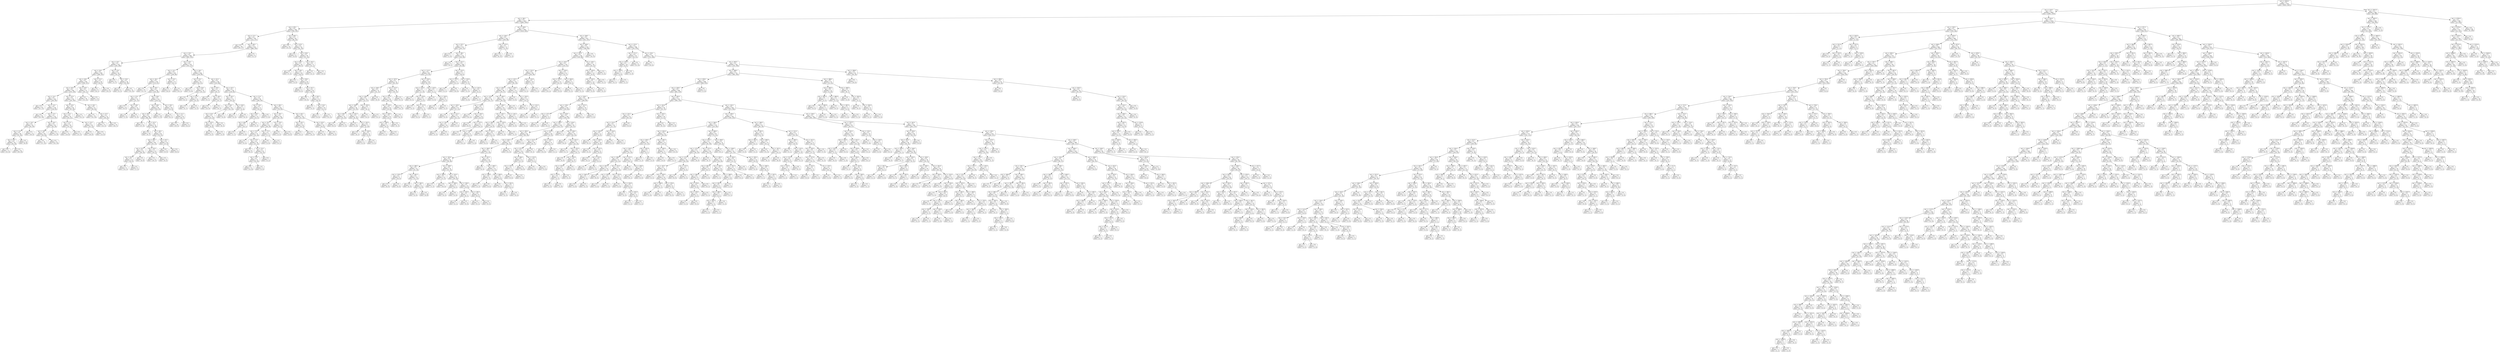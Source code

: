 digraph Tree {
node [shape=box, style="rounded", color="black", fontname=helvetica] ;
edge [fontname=helvetica] ;
0 [label="rain <= 2454.5\ngini = 0.5\nsamples = 3357\nvalue = [2625, 2607]"] ;
1 [label="rain <= 519.5\ngini = 0.5\nsamples = 2897\nvalue = [2585, 1939]"] ;
0 -> 1 [labeldistance=2.5, labelangle=45, headlabel="True"] ;
2 [label="rain <= 96.5\ngini = 0.5\nsamples = 1827\nvalue = [1809, 1042]"] ;
1 -> 2 ;
3 [label="rain <= 85.5\ngini = 0.4\nsamples = 766\nvalue = [794, 397]"] ;
2 -> 3 ;
4 [label="rain <= 11.5\ngini = 0.5\nsamples = 702\nvalue = [712, 377]"] ;
3 -> 4 ;
5 [label="gini = 0.5\nsamples = 30\nvalue = [24, 27]"] ;
4 -> 5 ;
6 [label="rain <= 84.5\ngini = 0.4\nsamples = 672\nvalue = [688, 350]"] ;
4 -> 6 ;
7 [label="rain <= 35.5\ngini = 0.4\nsamples = 666\nvalue = [683, 343]"] ;
6 -> 7 ;
8 [label="rain <= 32.5\ngini = 0.5\nsamples = 333\nvalue = [330, 186]"] ;
7 -> 8 ;
9 [label="rain <= 30.5\ngini = 0.5\nsamples = 309\nvalue = [308, 161]"] ;
8 -> 9 ;
10 [label="rain <= 28.5\ngini = 0.5\nsamples = 291\nvalue = [290, 157]"] ;
9 -> 10 ;
11 [label="rain <= 20.5\ngini = 0.4\nsamples = 264\nvalue = [270, 140]"] ;
10 -> 11 ;
12 [label="rain <= 12.5\ngini = 0.5\nsamples = 163\nvalue = [163, 94]"] ;
11 -> 12 ;
13 [label="gini = 0.4\nsamples = 24\nvalue = [27, 11]"] ;
12 -> 13 ;
14 [label="rain <= 13.5\ngini = 0.5\nsamples = 139\nvalue = [136, 83]"] ;
12 -> 14 ;
15 [label="gini = 0.5\nsamples = 24\nvalue = [23, 19]"] ;
14 -> 15 ;
16 [label="rain <= 17.5\ngini = 0.5\nsamples = 115\nvalue = [113, 64]"] ;
14 -> 16 ;
17 [label="rain <= 16.5\ngini = 0.4\nsamples = 61\nvalue = [63, 30]"] ;
16 -> 17 ;
18 [label="rain <= 15.5\ngini = 0.5\nsamples = 48\nvalue = [47, 26]"] ;
17 -> 18 ;
19 [label="rain <= 14.5\ngini = 0.4\nsamples = 36\nvalue = [39, 18]"] ;
18 -> 19 ;
20 [label="gini = 0.4\nsamples = 17\nvalue = [21, 8]"] ;
19 -> 20 ;
21 [label="gini = 0.5\nsamples = 19\nvalue = [18, 10]"] ;
19 -> 21 ;
22 [label="gini = 0.5\nsamples = 12\nvalue = [8, 8]"] ;
18 -> 22 ;
23 [label="gini = 0.3\nsamples = 13\nvalue = [16, 4]"] ;
17 -> 23 ;
24 [label="rain <= 19.5\ngini = 0.5\nsamples = 54\nvalue = [50, 34]"] ;
16 -> 24 ;
25 [label="rain <= 18.5\ngini = 0.5\nsamples = 40\nvalue = [39, 26]"] ;
24 -> 25 ;
26 [label="gini = 0.5\nsamples = 19\nvalue = [17, 12]"] ;
25 -> 26 ;
27 [label="gini = 0.5\nsamples = 21\nvalue = [22, 14]"] ;
25 -> 27 ;
28 [label="gini = 0.5\nsamples = 14\nvalue = [11, 8]"] ;
24 -> 28 ;
29 [label="rain <= 25.5\ngini = 0.4\nsamples = 101\nvalue = [107, 46]"] ;
11 -> 29 ;
30 [label="rain <= 24.5\ngini = 0.4\nsamples = 64\nvalue = [67, 26]"] ;
29 -> 30 ;
31 [label="rain <= 22.5\ngini = 0.4\nsamples = 55\nvalue = [54, 23]"] ;
30 -> 31 ;
32 [label="rain <= 21.5\ngini = 0.4\nsamples = 29\nvalue = [31, 11]"] ;
31 -> 32 ;
33 [label="gini = 0.4\nsamples = 12\nvalue = [14, 6]"] ;
32 -> 33 ;
34 [label="gini = 0.4\nsamples = 17\nvalue = [17, 5]"] ;
32 -> 34 ;
35 [label="rain <= 23.5\ngini = 0.5\nsamples = 26\nvalue = [23, 12]"] ;
31 -> 35 ;
36 [label="gini = 0.5\nsamples = 13\nvalue = [10, 6]"] ;
35 -> 36 ;
37 [label="gini = 0.4\nsamples = 13\nvalue = [13, 6]"] ;
35 -> 37 ;
38 [label="gini = 0.3\nsamples = 9\nvalue = [13, 3]"] ;
30 -> 38 ;
39 [label="rain <= 26.5\ngini = 0.4\nsamples = 37\nvalue = [40, 20]"] ;
29 -> 39 ;
40 [label="gini = 0.5\nsamples = 14\nvalue = [12, 10]"] ;
39 -> 40 ;
41 [label="rain <= 27.5\ngini = 0.4\nsamples = 23\nvalue = [28, 10]"] ;
39 -> 41 ;
42 [label="gini = 0.3\nsamples = 11\nvalue = [12, 3]"] ;
41 -> 42 ;
43 [label="gini = 0.4\nsamples = 12\nvalue = [16, 7]"] ;
41 -> 43 ;
44 [label="rain <= 29.5\ngini = 0.5\nsamples = 27\nvalue = [20, 17]"] ;
10 -> 44 ;
45 [label="gini = 0.5\nsamples = 16\nvalue = [13, 12]"] ;
44 -> 45 ;
46 [label="gini = 0.5\nsamples = 11\nvalue = [7, 5]"] ;
44 -> 46 ;
47 [label="rain <= 31.5\ngini = 0.3\nsamples = 18\nvalue = [18, 4]"] ;
9 -> 47 ;
48 [label="gini = 0.2\nsamples = 8\nvalue = [8, 1]"] ;
47 -> 48 ;
49 [label="gini = 0.4\nsamples = 10\nvalue = [10, 3]"] ;
47 -> 49 ;
50 [label="rain <= 33.5\ngini = 0.5\nsamples = 24\nvalue = [22, 25]"] ;
8 -> 50 ;
51 [label="gini = 0.4\nsamples = 6\nvalue = [3, 7]"] ;
50 -> 51 ;
52 [label="rain <= 34.5\ngini = 0.5\nsamples = 18\nvalue = [19, 18]"] ;
50 -> 52 ;
53 [label="gini = 0.5\nsamples = 6\nvalue = [4, 3]"] ;
52 -> 53 ;
54 [label="gini = 0.5\nsamples = 12\nvalue = [15, 15]"] ;
52 -> 54 ;
55 [label="rain <= 54.5\ngini = 0.4\nsamples = 333\nvalue = [353, 157]"] ;
7 -> 55 ;
56 [label="rain <= 52.5\ngini = 0.4\nsamples = 167\nvalue = [194, 68]"] ;
55 -> 56 ;
57 [label="rain <= 36.5\ngini = 0.4\nsamples = 154\nvalue = [172, 67]"] ;
56 -> 57 ;
58 [label="gini = 0.1\nsamples = 10\nvalue = [17, 1]"] ;
57 -> 58 ;
59 [label="rain <= 39.5\ngini = 0.4\nsamples = 144\nvalue = [155, 66]"] ;
57 -> 59 ;
60 [label="rain <= 37.5\ngini = 0.5\nsamples = 23\nvalue = [21, 15]"] ;
59 -> 60 ;
61 [label="gini = 0.5\nsamples = 11\nvalue = [9, 5]"] ;
60 -> 61 ;
62 [label="rain <= 38.5\ngini = 0.5\nsamples = 12\nvalue = [12, 10]"] ;
60 -> 62 ;
63 [label="gini = 0.5\nsamples = 6\nvalue = [7, 6]"] ;
62 -> 63 ;
64 [label="gini = 0.5\nsamples = 6\nvalue = [5, 4]"] ;
62 -> 64 ;
65 [label="rain <= 49.5\ngini = 0.4\nsamples = 121\nvalue = [134, 51]"] ;
59 -> 65 ;
66 [label="rain <= 48.5\ngini = 0.4\nsamples = 95\nvalue = [103, 43]"] ;
65 -> 66 ;
67 [label="rain <= 40.5\ngini = 0.4\nsamples = 85\nvalue = [96, 34]"] ;
66 -> 67 ;
68 [label="gini = 0.3\nsamples = 11\nvalue = [17, 4]"] ;
67 -> 68 ;
69 [label="rain <= 41.5\ngini = 0.4\nsamples = 74\nvalue = [79, 30]"] ;
67 -> 69 ;
70 [label="gini = 0.5\nsamples = 10\nvalue = [9, 7]"] ;
69 -> 70 ;
71 [label="rain <= 46.5\ngini = 0.4\nsamples = 64\nvalue = [70, 23]"] ;
69 -> 71 ;
72 [label="rain <= 44.5\ngini = 0.3\nsamples = 48\nvalue = [53, 15]"] ;
71 -> 72 ;
73 [label="rain <= 43.5\ngini = 0.4\nsamples = 25\nvalue = [28, 10]"] ;
72 -> 73 ;
74 [label="rain <= 42.5\ngini = 0.3\nsamples = 14\nvalue = [19, 4]"] ;
73 -> 74 ;
75 [label="gini = 0.3\nsamples = 8\nvalue = [12, 3]"] ;
74 -> 75 ;
76 [label="gini = 0.2\nsamples = 6\nvalue = [7, 1]"] ;
74 -> 76 ;
77 [label="gini = 0.5\nsamples = 11\nvalue = [9, 6]"] ;
73 -> 77 ;
78 [label="rain <= 45.5\ngini = 0.3\nsamples = 23\nvalue = [25, 5]"] ;
72 -> 78 ;
79 [label="gini = 0.3\nsamples = 15\nvalue = [16, 3]"] ;
78 -> 79 ;
80 [label="gini = 0.3\nsamples = 8\nvalue = [9, 2]"] ;
78 -> 80 ;
81 [label="rain <= 47.5\ngini = 0.4\nsamples = 16\nvalue = [17, 8]"] ;
71 -> 81 ;
82 [label="gini = 0.4\nsamples = 11\nvalue = [9, 4]"] ;
81 -> 82 ;
83 [label="gini = 0.4\nsamples = 5\nvalue = [8, 4]"] ;
81 -> 83 ;
84 [label="gini = 0.5\nsamples = 10\nvalue = [7, 9]"] ;
66 -> 84 ;
85 [label="rain <= 50.5\ngini = 0.3\nsamples = 26\nvalue = [31, 8]"] ;
65 -> 85 ;
86 [label="gini = 0.2\nsamples = 4\nvalue = [6, 1]"] ;
85 -> 86 ;
87 [label="rain <= 51.5\ngini = 0.3\nsamples = 22\nvalue = [25, 7]"] ;
85 -> 87 ;
88 [label="gini = 0.3\nsamples = 16\nvalue = [19, 5]"] ;
87 -> 88 ;
89 [label="gini = 0.4\nsamples = 6\nvalue = [6, 2]"] ;
87 -> 89 ;
90 [label="rain <= 53.5\ngini = 0.1\nsamples = 13\nvalue = [22, 1]"] ;
56 -> 90 ;
91 [label="gini = 0.0\nsamples = 4\nvalue = [8, 0]"] ;
90 -> 91 ;
92 [label="gini = 0.1\nsamples = 9\nvalue = [14, 1]"] ;
90 -> 92 ;
93 [label="rain <= 58.5\ngini = 0.5\nsamples = 166\nvalue = [159, 89]"] ;
55 -> 93 ;
94 [label="rain <= 55.5\ngini = 0.5\nsamples = 22\nvalue = [16, 21]"] ;
93 -> 94 ;
95 [label="gini = 0.4\nsamples = 3\nvalue = [2, 6]"] ;
94 -> 95 ;
96 [label="rain <= 56.5\ngini = 0.5\nsamples = 19\nvalue = [14, 15]"] ;
94 -> 96 ;
97 [label="gini = 0.4\nsamples = 4\nvalue = [6, 3]"] ;
96 -> 97 ;
98 [label="rain <= 57.5\ngini = 0.5\nsamples = 15\nvalue = [8, 12]"] ;
96 -> 98 ;
99 [label="gini = 0.5\nsamples = 7\nvalue = [5, 7]"] ;
98 -> 99 ;
100 [label="gini = 0.5\nsamples = 8\nvalue = [3, 5]"] ;
98 -> 100 ;
101 [label="rain <= 61.5\ngini = 0.4\nsamples = 144\nvalue = [143, 68]"] ;
93 -> 101 ;
102 [label="rain <= 59.5\ngini = 0.1\nsamples = 14\nvalue = [25, 2]"] ;
101 -> 102 ;
103 [label="gini = 0.3\nsamples = 4\nvalue = [4, 1]"] ;
102 -> 103 ;
104 [label="rain <= 60.5\ngini = 0.1\nsamples = 10\nvalue = [21, 1]"] ;
102 -> 104 ;
105 [label="gini = 0.0\nsamples = 6\nvalue = [15, 0]"] ;
104 -> 105 ;
106 [label="gini = 0.2\nsamples = 4\nvalue = [6, 1]"] ;
104 -> 106 ;
107 [label="rain <= 67.5\ngini = 0.5\nsamples = 130\nvalue = [118, 66]"] ;
101 -> 107 ;
108 [label="rain <= 65.5\ngini = 0.5\nsamples = 31\nvalue = [18, 22]"] ;
107 -> 108 ;
109 [label="rain <= 64.5\ngini = 0.5\nsamples = 24\nvalue = [16, 14]"] ;
108 -> 109 ;
110 [label="rain <= 63.5\ngini = 0.5\nsamples = 21\nvalue = [12, 14]"] ;
109 -> 110 ;
111 [label="rain <= 62.5\ngini = 0.5\nsamples = 12\nvalue = [6, 9]"] ;
110 -> 111 ;
112 [label="gini = 0.5\nsamples = 6\nvalue = [3, 5]"] ;
111 -> 112 ;
113 [label="gini = 0.5\nsamples = 6\nvalue = [3, 4]"] ;
111 -> 113 ;
114 [label="gini = 0.5\nsamples = 9\nvalue = [6, 5]"] ;
110 -> 114 ;
115 [label="gini = 0.0\nsamples = 3\nvalue = [4, 0]"] ;
109 -> 115 ;
116 [label="rain <= 66.5\ngini = 0.3\nsamples = 7\nvalue = [2, 8]"] ;
108 -> 116 ;
117 [label="gini = 0.4\nsamples = 5\nvalue = [2, 5]"] ;
116 -> 117 ;
118 [label="gini = 0.0\nsamples = 2\nvalue = [0, 3]"] ;
116 -> 118 ;
119 [label="rain <= 71.5\ngini = 0.4\nsamples = 99\nvalue = [100, 44]"] ;
107 -> 119 ;
120 [label="rain <= 70.5\ngini = 0.3\nsamples = 17\nvalue = [22, 4]"] ;
119 -> 120 ;
121 [label="rain <= 69.5\ngini = 0.3\nsamples = 12\nvalue = [15, 4]"] ;
120 -> 121 ;
122 [label="rain <= 68.5\ngini = 0.2\nsamples = 7\nvalue = [10, 1]"] ;
121 -> 122 ;
123 [label="gini = 0.2\nsamples = 4\nvalue = [7, 1]"] ;
122 -> 123 ;
124 [label="gini = 0.0\nsamples = 3\nvalue = [3, 0]"] ;
122 -> 124 ;
125 [label="gini = 0.5\nsamples = 5\nvalue = [5, 3]"] ;
121 -> 125 ;
126 [label="gini = 0.0\nsamples = 5\nvalue = [7, 0]"] ;
120 -> 126 ;
127 [label="rain <= 80.5\ngini = 0.4\nsamples = 82\nvalue = [78, 40]"] ;
119 -> 127 ;
128 [label="rain <= 78.5\ngini = 0.5\nsamples = 56\nvalue = [47, 30]"] ;
127 -> 128 ;
129 [label="rain <= 76.5\ngini = 0.4\nsamples = 43\nvalue = [38, 19]"] ;
128 -> 129 ;
130 [label="rain <= 72.5\ngini = 0.5\nsamples = 37\nvalue = [31, 18]"] ;
129 -> 130 ;
131 [label="gini = 0.5\nsamples = 7\nvalue = [4, 4]"] ;
130 -> 131 ;
132 [label="rain <= 73.5\ngini = 0.4\nsamples = 30\nvalue = [27, 14]"] ;
130 -> 132 ;
133 [label="gini = 0.3\nsamples = 8\nvalue = [8, 2]"] ;
132 -> 133 ;
134 [label="rain <= 75.5\ngini = 0.5\nsamples = 22\nvalue = [19, 12]"] ;
132 -> 134 ;
135 [label="rain <= 74.5\ngini = 0.5\nsamples = 15\nvalue = [14, 10]"] ;
134 -> 135 ;
136 [label="gini = 0.5\nsamples = 11\nvalue = [11, 6]"] ;
135 -> 136 ;
137 [label="gini = 0.5\nsamples = 4\nvalue = [3, 4]"] ;
135 -> 137 ;
138 [label="gini = 0.4\nsamples = 7\nvalue = [5, 2]"] ;
134 -> 138 ;
139 [label="rain <= 77.5\ngini = 0.2\nsamples = 6\nvalue = [7, 1]"] ;
129 -> 139 ;
140 [label="gini = 0.0\nsamples = 2\nvalue = [3, 0]"] ;
139 -> 140 ;
141 [label="gini = 0.3\nsamples = 4\nvalue = [4, 1]"] ;
139 -> 141 ;
142 [label="rain <= 79.5\ngini = 0.5\nsamples = 13\nvalue = [9, 11]"] ;
128 -> 142 ;
143 [label="gini = 0.5\nsamples = 5\nvalue = [3, 5]"] ;
142 -> 143 ;
144 [label="gini = 0.5\nsamples = 8\nvalue = [6, 6]"] ;
142 -> 144 ;
145 [label="rain <= 82.5\ngini = 0.4\nsamples = 26\nvalue = [31, 10]"] ;
127 -> 145 ;
146 [label="rain <= 81.5\ngini = 0.3\nsamples = 16\nvalue = [21, 4]"] ;
145 -> 146 ;
147 [label="gini = 0.2\nsamples = 7\nvalue = [9, 1]"] ;
146 -> 147 ;
148 [label="gini = 0.3\nsamples = 9\nvalue = [12, 3]"] ;
146 -> 148 ;
149 [label="rain <= 83.5\ngini = 0.5\nsamples = 10\nvalue = [10, 6]"] ;
145 -> 149 ;
150 [label="gini = 0.5\nsamples = 6\nvalue = [6, 4]"] ;
149 -> 150 ;
151 [label="gini = 0.4\nsamples = 4\nvalue = [4, 2]"] ;
149 -> 151 ;
152 [label="gini = 0.5\nsamples = 6\nvalue = [5, 7]"] ;
6 -> 152 ;
153 [label="rain <= 86.5\ngini = 0.3\nsamples = 64\nvalue = [82, 20]"] ;
3 -> 153 ;
154 [label="gini = 0.0\nsamples = 12\nvalue = [21, 0]"] ;
153 -> 154 ;
155 [label="rain <= 87.5\ngini = 0.4\nsamples = 52\nvalue = [61, 20]"] ;
153 -> 155 ;
156 [label="gini = 0.5\nsamples = 8\nvalue = [4, 6]"] ;
155 -> 156 ;
157 [label="rain <= 94.5\ngini = 0.3\nsamples = 44\nvalue = [57, 14]"] ;
155 -> 157 ;
158 [label="rain <= 88.5\ngini = 0.3\nsamples = 35\nvalue = [46, 9]"] ;
157 -> 158 ;
159 [label="gini = 0.4\nsamples = 7\nvalue = [7, 3]"] ;
158 -> 159 ;
160 [label="rain <= 89.5\ngini = 0.2\nsamples = 28\nvalue = [39, 6]"] ;
158 -> 160 ;
161 [label="gini = 0.0\nsamples = 4\nvalue = [5, 0]"] ;
160 -> 161 ;
162 [label="rain <= 90.5\ngini = 0.3\nsamples = 24\nvalue = [34, 6]"] ;
160 -> 162 ;
163 [label="gini = 0.4\nsamples = 4\nvalue = [4, 2]"] ;
162 -> 163 ;
164 [label="rain <= 91.5\ngini = 0.2\nsamples = 20\nvalue = [30, 4]"] ;
162 -> 164 ;
165 [label="gini = 0.0\nsamples = 5\nvalue = [10, 0]"] ;
164 -> 165 ;
166 [label="rain <= 92.5\ngini = 0.3\nsamples = 15\nvalue = [20, 4]"] ;
164 -> 166 ;
167 [label="gini = 0.4\nsamples = 5\nvalue = [5, 2]"] ;
166 -> 167 ;
168 [label="rain <= 93.5\ngini = 0.2\nsamples = 10\nvalue = [15, 2]"] ;
166 -> 168 ;
169 [label="gini = 0.0\nsamples = 2\nvalue = [4, 0]"] ;
168 -> 169 ;
170 [label="gini = 0.3\nsamples = 8\nvalue = [11, 2]"] ;
168 -> 170 ;
171 [label="rain <= 95.5\ngini = 0.4\nsamples = 9\nvalue = [11, 5]"] ;
157 -> 171 ;
172 [label="gini = 0.4\nsamples = 2\nvalue = [2, 1]"] ;
171 -> 172 ;
173 [label="gini = 0.4\nsamples = 7\nvalue = [9, 4]"] ;
171 -> 173 ;
174 [label="rain <= 128.5\ngini = 0.5\nsamples = 1061\nvalue = [1015, 645]"] ;
2 -> 174 ;
175 [label="rain <= 126.5\ngini = 0.5\nsamples = 134\nvalue = [104, 98]"] ;
174 -> 175 ;
176 [label="rain <= 97.5\ngini = 0.5\nsamples = 117\nvalue = [103, 75]"] ;
175 -> 176 ;
177 [label="gini = 0.2\nsamples = 5\nvalue = [1, 6]"] ;
176 -> 177 ;
178 [label="rain <= 98.5\ngini = 0.5\nsamples = 112\nvalue = [102, 69]"] ;
176 -> 178 ;
179 [label="gini = 0.2\nsamples = 6\nvalue = [9, 1]"] ;
178 -> 179 ;
180 [label="rain <= 121.5\ngini = 0.5\nsamples = 106\nvalue = [93, 68]"] ;
178 -> 180 ;
181 [label="rain <= 113.5\ngini = 0.5\nsamples = 89\nvalue = [73, 62]"] ;
180 -> 181 ;
182 [label="rain <= 107.5\ngini = 0.5\nsamples = 71\nvalue = [65, 45]"] ;
181 -> 182 ;
183 [label="rain <= 106.5\ngini = 0.5\nsamples = 37\nvalue = [31, 31]"] ;
182 -> 183 ;
184 [label="rain <= 104.5\ngini = 0.5\nsamples = 35\nvalue = [31, 27]"] ;
183 -> 184 ;
185 [label="rain <= 100.5\ngini = 0.5\nsamples = 28\nvalue = [23, 24]"] ;
184 -> 185 ;
186 [label="rain <= 99.5\ngini = 0.5\nsamples = 15\nvalue = [15, 10]"] ;
185 -> 186 ;
187 [label="gini = 0.5\nsamples = 9\nvalue = [8, 5]"] ;
186 -> 187 ;
188 [label="gini = 0.5\nsamples = 6\nvalue = [7, 5]"] ;
186 -> 188 ;
189 [label="rain <= 101.5\ngini = 0.5\nsamples = 13\nvalue = [8, 14]"] ;
185 -> 189 ;
190 [label="gini = 0.5\nsamples = 4\nvalue = [3, 4]"] ;
189 -> 190 ;
191 [label="rain <= 102.5\ngini = 0.4\nsamples = 9\nvalue = [5, 10]"] ;
189 -> 191 ;
192 [label="gini = 0.0\nsamples = 1\nvalue = [0, 1]"] ;
191 -> 192 ;
193 [label="rain <= 103.5\ngini = 0.5\nsamples = 8\nvalue = [5, 9]"] ;
191 -> 193 ;
194 [label="gini = 0.4\nsamples = 4\nvalue = [2, 4]"] ;
193 -> 194 ;
195 [label="gini = 0.5\nsamples = 4\nvalue = [3, 5]"] ;
193 -> 195 ;
196 [label="rain <= 105.5\ngini = 0.4\nsamples = 7\nvalue = [8, 3]"] ;
184 -> 196 ;
197 [label="gini = 0.4\nsamples = 4\nvalue = [4, 2]"] ;
196 -> 197 ;
198 [label="gini = 0.3\nsamples = 3\nvalue = [4, 1]"] ;
196 -> 198 ;
199 [label="gini = 0.0\nsamples = 2\nvalue = [0, 4]"] ;
183 -> 199 ;
200 [label="rain <= 112.5\ngini = 0.4\nsamples = 34\nvalue = [34, 14]"] ;
182 -> 200 ;
201 [label="rain <= 111.5\ngini = 0.4\nsamples = 28\nvalue = [30, 11]"] ;
200 -> 201 ;
202 [label="rain <= 110.5\ngini = 0.5\nsamples = 18\nvalue = [15, 8]"] ;
201 -> 202 ;
203 [label="rain <= 109.5\ngini = 0.5\nsamples = 12\nvalue = [9, 5]"] ;
202 -> 203 ;
204 [label="rain <= 108.5\ngini = 0.4\nsamples = 6\nvalue = [4, 2]"] ;
203 -> 204 ;
205 [label="gini = 0.4\nsamples = 3\nvalue = [2, 1]"] ;
204 -> 205 ;
206 [label="gini = 0.4\nsamples = 3\nvalue = [2, 1]"] ;
204 -> 206 ;
207 [label="gini = 0.5\nsamples = 6\nvalue = [5, 3]"] ;
203 -> 207 ;
208 [label="gini = 0.4\nsamples = 6\nvalue = [6, 3]"] ;
202 -> 208 ;
209 [label="gini = 0.3\nsamples = 10\nvalue = [15, 3]"] ;
201 -> 209 ;
210 [label="gini = 0.5\nsamples = 6\nvalue = [4, 3]"] ;
200 -> 210 ;
211 [label="rain <= 118.5\ngini = 0.4\nsamples = 18\nvalue = [8, 17]"] ;
181 -> 211 ;
212 [label="rain <= 114.5\ngini = 0.3\nsamples = 11\nvalue = [3, 14]"] ;
211 -> 212 ;
213 [label="gini = 0.0\nsamples = 3\nvalue = [0, 5]"] ;
212 -> 213 ;
214 [label="rain <= 116.0\ngini = 0.4\nsamples = 8\nvalue = [3, 9]"] ;
212 -> 214 ;
215 [label="gini = 0.5\nsamples = 3\nvalue = [2, 2]"] ;
214 -> 215 ;
216 [label="rain <= 117.5\ngini = 0.2\nsamples = 5\nvalue = [1, 7]"] ;
214 -> 216 ;
217 [label="gini = 0.0\nsamples = 3\nvalue = [0, 5]"] ;
216 -> 217 ;
218 [label="gini = 0.4\nsamples = 2\nvalue = [1, 2]"] ;
216 -> 218 ;
219 [label="rain <= 119.5\ngini = 0.5\nsamples = 7\nvalue = [5, 3]"] ;
211 -> 219 ;
220 [label="gini = 0.0\nsamples = 1\nvalue = [2, 0]"] ;
219 -> 220 ;
221 [label="rain <= 120.5\ngini = 0.5\nsamples = 6\nvalue = [3, 3]"] ;
219 -> 221 ;
222 [label="gini = 0.0\nsamples = 1\nvalue = [0, 1]"] ;
221 -> 222 ;
223 [label="gini = 0.5\nsamples = 5\nvalue = [3, 2]"] ;
221 -> 223 ;
224 [label="rain <= 123.5\ngini = 0.4\nsamples = 17\nvalue = [20, 6]"] ;
180 -> 224 ;
225 [label="rain <= 122.5\ngini = 0.1\nsamples = 9\nvalue = [13, 1]"] ;
224 -> 225 ;
226 [label="gini = 0.4\nsamples = 3\nvalue = [3, 1]"] ;
225 -> 226 ;
227 [label="gini = 0.0\nsamples = 6\nvalue = [10, 0]"] ;
225 -> 227 ;
228 [label="rain <= 124.5\ngini = 0.5\nsamples = 8\nvalue = [7, 5]"] ;
224 -> 228 ;
229 [label="gini = 0.5\nsamples = 4\nvalue = [3, 3]"] ;
228 -> 229 ;
230 [label="rain <= 125.5\ngini = 0.4\nsamples = 4\nvalue = [4, 2]"] ;
228 -> 230 ;
231 [label="gini = 0.0\nsamples = 1\nvalue = [2, 0]"] ;
230 -> 231 ;
232 [label="gini = 0.5\nsamples = 3\nvalue = [2, 2]"] ;
230 -> 232 ;
233 [label="rain <= 127.5\ngini = 0.1\nsamples = 17\nvalue = [1, 23]"] ;
175 -> 233 ;
234 [label="gini = 0.0\nsamples = 14\nvalue = [0, 21]"] ;
233 -> 234 ;
235 [label="gini = 0.4\nsamples = 3\nvalue = [1, 2]"] ;
233 -> 235 ;
236 [label="rain <= 168.5\ngini = 0.5\nsamples = 927\nvalue = [911, 547]"] ;
174 -> 236 ;
237 [label="rain <= 166.5\ngini = 0.4\nsamples = 139\nvalue = [166, 68]"] ;
236 -> 237 ;
238 [label="rain <= 161.5\ngini = 0.4\nsamples = 128\nvalue = [145, 68]"] ;
237 -> 238 ;
239 [label="rain <= 154.5\ngini = 0.4\nsamples = 110\nvalue = [135, 53]"] ;
238 -> 239 ;
240 [label="rain <= 152.5\ngini = 0.4\nsamples = 89\nvalue = [102, 46]"] ;
239 -> 240 ;
241 [label="rain <= 147.5\ngini = 0.4\nsamples = 79\nvalue = [95, 39]"] ;
240 -> 241 ;
242 [label="rain <= 139.5\ngini = 0.4\nsamples = 66\nvalue = [78, 37]"] ;
241 -> 242 ;
243 [label="rain <= 133.0\ngini = 0.4\nsamples = 36\nvalue = [52, 17]"] ;
242 -> 243 ;
244 [label="rain <= 129.5\ngini = 0.5\nsamples = 15\nvalue = [17, 11]"] ;
243 -> 244 ;
245 [label="gini = 0.0\nsamples = 2\nvalue = [5, 0]"] ;
244 -> 245 ;
246 [label="rain <= 131.5\ngini = 0.5\nsamples = 13\nvalue = [12, 11]"] ;
244 -> 246 ;
247 [label="rain <= 130.5\ngini = 0.5\nsamples = 10\nvalue = [10, 7]"] ;
246 -> 247 ;
248 [label="gini = 0.5\nsamples = 5\nvalue = [3, 3]"] ;
247 -> 248 ;
249 [label="gini = 0.5\nsamples = 5\nvalue = [7, 4]"] ;
247 -> 249 ;
250 [label="gini = 0.4\nsamples = 3\nvalue = [2, 4]"] ;
246 -> 250 ;
251 [label="rain <= 135.5\ngini = 0.2\nsamples = 21\nvalue = [35, 6]"] ;
243 -> 251 ;
252 [label="gini = 0.0\nsamples = 7\nvalue = [12, 0]"] ;
251 -> 252 ;
253 [label="rain <= 136.5\ngini = 0.3\nsamples = 14\nvalue = [23, 6]"] ;
251 -> 253 ;
254 [label="gini = 0.4\nsamples = 5\nvalue = [9, 4]"] ;
253 -> 254 ;
255 [label="rain <= 137.5\ngini = 0.2\nsamples = 9\nvalue = [14, 2]"] ;
253 -> 255 ;
256 [label="gini = 0.0\nsamples = 1\nvalue = [1, 0]"] ;
255 -> 256 ;
257 [label="rain <= 138.5\ngini = 0.2\nsamples = 8\nvalue = [13, 2]"] ;
255 -> 257 ;
258 [label="gini = 0.2\nsamples = 7\nvalue = [12, 2]"] ;
257 -> 258 ;
259 [label="gini = 0.0\nsamples = 1\nvalue = [1, 0]"] ;
257 -> 259 ;
260 [label="rain <= 146.5\ngini = 0.5\nsamples = 30\nvalue = [26, 20]"] ;
242 -> 260 ;
261 [label="rain <= 144.5\ngini = 0.5\nsamples = 24\nvalue = [23, 15]"] ;
260 -> 261 ;
262 [label="rain <= 142.5\ngini = 0.5\nsamples = 19\nvalue = [18, 14]"] ;
261 -> 262 ;
263 [label="rain <= 140.5\ngini = 0.5\nsamples = 14\nvalue = [14, 9]"] ;
262 -> 263 ;
264 [label="gini = 0.5\nsamples = 5\nvalue = [3, 4]"] ;
263 -> 264 ;
265 [label="rain <= 141.5\ngini = 0.4\nsamples = 9\nvalue = [11, 5]"] ;
263 -> 265 ;
266 [label="gini = 0.4\nsamples = 4\nvalue = [6, 2]"] ;
265 -> 266 ;
267 [label="gini = 0.5\nsamples = 5\nvalue = [5, 3]"] ;
265 -> 267 ;
268 [label="rain <= 143.5\ngini = 0.5\nsamples = 5\nvalue = [4, 5]"] ;
262 -> 268 ;
269 [label="gini = 0.4\nsamples = 2\nvalue = [1, 2]"] ;
268 -> 269 ;
270 [label="gini = 0.5\nsamples = 3\nvalue = [3, 3]"] ;
268 -> 270 ;
271 [label="rain <= 145.5\ngini = 0.3\nsamples = 5\nvalue = [5, 1]"] ;
261 -> 271 ;
272 [label="gini = 0.0\nsamples = 2\nvalue = [2, 0]"] ;
271 -> 272 ;
273 [label="gini = 0.4\nsamples = 3\nvalue = [3, 1]"] ;
271 -> 273 ;
274 [label="gini = 0.5\nsamples = 6\nvalue = [3, 5]"] ;
260 -> 274 ;
275 [label="rain <= 149.5\ngini = 0.2\nsamples = 13\nvalue = [17, 2]"] ;
241 -> 275 ;
276 [label="gini = 0.0\nsamples = 3\nvalue = [3, 0]"] ;
275 -> 276 ;
277 [label="rain <= 150.5\ngini = 0.2\nsamples = 10\nvalue = [14, 2]"] ;
275 -> 277 ;
278 [label="gini = 0.3\nsamples = 3\nvalue = [4, 1]"] ;
277 -> 278 ;
279 [label="rain <= 151.5\ngini = 0.2\nsamples = 7\nvalue = [10, 1]"] ;
277 -> 279 ;
280 [label="gini = 0.0\nsamples = 3\nvalue = [5, 0]"] ;
279 -> 280 ;
281 [label="gini = 0.3\nsamples = 4\nvalue = [5, 1]"] ;
279 -> 281 ;
282 [label="rain <= 153.5\ngini = 0.5\nsamples = 10\nvalue = [7, 7]"] ;
240 -> 282 ;
283 [label="gini = 0.4\nsamples = 5\nvalue = [2, 5]"] ;
282 -> 283 ;
284 [label="gini = 0.4\nsamples = 5\nvalue = [5, 2]"] ;
282 -> 284 ;
285 [label="rain <= 158.0\ngini = 0.3\nsamples = 21\nvalue = [33, 7]"] ;
239 -> 285 ;
286 [label="rain <= 155.5\ngini = 0.1\nsamples = 12\nvalue = [23, 2]"] ;
285 -> 286 ;
287 [label="gini = 0.2\nsamples = 7\nvalue = [14, 2]"] ;
286 -> 287 ;
288 [label="gini = 0.0\nsamples = 5\nvalue = [9, 0]"] ;
286 -> 288 ;
289 [label="rain <= 160.0\ngini = 0.4\nsamples = 9\nvalue = [10, 5]"] ;
285 -> 289 ;
290 [label="gini = 0.4\nsamples = 4\nvalue = [5, 2]"] ;
289 -> 290 ;
291 [label="gini = 0.5\nsamples = 5\nvalue = [5, 3]"] ;
289 -> 291 ;
292 [label="rain <= 165.5\ngini = 0.5\nsamples = 18\nvalue = [10, 15]"] ;
238 -> 292 ;
293 [label="rain <= 164.0\ngini = 0.5\nsamples = 13\nvalue = [9, 9]"] ;
292 -> 293 ;
294 [label="rain <= 162.5\ngini = 0.5\nsamples = 11\nvalue = [7, 8]"] ;
293 -> 294 ;
295 [label="gini = 0.5\nsamples = 8\nvalue = [5, 6]"] ;
294 -> 295 ;
296 [label="gini = 0.5\nsamples = 3\nvalue = [2, 2]"] ;
294 -> 296 ;
297 [label="gini = 0.4\nsamples = 2\nvalue = [2, 1]"] ;
293 -> 297 ;
298 [label="gini = 0.2\nsamples = 5\nvalue = [1, 6]"] ;
292 -> 298 ;
299 [label="gini = 0.0\nsamples = 11\nvalue = [21, 0]"] ;
237 -> 299 ;
300 [label="rain <= 172.5\ngini = 0.5\nsamples = 788\nvalue = [745, 479]"] ;
236 -> 300 ;
301 [label="rain <= 171.5\ngini = 0.4\nsamples = 18\nvalue = [10, 21]"] ;
300 -> 301 ;
302 [label="rain <= 170.5\ngini = 0.5\nsamples = 10\nvalue = [6, 8]"] ;
301 -> 302 ;
303 [label="rain <= 169.5\ngini = 0.5\nsamples = 9\nvalue = [5, 8]"] ;
302 -> 303 ;
304 [label="gini = 0.5\nsamples = 7\nvalue = [4, 7]"] ;
303 -> 304 ;
305 [label="gini = 0.5\nsamples = 2\nvalue = [1, 1]"] ;
303 -> 305 ;
306 [label="gini = 0.0\nsamples = 1\nvalue = [1, 0]"] ;
302 -> 306 ;
307 [label="gini = 0.4\nsamples = 8\nvalue = [4, 13]"] ;
301 -> 307 ;
308 [label="rain <= 176.5\ngini = 0.5\nsamples = 770\nvalue = [735, 458]"] ;
300 -> 308 ;
309 [label="gini = 0.0\nsamples = 7\nvalue = [10, 0]"] ;
308 -> 309 ;
310 [label="rain <= 493.5\ngini = 0.5\nsamples = 763\nvalue = [725, 458]"] ;
308 -> 310 ;
311 [label="rain <= 480.5\ngini = 0.5\nsamples = 721\nvalue = [681, 442]"] ;
310 -> 311 ;
312 [label="rain <= 478.5\ngini = 0.5\nsamples = 698\nvalue = [668, 419]"] ;
311 -> 312 ;
313 [label="rain <= 228.5\ngini = 0.5\nsamples = 694\nvalue = [661, 419]"] ;
312 -> 313 ;
314 [label="rain <= 226.5\ngini = 0.4\nsamples = 153\nvalue = [166, 84]"] ;
313 -> 314 ;
315 [label="rain <= 178.5\ngini = 0.5\nsamples = 143\nvalue = [145, 82]"] ;
314 -> 315 ;
316 [label="rain <= 177.5\ngini = 0.3\nsamples = 4\nvalue = [1, 4]"] ;
315 -> 316 ;
317 [label="gini = 0.4\nsamples = 3\nvalue = [1, 3]"] ;
316 -> 317 ;
318 [label="gini = 0.0\nsamples = 1\nvalue = [0, 1]"] ;
316 -> 318 ;
319 [label="rain <= 218.0\ngini = 0.5\nsamples = 139\nvalue = [144, 78]"] ;
315 -> 319 ;
320 [label="rain <= 206.5\ngini = 0.4\nsamples = 110\nvalue = [122, 57]"] ;
319 -> 320 ;
321 [label="rain <= 205.5\ngini = 0.5\nsamples = 82\nvalue = [85, 49]"] ;
320 -> 321 ;
322 [label="rain <= 202.5\ngini = 0.5\nsamples = 79\nvalue = [82, 43]"] ;
321 -> 322 ;
323 [label="rain <= 196.5\ngini = 0.5\nsamples = 73\nvalue = [71, 43]"] ;
322 -> 323 ;
324 [label="rain <= 183.5\ngini = 0.4\nsamples = 55\nvalue = [58, 28]"] ;
323 -> 324 ;
325 [label="rain <= 180.5\ngini = 0.5\nsamples = 23\nvalue = [21, 16]"] ;
324 -> 325 ;
326 [label="rain <= 179.5\ngini = 0.4\nsamples = 9\nvalue = [10, 4]"] ;
325 -> 326 ;
327 [label="gini = 0.5\nsamples = 6\nvalue = [6, 4]"] ;
326 -> 327 ;
328 [label="gini = 0.0\nsamples = 3\nvalue = [4, 0]"] ;
326 -> 328 ;
329 [label="rain <= 181.5\ngini = 0.5\nsamples = 14\nvalue = [11, 12]"] ;
325 -> 329 ;
330 [label="gini = 0.0\nsamples = 2\nvalue = [0, 4]"] ;
329 -> 330 ;
331 [label="rain <= 182.5\ngini = 0.5\nsamples = 12\nvalue = [11, 8]"] ;
329 -> 331 ;
332 [label="gini = 0.0\nsamples = 2\nvalue = [2, 0]"] ;
331 -> 332 ;
333 [label="gini = 0.5\nsamples = 10\nvalue = [9, 8]"] ;
331 -> 333 ;
334 [label="rain <= 188.0\ngini = 0.4\nsamples = 32\nvalue = [37, 12]"] ;
324 -> 334 ;
335 [label="rain <= 184.5\ngini = 0.2\nsamples = 12\nvalue = [17, 2]"] ;
334 -> 335 ;
336 [label="gini = 0.3\nsamples = 5\nvalue = [7, 2]"] ;
335 -> 336 ;
337 [label="gini = 0.0\nsamples = 7\nvalue = [10, 0]"] ;
335 -> 337 ;
338 [label="rain <= 191.5\ngini = 0.4\nsamples = 20\nvalue = [20, 10]"] ;
334 -> 338 ;
339 [label="rain <= 189.5\ngini = 0.4\nsamples = 5\nvalue = [6, 2]"] ;
338 -> 339 ;
340 [label="gini = 0.4\nsamples = 3\nvalue = [4, 2]"] ;
339 -> 340 ;
341 [label="gini = 0.0\nsamples = 2\nvalue = [2, 0]"] ;
339 -> 341 ;
342 [label="rain <= 194.5\ngini = 0.5\nsamples = 15\nvalue = [14, 8]"] ;
338 -> 342 ;
343 [label="rain <= 193.5\ngini = 0.5\nsamples = 7\nvalue = [6, 5]"] ;
342 -> 343 ;
344 [label="gini = 0.4\nsamples = 3\nvalue = [2, 1]"] ;
343 -> 344 ;
345 [label="gini = 0.5\nsamples = 4\nvalue = [4, 4]"] ;
343 -> 345 ;
346 [label="rain <= 195.5\ngini = 0.4\nsamples = 8\nvalue = [8, 3]"] ;
342 -> 346 ;
347 [label="gini = 0.3\nsamples = 4\nvalue = [4, 1]"] ;
346 -> 347 ;
348 [label="gini = 0.4\nsamples = 4\nvalue = [4, 2]"] ;
346 -> 348 ;
349 [label="rain <= 197.5\ngini = 0.5\nsamples = 18\nvalue = [13, 15]"] ;
323 -> 349 ;
350 [label="gini = 0.0\nsamples = 3\nvalue = [0, 4]"] ;
349 -> 350 ;
351 [label="rain <= 199.5\ngini = 0.5\nsamples = 15\nvalue = [13, 11]"] ;
349 -> 351 ;
352 [label="rain <= 198.5\ngini = 0.4\nsamples = 6\nvalue = [7, 3]"] ;
351 -> 352 ;
353 [label="gini = 0.5\nsamples = 3\nvalue = [3, 3]"] ;
352 -> 353 ;
354 [label="gini = 0.0\nsamples = 3\nvalue = [4, 0]"] ;
352 -> 354 ;
355 [label="rain <= 200.5\ngini = 0.5\nsamples = 9\nvalue = [6, 8]"] ;
351 -> 355 ;
356 [label="gini = 0.0\nsamples = 2\nvalue = [0, 3]"] ;
355 -> 356 ;
357 [label="rain <= 201.5\ngini = 0.5\nsamples = 7\nvalue = [6, 5]"] ;
355 -> 357 ;
358 [label="gini = 0.5\nsamples = 4\nvalue = [2, 3]"] ;
357 -> 358 ;
359 [label="gini = 0.4\nsamples = 3\nvalue = [4, 2]"] ;
357 -> 359 ;
360 [label="gini = 0.0\nsamples = 6\nvalue = [11, 0]"] ;
322 -> 360 ;
361 [label="gini = 0.4\nsamples = 3\nvalue = [3, 6]"] ;
321 -> 361 ;
362 [label="rain <= 214.5\ngini = 0.3\nsamples = 28\nvalue = [37, 8]"] ;
320 -> 362 ;
363 [label="rain <= 213.5\ngini = 0.4\nsamples = 20\nvalue = [22, 7]"] ;
362 -> 363 ;
364 [label="rain <= 211.0\ngini = 0.3\nsamples = 18\nvalue = [22, 4]"] ;
363 -> 364 ;
365 [label="rain <= 208.5\ngini = 0.2\nsamples = 13\nvalue = [17, 2]"] ;
364 -> 365 ;
366 [label="rain <= 207.5\ngini = 0.3\nsamples = 5\nvalue = [7, 2]"] ;
365 -> 366 ;
367 [label="gini = 0.0\nsamples = 1\nvalue = [4, 0]"] ;
366 -> 367 ;
368 [label="gini = 0.5\nsamples = 4\nvalue = [3, 2]"] ;
366 -> 368 ;
369 [label="gini = 0.0\nsamples = 8\nvalue = [10, 0]"] ;
365 -> 369 ;
370 [label="rain <= 212.5\ngini = 0.4\nsamples = 5\nvalue = [5, 2]"] ;
364 -> 370 ;
371 [label="gini = 0.0\nsamples = 2\nvalue = [0, 2]"] ;
370 -> 371 ;
372 [label="gini = 0.0\nsamples = 3\nvalue = [5, 0]"] ;
370 -> 372 ;
373 [label="gini = 0.0\nsamples = 2\nvalue = [0, 3]"] ;
363 -> 373 ;
374 [label="rain <= 216.5\ngini = 0.1\nsamples = 8\nvalue = [15, 1]"] ;
362 -> 374 ;
375 [label="gini = 0.0\nsamples = 5\nvalue = [12, 0]"] ;
374 -> 375 ;
376 [label="gini = 0.4\nsamples = 3\nvalue = [3, 1]"] ;
374 -> 376 ;
377 [label="rain <= 219.5\ngini = 0.5\nsamples = 29\nvalue = [22, 21]"] ;
319 -> 377 ;
378 [label="gini = 0.3\nsamples = 5\nvalue = [2, 7]"] ;
377 -> 378 ;
379 [label="rain <= 220.5\ngini = 0.5\nsamples = 24\nvalue = [20, 14]"] ;
377 -> 379 ;
380 [label="gini = 0.0\nsamples = 3\nvalue = [6, 0]"] ;
379 -> 380 ;
381 [label="rain <= 221.5\ngini = 0.5\nsamples = 21\nvalue = [14, 14]"] ;
379 -> 381 ;
382 [label="gini = 0.3\nsamples = 4\nvalue = [2, 7]"] ;
381 -> 382 ;
383 [label="rain <= 222.5\ngini = 0.5\nsamples = 17\nvalue = [12, 7]"] ;
381 -> 383 ;
384 [label="gini = 0.0\nsamples = 3\nvalue = [4, 0]"] ;
383 -> 384 ;
385 [label="rain <= 225.5\ngini = 0.5\nsamples = 14\nvalue = [8, 7]"] ;
383 -> 385 ;
386 [label="rain <= 224.5\ngini = 0.5\nsamples = 9\nvalue = [4, 5]"] ;
385 -> 386 ;
387 [label="rain <= 223.5\ngini = 0.5\nsamples = 5\nvalue = [3, 2]"] ;
386 -> 387 ;
388 [label="gini = 0.5\nsamples = 4\nvalue = [2, 2]"] ;
387 -> 388 ;
389 [label="gini = 0.0\nsamples = 1\nvalue = [1, 0]"] ;
387 -> 389 ;
390 [label="gini = 0.4\nsamples = 4\nvalue = [1, 3]"] ;
386 -> 390 ;
391 [label="gini = 0.4\nsamples = 5\nvalue = [4, 2]"] ;
385 -> 391 ;
392 [label="rain <= 227.5\ngini = 0.2\nsamples = 10\nvalue = [21, 2]"] ;
314 -> 392 ;
393 [label="gini = 0.2\nsamples = 7\nvalue = [14, 2]"] ;
392 -> 393 ;
394 [label="gini = 0.0\nsamples = 3\nvalue = [7, 0]"] ;
392 -> 394 ;
395 [label="rain <= 245.5\ngini = 0.5\nsamples = 541\nvalue = [495, 335]"] ;
313 -> 395 ;
396 [label="rain <= 243.0\ngini = 0.5\nsamples = 39\nvalue = [22, 33]"] ;
395 -> 396 ;
397 [label="rain <= 235.5\ngini = 0.5\nsamples = 23\nvalue = [20, 12]"] ;
396 -> 397 ;
398 [label="rain <= 233.5\ngini = 0.5\nsamples = 16\nvalue = [11, 12]"] ;
397 -> 398 ;
399 [label="rain <= 229.5\ngini = 0.5\nsamples = 11\nvalue = [6, 9]"] ;
398 -> 399 ;
400 [label="gini = 0.0\nsamples = 1\nvalue = [0, 1]"] ;
399 -> 400 ;
401 [label="rain <= 230.5\ngini = 0.5\nsamples = 10\nvalue = [6, 8]"] ;
399 -> 401 ;
402 [label="gini = 0.5\nsamples = 2\nvalue = [2, 2]"] ;
401 -> 402 ;
403 [label="rain <= 231.5\ngini = 0.5\nsamples = 8\nvalue = [4, 6]"] ;
401 -> 403 ;
404 [label="gini = 0.0\nsamples = 1\nvalue = [0, 1]"] ;
403 -> 404 ;
405 [label="rain <= 232.5\ngini = 0.5\nsamples = 7\nvalue = [4, 5]"] ;
403 -> 405 ;
406 [label="gini = 0.5\nsamples = 3\nvalue = [2, 2]"] ;
405 -> 406 ;
407 [label="gini = 0.5\nsamples = 4\nvalue = [2, 3]"] ;
405 -> 407 ;
408 [label="rain <= 234.5\ngini = 0.5\nsamples = 5\nvalue = [5, 3]"] ;
398 -> 408 ;
409 [label="gini = 0.4\nsamples = 4\nvalue = [5, 2]"] ;
408 -> 409 ;
410 [label="gini = 0.0\nsamples = 1\nvalue = [0, 1]"] ;
408 -> 410 ;
411 [label="gini = 0.0\nsamples = 7\nvalue = [9, 0]"] ;
397 -> 411 ;
412 [label="rain <= 244.5\ngini = 0.2\nsamples = 16\nvalue = [2, 21]"] ;
396 -> 412 ;
413 [label="gini = 0.0\nsamples = 8\nvalue = [0, 13]"] ;
412 -> 413 ;
414 [label="gini = 0.3\nsamples = 8\nvalue = [2, 8]"] ;
412 -> 414 ;
415 [label="rain <= 322.5\ngini = 0.5\nsamples = 502\nvalue = [473, 302]"] ;
395 -> 415 ;
416 [label="rain <= 299.0\ngini = 0.5\nsamples = 191\nvalue = [192, 103]"] ;
415 -> 416 ;
417 [label="rain <= 266.5\ngini = 0.5\nsamples = 137\nvalue = [127, 85]"] ;
416 -> 417 ;
418 [label="rain <= 263.0\ngini = 0.4\nsamples = 54\nvalue = [56, 24]"] ;
417 -> 418 ;
419 [label="rain <= 259.5\ngini = 0.5\nsamples = 42\nvalue = [37, 23]"] ;
418 -> 419 ;
420 [label="rain <= 256.5\ngini = 0.4\nsamples = 35\nvalue = [33, 16]"] ;
419 -> 420 ;
421 [label="rain <= 248.5\ngini = 0.5\nsamples = 27\nvalue = [23, 15]"] ;
420 -> 421 ;
422 [label="rain <= 247.5\ngini = 0.3\nsamples = 10\nvalue = [11, 3]"] ;
421 -> 422 ;
423 [label="rain <= 246.5\ngini = 0.5\nsamples = 7\nvalue = [5, 3]"] ;
422 -> 423 ;
424 [label="gini = 0.0\nsamples = 3\nvalue = [3, 0]"] ;
423 -> 424 ;
425 [label="gini = 0.5\nsamples = 4\nvalue = [2, 3]"] ;
423 -> 425 ;
426 [label="gini = 0.0\nsamples = 3\nvalue = [6, 0]"] ;
422 -> 426 ;
427 [label="rain <= 252.0\ngini = 0.5\nsamples = 17\nvalue = [12, 12]"] ;
421 -> 427 ;
428 [label="rain <= 250.0\ngini = 0.5\nsamples = 9\nvalue = [6, 8]"] ;
427 -> 428 ;
429 [label="gini = 0.5\nsamples = 7\nvalue = [5, 6]"] ;
428 -> 429 ;
430 [label="gini = 0.4\nsamples = 2\nvalue = [1, 2]"] ;
428 -> 430 ;
431 [label="rain <= 253.5\ngini = 0.5\nsamples = 8\nvalue = [6, 4]"] ;
427 -> 431 ;
432 [label="gini = 0.0\nsamples = 2\nvalue = [2, 0]"] ;
431 -> 432 ;
433 [label="rain <= 254.5\ngini = 0.5\nsamples = 6\nvalue = [4, 4]"] ;
431 -> 433 ;
434 [label="gini = 0.5\nsamples = 2\nvalue = [2, 2]"] ;
433 -> 434 ;
435 [label="rain <= 255.5\ngini = 0.5\nsamples = 4\nvalue = [2, 2]"] ;
433 -> 435 ;
436 [label="gini = 0.5\nsamples = 2\nvalue = [1, 1]"] ;
435 -> 436 ;
437 [label="gini = 0.5\nsamples = 2\nvalue = [1, 1]"] ;
435 -> 437 ;
438 [label="rain <= 257.5\ngini = 0.2\nsamples = 8\nvalue = [10, 1]"] ;
420 -> 438 ;
439 [label="gini = 0.0\nsamples = 2\nvalue = [2, 0]"] ;
438 -> 439 ;
440 [label="rain <= 258.5\ngini = 0.2\nsamples = 6\nvalue = [8, 1]"] ;
438 -> 440 ;
441 [label="gini = 0.2\nsamples = 5\nvalue = [6, 1]"] ;
440 -> 441 ;
442 [label="gini = 0.0\nsamples = 1\nvalue = [2, 0]"] ;
440 -> 442 ;
443 [label="rain <= 261.0\ngini = 0.5\nsamples = 7\nvalue = [4, 7]"] ;
419 -> 443 ;
444 [label="gini = 0.4\nsamples = 3\nvalue = [1, 3]"] ;
443 -> 444 ;
445 [label="gini = 0.5\nsamples = 4\nvalue = [3, 4]"] ;
443 -> 445 ;
446 [label="rain <= 265.5\ngini = 0.1\nsamples = 12\nvalue = [19, 1]"] ;
418 -> 446 ;
447 [label="rain <= 264.5\ngini = 0.2\nsamples = 4\nvalue = [6, 1]"] ;
446 -> 447 ;
448 [label="gini = 0.0\nsamples = 2\nvalue = [4, 0]"] ;
447 -> 448 ;
449 [label="gini = 0.4\nsamples = 2\nvalue = [2, 1]"] ;
447 -> 449 ;
450 [label="gini = 0.0\nsamples = 8\nvalue = [13, 0]"] ;
446 -> 450 ;
451 [label="rain <= 289.5\ngini = 0.5\nsamples = 83\nvalue = [71, 61]"] ;
417 -> 451 ;
452 [label="rain <= 275.5\ngini = 0.5\nsamples = 52\nvalue = [42, 46]"] ;
451 -> 452 ;
453 [label="rain <= 273.5\ngini = 0.5\nsamples = 23\nvalue = [26, 19]"] ;
452 -> 453 ;
454 [label="rain <= 271.5\ngini = 0.5\nsamples = 20\nvalue = [20, 19]"] ;
453 -> 454 ;
455 [label="rain <= 267.5\ngini = 0.5\nsamples = 13\nvalue = [15, 10]"] ;
454 -> 455 ;
456 [label="gini = 0.5\nsamples = 3\nvalue = [3, 5]"] ;
455 -> 456 ;
457 [label="rain <= 269.5\ngini = 0.4\nsamples = 10\nvalue = [12, 5]"] ;
455 -> 457 ;
458 [label="rain <= 268.5\ngini = 0.3\nsamples = 4\nvalue = [5, 1]"] ;
457 -> 458 ;
459 [label="gini = 0.0\nsamples = 1\nvalue = [1, 0]"] ;
458 -> 459 ;
460 [label="gini = 0.3\nsamples = 3\nvalue = [4, 1]"] ;
458 -> 460 ;
461 [label="rain <= 270.5\ngini = 0.5\nsamples = 6\nvalue = [7, 4]"] ;
457 -> 461 ;
462 [label="gini = 0.0\nsamples = 2\nvalue = [0, 2]"] ;
461 -> 462 ;
463 [label="gini = 0.3\nsamples = 4\nvalue = [7, 2]"] ;
461 -> 463 ;
464 [label="rain <= 272.5\ngini = 0.5\nsamples = 7\nvalue = [5, 9]"] ;
454 -> 464 ;
465 [label="gini = 0.0\nsamples = 2\nvalue = [0, 4]"] ;
464 -> 465 ;
466 [label="gini = 0.5\nsamples = 5\nvalue = [5, 5]"] ;
464 -> 466 ;
467 [label="gini = 0.0\nsamples = 3\nvalue = [6, 0]"] ;
453 -> 467 ;
468 [label="rain <= 277.5\ngini = 0.5\nsamples = 29\nvalue = [16, 27]"] ;
452 -> 468 ;
469 [label="gini = 0.0\nsamples = 4\nvalue = [0, 7]"] ;
468 -> 469 ;
470 [label="rain <= 283.5\ngini = 0.5\nsamples = 25\nvalue = [16, 20]"] ;
468 -> 470 ;
471 [label="rain <= 281.5\ngini = 0.5\nsamples = 11\nvalue = [8, 7]"] ;
470 -> 471 ;
472 [label="rain <= 280.5\ngini = 0.5\nsamples = 9\nvalue = [5, 7]"] ;
471 -> 472 ;
473 [label="rain <= 279.5\ngini = 0.5\nsamples = 8\nvalue = [5, 6]"] ;
472 -> 473 ;
474 [label="rain <= 278.5\ngini = 0.5\nsamples = 5\nvalue = [3, 5]"] ;
473 -> 474 ;
475 [label="gini = 0.5\nsamples = 3\nvalue = [3, 3]"] ;
474 -> 475 ;
476 [label="gini = 0.0\nsamples = 2\nvalue = [0, 2]"] ;
474 -> 476 ;
477 [label="gini = 0.4\nsamples = 3\nvalue = [2, 1]"] ;
473 -> 477 ;
478 [label="gini = 0.0\nsamples = 1\nvalue = [0, 1]"] ;
472 -> 478 ;
479 [label="gini = 0.0\nsamples = 2\nvalue = [3, 0]"] ;
471 -> 479 ;
480 [label="rain <= 284.5\ngini = 0.5\nsamples = 14\nvalue = [8, 13]"] ;
470 -> 480 ;
481 [label="gini = 0.3\nsamples = 3\nvalue = [1, 5]"] ;
480 -> 481 ;
482 [label="rain <= 288.5\ngini = 0.5\nsamples = 11\nvalue = [7, 8]"] ;
480 -> 482 ;
483 [label="rain <= 287.5\ngini = 0.5\nsamples = 9\nvalue = [6, 6]"] ;
482 -> 483 ;
484 [label="rain <= 286.5\ngini = 0.5\nsamples = 7\nvalue = [4, 5]"] ;
483 -> 484 ;
485 [label="rain <= 285.5\ngini = 0.5\nsamples = 4\nvalue = [3, 3]"] ;
484 -> 485 ;
486 [label="gini = 0.5\nsamples = 2\nvalue = [2, 2]"] ;
485 -> 486 ;
487 [label="gini = 0.5\nsamples = 2\nvalue = [1, 1]"] ;
485 -> 487 ;
488 [label="gini = 0.4\nsamples = 3\nvalue = [1, 2]"] ;
484 -> 488 ;
489 [label="gini = 0.4\nsamples = 2\nvalue = [2, 1]"] ;
483 -> 489 ;
490 [label="gini = 0.4\nsamples = 2\nvalue = [1, 2]"] ;
482 -> 490 ;
491 [label="rain <= 290.5\ngini = 0.4\nsamples = 31\nvalue = [29, 15]"] ;
451 -> 491 ;
492 [label="gini = 0.2\nsamples = 7\nvalue = [8, 1]"] ;
491 -> 492 ;
493 [label="rain <= 294.0\ngini = 0.5\nsamples = 24\nvalue = [21, 14]"] ;
491 -> 493 ;
494 [label="rain <= 292.5\ngini = 0.4\nsamples = 10\nvalue = [11, 5]"] ;
493 -> 494 ;
495 [label="rain <= 291.5\ngini = 0.5\nsamples = 8\nvalue = [8, 5]"] ;
494 -> 495 ;
496 [label="gini = 0.4\nsamples = 5\nvalue = [4, 2]"] ;
495 -> 496 ;
497 [label="gini = 0.5\nsamples = 3\nvalue = [4, 3]"] ;
495 -> 497 ;
498 [label="gini = 0.0\nsamples = 2\nvalue = [3, 0]"] ;
494 -> 498 ;
499 [label="rain <= 295.5\ngini = 0.5\nsamples = 14\nvalue = [10, 9]"] ;
493 -> 499 ;
500 [label="gini = 0.4\nsamples = 5\nvalue = [2, 4]"] ;
499 -> 500 ;
501 [label="rain <= 296.5\ngini = 0.5\nsamples = 9\nvalue = [8, 5]"] ;
499 -> 501 ;
502 [label="gini = 0.4\nsamples = 4\nvalue = [3, 1]"] ;
501 -> 502 ;
503 [label="rain <= 297.5\ngini = 0.5\nsamples = 5\nvalue = [5, 4]"] ;
501 -> 503 ;
504 [label="gini = 0.4\nsamples = 2\nvalue = [1, 2]"] ;
503 -> 504 ;
505 [label="gini = 0.4\nsamples = 3\nvalue = [4, 2]"] ;
503 -> 505 ;
506 [label="rain <= 308.5\ngini = 0.3\nsamples = 54\nvalue = [65, 18]"] ;
416 -> 506 ;
507 [label="rain <= 302.5\ngini = 0.2\nsamples = 22\nvalue = [31, 4]"] ;
506 -> 507 ;
508 [label="rain <= 301.5\ngini = 0.4\nsamples = 7\nvalue = [6, 2]"] ;
507 -> 508 ;
509 [label="gini = 0.0\nsamples = 3\nvalue = [3, 0]"] ;
508 -> 509 ;
510 [label="gini = 0.5\nsamples = 4\nvalue = [3, 2]"] ;
508 -> 510 ;
511 [label="rain <= 306.0\ngini = 0.1\nsamples = 15\nvalue = [25, 2]"] ;
507 -> 511 ;
512 [label="gini = 0.0\nsamples = 8\nvalue = [11, 0]"] ;
511 -> 512 ;
513 [label="rain <= 307.5\ngini = 0.2\nsamples = 7\nvalue = [14, 2]"] ;
511 -> 513 ;
514 [label="gini = 0.4\nsamples = 3\nvalue = [6, 2]"] ;
513 -> 514 ;
515 [label="gini = 0.0\nsamples = 4\nvalue = [8, 0]"] ;
513 -> 515 ;
516 [label="rain <= 313.5\ngini = 0.4\nsamples = 32\nvalue = [34, 14]"] ;
506 -> 516 ;
517 [label="rain <= 309.5\ngini = 0.5\nsamples = 15\nvalue = [10, 9]"] ;
516 -> 517 ;
518 [label="gini = 0.4\nsamples = 4\nvalue = [3, 1]"] ;
517 -> 518 ;
519 [label="rain <= 312.5\ngini = 0.5\nsamples = 11\nvalue = [7, 8]"] ;
517 -> 519 ;
520 [label="rain <= 311.5\ngini = 0.4\nsamples = 6\nvalue = [2, 5]"] ;
519 -> 520 ;
521 [label="rain <= 310.5\ngini = 0.4\nsamples = 5\nvalue = [2, 4]"] ;
520 -> 521 ;
522 [label="gini = 0.4\nsamples = 3\nvalue = [1, 2]"] ;
521 -> 522 ;
523 [label="gini = 0.4\nsamples = 2\nvalue = [1, 2]"] ;
521 -> 523 ;
524 [label="gini = 0.0\nsamples = 1\nvalue = [0, 1]"] ;
520 -> 524 ;
525 [label="gini = 0.5\nsamples = 5\nvalue = [5, 3]"] ;
519 -> 525 ;
526 [label="rain <= 321.5\ngini = 0.3\nsamples = 17\nvalue = [24, 5]"] ;
516 -> 526 ;
527 [label="rain <= 320.5\ngini = 0.4\nsamples = 13\nvalue = [17, 5]"] ;
526 -> 527 ;
528 [label="rain <= 317.0\ngini = 0.3\nsamples = 11\nvalue = [15, 3]"] ;
527 -> 528 ;
529 [label="rain <= 315.5\ngini = 0.4\nsamples = 5\nvalue = [5, 2]"] ;
528 -> 529 ;
530 [label="gini = 0.0\nsamples = 3\nvalue = [4, 0]"] ;
529 -> 530 ;
531 [label="gini = 0.4\nsamples = 2\nvalue = [1, 2]"] ;
529 -> 531 ;
532 [label="rain <= 319.5\ngini = 0.2\nsamples = 6\nvalue = [10, 1]"] ;
528 -> 532 ;
533 [label="gini = 0.0\nsamples = 2\nvalue = [3, 0]"] ;
532 -> 533 ;
534 [label="gini = 0.2\nsamples = 4\nvalue = [7, 1]"] ;
532 -> 534 ;
535 [label="gini = 0.5\nsamples = 2\nvalue = [2, 2]"] ;
527 -> 535 ;
536 [label="gini = 0.0\nsamples = 4\nvalue = [7, 0]"] ;
526 -> 536 ;
537 [label="rain <= 336.0\ngini = 0.5\nsamples = 311\nvalue = [281, 199]"] ;
415 -> 537 ;
538 [label="rain <= 332.5\ngini = 0.5\nsamples = 29\nvalue = [18, 27]"] ;
537 -> 538 ;
539 [label="rain <= 325.5\ngini = 0.5\nsamples = 19\nvalue = [15, 16]"] ;
538 -> 539 ;
540 [label="rain <= 324.5\ngini = 0.2\nsamples = 5\nvalue = [1, 6]"] ;
539 -> 540 ;
541 [label="rain <= 323.5\ngini = 0.4\nsamples = 2\nvalue = [1, 2]"] ;
540 -> 541 ;
542 [label="gini = 0.0\nsamples = 1\nvalue = [0, 2]"] ;
541 -> 542 ;
543 [label="gini = 0.0\nsamples = 1\nvalue = [1, 0]"] ;
541 -> 543 ;
544 [label="gini = 0.0\nsamples = 3\nvalue = [0, 4]"] ;
540 -> 544 ;
545 [label="rain <= 331.5\ngini = 0.5\nsamples = 14\nvalue = [14, 10]"] ;
539 -> 545 ;
546 [label="rain <= 330.0\ngini = 0.5\nsamples = 10\nvalue = [9, 8]"] ;
545 -> 546 ;
547 [label="rain <= 326.5\ngini = 0.5\nsamples = 9\nvalue = [9, 7]"] ;
546 -> 547 ;
548 [label="gini = 0.4\nsamples = 3\nvalue = [3, 1]"] ;
547 -> 548 ;
549 [label="rain <= 327.5\ngini = 0.5\nsamples = 6\nvalue = [6, 6]"] ;
547 -> 549 ;
550 [label="gini = 0.5\nsamples = 2\nvalue = [2, 2]"] ;
549 -> 550 ;
551 [label="rain <= 328.5\ngini = 0.5\nsamples = 4\nvalue = [4, 4]"] ;
549 -> 551 ;
552 [label="gini = 0.5\nsamples = 2\nvalue = [3, 3]"] ;
551 -> 552 ;
553 [label="gini = 0.5\nsamples = 2\nvalue = [1, 1]"] ;
551 -> 553 ;
554 [label="gini = 0.0\nsamples = 1\nvalue = [0, 1]"] ;
546 -> 554 ;
555 [label="gini = 0.4\nsamples = 4\nvalue = [5, 2]"] ;
545 -> 555 ;
556 [label="rain <= 333.5\ngini = 0.3\nsamples = 10\nvalue = [3, 11]"] ;
538 -> 556 ;
557 [label="gini = 0.2\nsamples = 7\nvalue = [1, 8]"] ;
556 -> 557 ;
558 [label="rain <= 334.5\ngini = 0.5\nsamples = 3\nvalue = [2, 3]"] ;
556 -> 558 ;
559 [label="gini = 0.0\nsamples = 2\nvalue = [2, 0]"] ;
558 -> 559 ;
560 [label="gini = 0.0\nsamples = 1\nvalue = [0, 3]"] ;
558 -> 560 ;
561 [label="rain <= 363.5\ngini = 0.5\nsamples = 282\nvalue = [263, 172]"] ;
537 -> 561 ;
562 [label="rain <= 359.5\ngini = 0.4\nsamples = 60\nvalue = [63, 25]"] ;
561 -> 562 ;
563 [label="rain <= 341.5\ngini = 0.4\nsamples = 56\nvalue = [54, 25]"] ;
562 -> 563 ;
564 [label="rain <= 340.5\ngini = 0.2\nsamples = 7\nvalue = [11, 1]"] ;
563 -> 564 ;
565 [label="gini = 0.0\nsamples = 3\nvalue = [6, 0]"] ;
564 -> 565 ;
566 [label="gini = 0.3\nsamples = 4\nvalue = [5, 1]"] ;
564 -> 566 ;
567 [label="rain <= 346.5\ngini = 0.5\nsamples = 49\nvalue = [43, 24]"] ;
563 -> 567 ;
568 [label="rain <= 343.5\ngini = 0.5\nsamples = 13\nvalue = [9, 11]"] ;
567 -> 568 ;
569 [label="rain <= 342.5\ngini = 0.4\nsamples = 5\nvalue = [6, 3]"] ;
568 -> 569 ;
570 [label="gini = 0.5\nsamples = 4\nvalue = [3, 3]"] ;
569 -> 570 ;
571 [label="gini = 0.0\nsamples = 1\nvalue = [3, 0]"] ;
569 -> 571 ;
572 [label="rain <= 344.5\ngini = 0.4\nsamples = 8\nvalue = [3, 8]"] ;
568 -> 572 ;
573 [label="gini = 0.3\nsamples = 6\nvalue = [2, 7]"] ;
572 -> 573 ;
574 [label="rain <= 345.5\ngini = 0.5\nsamples = 2\nvalue = [1, 1]"] ;
572 -> 574 ;
575 [label="gini = 0.0\nsamples = 1\nvalue = [1, 0]"] ;
574 -> 575 ;
576 [label="gini = 0.0\nsamples = 1\nvalue = [0, 1]"] ;
574 -> 576 ;
577 [label="rain <= 349.5\ngini = 0.4\nsamples = 36\nvalue = [34, 13]"] ;
567 -> 577 ;
578 [label="rain <= 348.5\ngini = 0.1\nsamples = 10\nvalue = [14, 1]"] ;
577 -> 578 ;
579 [label="gini = 0.0\nsamples = 4\nvalue = [7, 0]"] ;
578 -> 579 ;
580 [label="gini = 0.2\nsamples = 6\nvalue = [7, 1]"] ;
578 -> 580 ;
581 [label="rain <= 352.0\ngini = 0.5\nsamples = 26\nvalue = [20, 12]"] ;
577 -> 581 ;
582 [label="rain <= 350.5\ngini = 0.5\nsamples = 9\nvalue = [6, 6]"] ;
581 -> 582 ;
583 [label="gini = 0.4\nsamples = 3\nvalue = [2, 1]"] ;
582 -> 583 ;
584 [label="gini = 0.5\nsamples = 6\nvalue = [4, 5]"] ;
582 -> 584 ;
585 [label="rain <= 353.5\ngini = 0.4\nsamples = 17\nvalue = [14, 6]"] ;
581 -> 585 ;
586 [label="gini = 0.0\nsamples = 4\nvalue = [5, 0]"] ;
585 -> 586 ;
587 [label="rain <= 354.5\ngini = 0.5\nsamples = 13\nvalue = [9, 6]"] ;
585 -> 587 ;
588 [label="gini = 0.4\nsamples = 3\nvalue = [1, 2]"] ;
587 -> 588 ;
589 [label="rain <= 355.5\ngini = 0.4\nsamples = 10\nvalue = [8, 4]"] ;
587 -> 589 ;
590 [label="gini = 0.0\nsamples = 1\nvalue = [2, 0]"] ;
589 -> 590 ;
591 [label="rain <= 357.5\ngini = 0.5\nsamples = 9\nvalue = [6, 4]"] ;
589 -> 591 ;
592 [label="rain <= 356.5\ngini = 0.5\nsamples = 6\nvalue = [3, 3]"] ;
591 -> 592 ;
593 [label="gini = 0.5\nsamples = 4\nvalue = [2, 2]"] ;
592 -> 593 ;
594 [label="gini = 0.5\nsamples = 2\nvalue = [1, 1]"] ;
592 -> 594 ;
595 [label="rain <= 358.5\ngini = 0.4\nsamples = 3\nvalue = [3, 1]"] ;
591 -> 595 ;
596 [label="gini = 0.0\nsamples = 1\nvalue = [1, 0]"] ;
595 -> 596 ;
597 [label="gini = 0.4\nsamples = 2\nvalue = [2, 1]"] ;
595 -> 597 ;
598 [label="gini = 0.0\nsamples = 4\nvalue = [9, 0]"] ;
562 -> 598 ;
599 [label="rain <= 378.5\ngini = 0.5\nsamples = 222\nvalue = [200, 147]"] ;
561 -> 599 ;
600 [label="rain <= 377.0\ngini = 0.4\nsamples = 34\nvalue = [15, 30]"] ;
599 -> 600 ;
601 [label="rain <= 375.5\ngini = 0.5\nsamples = 31\nvalue = [15, 26]"] ;
600 -> 601 ;
602 [label="rain <= 373.5\ngini = 0.5\nsamples = 28\nvalue = [14, 23]"] ;
601 -> 602 ;
603 [label="rain <= 372.5\ngini = 0.5\nsamples = 21\nvalue = [10, 19]"] ;
602 -> 603 ;
604 [label="rain <= 371.5\ngini = 0.5\nsamples = 19\nvalue = [10, 16]"] ;
603 -> 604 ;
605 [label="rain <= 367.5\ngini = 0.4\nsamples = 17\nvalue = [7, 14]"] ;
604 -> 605 ;
606 [label="rain <= 365.5\ngini = 0.5\nsamples = 9\nvalue = [5, 7]"] ;
605 -> 606 ;
607 [label="gini = 0.4\nsamples = 5\nvalue = [2, 5]"] ;
606 -> 607 ;
608 [label="rain <= 366.5\ngini = 0.5\nsamples = 4\nvalue = [3, 2]"] ;
606 -> 608 ;
609 [label="gini = 0.0\nsamples = 1\nvalue = [1, 0]"] ;
608 -> 609 ;
610 [label="gini = 0.5\nsamples = 3\nvalue = [2, 2]"] ;
608 -> 610 ;
611 [label="rain <= 368.5\ngini = 0.3\nsamples = 8\nvalue = [2, 7]"] ;
605 -> 611 ;
612 [label="gini = 0.0\nsamples = 2\nvalue = [0, 3]"] ;
611 -> 612 ;
613 [label="rain <= 370.5\ngini = 0.4\nsamples = 6\nvalue = [2, 4]"] ;
611 -> 613 ;
614 [label="rain <= 369.5\ngini = 0.5\nsamples = 5\nvalue = [2, 3]"] ;
613 -> 614 ;
615 [label="gini = 0.5\nsamples = 2\nvalue = [1, 1]"] ;
614 -> 615 ;
616 [label="gini = 0.4\nsamples = 3\nvalue = [1, 2]"] ;
614 -> 616 ;
617 [label="gini = 0.0\nsamples = 1\nvalue = [0, 1]"] ;
613 -> 617 ;
618 [label="gini = 0.5\nsamples = 2\nvalue = [3, 2]"] ;
604 -> 618 ;
619 [label="gini = 0.0\nsamples = 2\nvalue = [0, 3]"] ;
603 -> 619 ;
620 [label="rain <= 374.5\ngini = 0.5\nsamples = 7\nvalue = [4, 4]"] ;
602 -> 620 ;
621 [label="gini = 0.5\nsamples = 5\nvalue = [3, 2]"] ;
620 -> 621 ;
622 [label="gini = 0.4\nsamples = 2\nvalue = [1, 2]"] ;
620 -> 622 ;
623 [label="gini = 0.4\nsamples = 3\nvalue = [1, 3]"] ;
601 -> 623 ;
624 [label="gini = 0.0\nsamples = 3\nvalue = [0, 4]"] ;
600 -> 624 ;
625 [label="rain <= 438.5\ngini = 0.5\nsamples = 188\nvalue = [185, 117]"] ;
599 -> 625 ;
626 [label="rain <= 406.5\ngini = 0.4\nsamples = 103\nvalue = [110, 56]"] ;
625 -> 626 ;
627 [label="rain <= 393.5\ngini = 0.5\nsamples = 53\nvalue = [46, 37]"] ;
626 -> 627 ;
628 [label="rain <= 381.5\ngini = 0.4\nsamples = 28\nvalue = [29, 14]"] ;
627 -> 628 ;
629 [label="rain <= 380.0\ngini = 0.3\nsamples = 8\nvalue = [9, 2]"] ;
628 -> 629 ;
630 [label="gini = 0.4\nsamples = 4\nvalue = [4, 2]"] ;
629 -> 630 ;
631 [label="gini = 0.0\nsamples = 4\nvalue = [5, 0]"] ;
629 -> 631 ;
632 [label="rain <= 390.5\ngini = 0.5\nsamples = 20\nvalue = [20, 12]"] ;
628 -> 632 ;
633 [label="rain <= 387.5\ngini = 0.5\nsamples = 13\nvalue = [11, 10]"] ;
632 -> 633 ;
634 [label="rain <= 385.5\ngini = 0.5\nsamples = 10\nvalue = [11, 6]"] ;
633 -> 634 ;
635 [label="rain <= 382.5\ngini = 0.5\nsamples = 8\nvalue = [7, 6]"] ;
634 -> 635 ;
636 [label="gini = 0.0\nsamples = 1\nvalue = [0, 1]"] ;
635 -> 636 ;
637 [label="rain <= 384.5\ngini = 0.5\nsamples = 7\nvalue = [7, 5]"] ;
635 -> 637 ;
638 [label="rain <= 383.5\ngini = 0.4\nsamples = 3\nvalue = [3, 1]"] ;
637 -> 638 ;
639 [label="gini = 0.5\nsamples = 2\nvalue = [1, 1]"] ;
638 -> 639 ;
640 [label="gini = 0.0\nsamples = 1\nvalue = [2, 0]"] ;
638 -> 640 ;
641 [label="gini = 0.5\nsamples = 4\nvalue = [4, 4]"] ;
637 -> 641 ;
642 [label="gini = 0.0\nsamples = 2\nvalue = [4, 0]"] ;
634 -> 642 ;
643 [label="gini = 0.0\nsamples = 3\nvalue = [0, 4]"] ;
633 -> 643 ;
644 [label="rain <= 392.5\ngini = 0.3\nsamples = 7\nvalue = [9, 2]"] ;
632 -> 644 ;
645 [label="gini = 0.0\nsamples = 3\nvalue = [3, 0]"] ;
644 -> 645 ;
646 [label="gini = 0.4\nsamples = 4\nvalue = [6, 2]"] ;
644 -> 646 ;
647 [label="rain <= 396.5\ngini = 0.5\nsamples = 25\nvalue = [17, 23]"] ;
627 -> 647 ;
648 [label="rain <= 394.5\ngini = 0.4\nsamples = 9\nvalue = [4, 12]"] ;
647 -> 648 ;
649 [label="gini = 0.5\nsamples = 4\nvalue = [3, 5]"] ;
648 -> 649 ;
650 [label="rain <= 395.5\ngini = 0.2\nsamples = 5\nvalue = [1, 7]"] ;
648 -> 650 ;
651 [label="gini = 0.3\nsamples = 4\nvalue = [1, 4]"] ;
650 -> 651 ;
652 [label="gini = 0.0\nsamples = 1\nvalue = [0, 3]"] ;
650 -> 652 ;
653 [label="rain <= 400.5\ngini = 0.5\nsamples = 16\nvalue = [13, 11]"] ;
647 -> 653 ;
654 [label="rain <= 397.5\ngini = 0.4\nsamples = 4\nvalue = [6, 2]"] ;
653 -> 654 ;
655 [label="gini = 0.5\nsamples = 2\nvalue = [2, 2]"] ;
654 -> 655 ;
656 [label="gini = 0.0\nsamples = 2\nvalue = [4, 0]"] ;
654 -> 656 ;
657 [label="rain <= 402.5\ngini = 0.5\nsamples = 12\nvalue = [7, 9]"] ;
653 -> 657 ;
658 [label="gini = 0.0\nsamples = 3\nvalue = [0, 4]"] ;
657 -> 658 ;
659 [label="rain <= 405.5\ngini = 0.5\nsamples = 9\nvalue = [7, 5]"] ;
657 -> 659 ;
660 [label="rain <= 404.0\ngini = 0.3\nsamples = 5\nvalue = [5, 1]"] ;
659 -> 660 ;
661 [label="gini = 0.0\nsamples = 2\nvalue = [2, 0]"] ;
660 -> 661 ;
662 [label="gini = 0.4\nsamples = 3\nvalue = [3, 1]"] ;
660 -> 662 ;
663 [label="gini = 0.4\nsamples = 4\nvalue = [2, 4]"] ;
659 -> 663 ;
664 [label="rain <= 408.5\ngini = 0.4\nsamples = 50\nvalue = [64, 19]"] ;
626 -> 664 ;
665 [label="gini = 0.0\nsamples = 5\nvalue = [10, 0]"] ;
664 -> 665 ;
666 [label="rain <= 423.5\ngini = 0.4\nsamples = 45\nvalue = [54, 19]"] ;
664 -> 666 ;
667 [label="rain <= 422.5\ngini = 0.5\nsamples = 23\nvalue = [27, 15]"] ;
666 -> 667 ;
668 [label="rain <= 417.5\ngini = 0.4\nsamples = 22\nvalue = [27, 10]"] ;
667 -> 668 ;
669 [label="rain <= 410.5\ngini = 0.5\nsamples = 16\nvalue = [16, 10]"] ;
668 -> 669 ;
670 [label="rain <= 409.5\ngini = 0.4\nsamples = 7\nvalue = [9, 3]"] ;
669 -> 670 ;
671 [label="gini = 0.5\nsamples = 4\nvalue = [2, 3]"] ;
670 -> 671 ;
672 [label="gini = 0.0\nsamples = 3\nvalue = [7, 0]"] ;
670 -> 672 ;
673 [label="rain <= 416.0\ngini = 0.5\nsamples = 9\nvalue = [7, 7]"] ;
669 -> 673 ;
674 [label="rain <= 414.5\ngini = 0.5\nsamples = 8\nvalue = [7, 6]"] ;
673 -> 674 ;
675 [label="rain <= 413.0\ngini = 0.5\nsamples = 5\nvalue = [4, 4]"] ;
674 -> 675 ;
676 [label="rain <= 411.5\ngini = 0.5\nsamples = 4\nvalue = [4, 3]"] ;
675 -> 676 ;
677 [label="gini = 0.5\nsamples = 2\nvalue = [2, 2]"] ;
676 -> 677 ;
678 [label="gini = 0.4\nsamples = 2\nvalue = [2, 1]"] ;
676 -> 678 ;
679 [label="gini = 0.0\nsamples = 1\nvalue = [0, 1]"] ;
675 -> 679 ;
680 [label="gini = 0.5\nsamples = 3\nvalue = [3, 2]"] ;
674 -> 680 ;
681 [label="gini = 0.0\nsamples = 1\nvalue = [0, 1]"] ;
673 -> 681 ;
682 [label="gini = 0.0\nsamples = 6\nvalue = [11, 0]"] ;
668 -> 682 ;
683 [label="gini = 0.0\nsamples = 1\nvalue = [0, 5]"] ;
667 -> 683 ;
684 [label="rain <= 436.5\ngini = 0.2\nsamples = 22\nvalue = [27, 4]"] ;
666 -> 684 ;
685 [label="rain <= 428.5\ngini = 0.1\nsamples = 16\nvalue = [22, 1]"] ;
684 -> 685 ;
686 [label="rain <= 425.5\ngini = 0.3\nsamples = 3\nvalue = [4, 1]"] ;
685 -> 686 ;
687 [label="gini = 0.0\nsamples = 1\nvalue = [2, 0]"] ;
686 -> 687 ;
688 [label="gini = 0.4\nsamples = 2\nvalue = [2, 1]"] ;
686 -> 688 ;
689 [label="gini = 0.0\nsamples = 13\nvalue = [18, 0]"] ;
685 -> 689 ;
690 [label="rain <= 437.5\ngini = 0.5\nsamples = 6\nvalue = [5, 3]"] ;
684 -> 690 ;
691 [label="gini = 0.5\nsamples = 4\nvalue = [3, 2]"] ;
690 -> 691 ;
692 [label="gini = 0.4\nsamples = 2\nvalue = [2, 1]"] ;
690 -> 692 ;
693 [label="rain <= 444.5\ngini = 0.5\nsamples = 85\nvalue = [75, 61]"] ;
625 -> 693 ;
694 [label="rain <= 443.0\ngini = 0.5\nsamples = 19\nvalue = [13, 25]"] ;
693 -> 694 ;
695 [label="rain <= 439.5\ngini = 0.5\nsamples = 10\nvalue = [10, 9]"] ;
694 -> 695 ;
696 [label="gini = 0.0\nsamples = 3\nvalue = [0, 6]"] ;
695 -> 696 ;
697 [label="rain <= 440.5\ngini = 0.4\nsamples = 7\nvalue = [10, 3]"] ;
695 -> 697 ;
698 [label="gini = 0.0\nsamples = 2\nvalue = [3, 0]"] ;
697 -> 698 ;
699 [label="rain <= 441.5\ngini = 0.4\nsamples = 5\nvalue = [7, 3]"] ;
697 -> 699 ;
700 [label="gini = 0.4\nsamples = 3\nvalue = [4, 2]"] ;
699 -> 700 ;
701 [label="gini = 0.4\nsamples = 2\nvalue = [3, 1]"] ;
699 -> 701 ;
702 [label="gini = 0.3\nsamples = 9\nvalue = [3, 16]"] ;
694 -> 702 ;
703 [label="rain <= 476.5\ngini = 0.5\nsamples = 66\nvalue = [62, 36]"] ;
693 -> 703 ;
704 [label="rain <= 464.5\ngini = 0.4\nsamples = 60\nvalue = [58, 30]"] ;
703 -> 704 ;
705 [label="rain <= 453.5\ngini = 0.5\nsamples = 40\nvalue = [34, 25]"] ;
704 -> 705 ;
706 [label="rain <= 448.0\ngini = 0.4\nsamples = 18\nvalue = [20, 9]"] ;
705 -> 706 ;
707 [label="rain <= 446.5\ngini = 0.5\nsamples = 9\nvalue = [9, 7]"] ;
706 -> 707 ;
708 [label="rain <= 445.5\ngini = 0.4\nsamples = 6\nvalue = [8, 3]"] ;
707 -> 708 ;
709 [label="gini = 0.4\nsamples = 2\nvalue = [3, 1]"] ;
708 -> 709 ;
710 [label="gini = 0.4\nsamples = 4\nvalue = [5, 2]"] ;
708 -> 710 ;
711 [label="gini = 0.3\nsamples = 3\nvalue = [1, 4]"] ;
707 -> 711 ;
712 [label="rain <= 451.5\ngini = 0.3\nsamples = 9\nvalue = [11, 2]"] ;
706 -> 712 ;
713 [label="gini = 0.0\nsamples = 4\nvalue = [6, 0]"] ;
712 -> 713 ;
714 [label="rain <= 452.5\ngini = 0.4\nsamples = 5\nvalue = [5, 2]"] ;
712 -> 714 ;
715 [label="gini = 0.4\nsamples = 4\nvalue = [4, 2]"] ;
714 -> 715 ;
716 [label="gini = 0.0\nsamples = 1\nvalue = [1, 0]"] ;
714 -> 716 ;
717 [label="rain <= 455.5\ngini = 0.5\nsamples = 22\nvalue = [14, 16]"] ;
705 -> 717 ;
718 [label="rain <= 454.5\ngini = 0.4\nsamples = 3\nvalue = [1, 3]"] ;
717 -> 718 ;
719 [label="gini = 0.5\nsamples = 2\nvalue = [1, 1]"] ;
718 -> 719 ;
720 [label="gini = 0.0\nsamples = 1\nvalue = [0, 2]"] ;
718 -> 720 ;
721 [label="rain <= 457.5\ngini = 0.5\nsamples = 19\nvalue = [13, 13]"] ;
717 -> 721 ;
722 [label="rain <= 456.5\ngini = 0.4\nsamples = 5\nvalue = [5, 2]"] ;
721 -> 722 ;
723 [label="gini = 0.4\nsamples = 2\nvalue = [2, 1]"] ;
722 -> 723 ;
724 [label="gini = 0.4\nsamples = 3\nvalue = [3, 1]"] ;
722 -> 724 ;
725 [label="rain <= 461.5\ngini = 0.5\nsamples = 14\nvalue = [8, 11]"] ;
721 -> 725 ;
726 [label="rain <= 459.5\ngini = 0.4\nsamples = 7\nvalue = [2, 6]"] ;
725 -> 726 ;
727 [label="rain <= 458.5\ngini = 0.5\nsamples = 5\nvalue = [2, 3]"] ;
726 -> 727 ;
728 [label="gini = 0.0\nsamples = 1\nvalue = [0, 1]"] ;
727 -> 728 ;
729 [label="gini = 0.5\nsamples = 4\nvalue = [2, 2]"] ;
727 -> 729 ;
730 [label="gini = 0.0\nsamples = 2\nvalue = [0, 3]"] ;
726 -> 730 ;
731 [label="rain <= 463.5\ngini = 0.5\nsamples = 7\nvalue = [6, 5]"] ;
725 -> 731 ;
732 [label="gini = 0.0\nsamples = 3\nvalue = [3, 0]"] ;
731 -> 732 ;
733 [label="gini = 0.5\nsamples = 4\nvalue = [3, 5]"] ;
731 -> 733 ;
734 [label="rain <= 470.5\ngini = 0.3\nsamples = 20\nvalue = [24, 5]"] ;
704 -> 734 ;
735 [label="rain <= 465.5\ngini = 0.1\nsamples = 11\nvalue = [13, 1]"] ;
734 -> 735 ;
736 [label="gini = 0.4\nsamples = 4\nvalue = [3, 1]"] ;
735 -> 736 ;
737 [label="gini = 0.0\nsamples = 7\nvalue = [10, 0]"] ;
735 -> 737 ;
738 [label="rain <= 471.5\ngini = 0.4\nsamples = 9\nvalue = [11, 4]"] ;
734 -> 738 ;
739 [label="gini = 0.4\nsamples = 2\nvalue = [1, 3]"] ;
738 -> 739 ;
740 [label="rain <= 473.5\ngini = 0.2\nsamples = 7\nvalue = [10, 1]"] ;
738 -> 740 ;
741 [label="gini = 0.0\nsamples = 3\nvalue = [5, 0]"] ;
740 -> 741 ;
742 [label="rain <= 474.5\ngini = 0.3\nsamples = 4\nvalue = [5, 1]"] ;
740 -> 742 ;
743 [label="gini = 0.5\nsamples = 2\nvalue = [1, 1]"] ;
742 -> 743 ;
744 [label="gini = 0.0\nsamples = 2\nvalue = [4, 0]"] ;
742 -> 744 ;
745 [label="rain <= 477.5\ngini = 0.5\nsamples = 6\nvalue = [4, 6]"] ;
703 -> 745 ;
746 [label="gini = 0.5\nsamples = 4\nvalue = [3, 4]"] ;
745 -> 746 ;
747 [label="gini = 0.4\nsamples = 2\nvalue = [1, 2]"] ;
745 -> 747 ;
748 [label="gini = 0.0\nsamples = 4\nvalue = [7, 0]"] ;
312 -> 748 ;
749 [label="rain <= 488.5\ngini = 0.5\nsamples = 23\nvalue = [13, 23]"] ;
311 -> 749 ;
750 [label="rain <= 484.5\ngini = 0.4\nsamples = 15\nvalue = [5, 16]"] ;
749 -> 750 ;
751 [label="rain <= 481.5\ngini = 0.5\nsamples = 7\nvalue = [3, 5]"] ;
750 -> 751 ;
752 [label="gini = 0.0\nsamples = 2\nvalue = [0, 2]"] ;
751 -> 752 ;
753 [label="rain <= 483.0\ngini = 0.5\nsamples = 5\nvalue = [3, 3]"] ;
751 -> 753 ;
754 [label="gini = 0.0\nsamples = 1\nvalue = [1, 0]"] ;
753 -> 754 ;
755 [label="gini = 0.5\nsamples = 4\nvalue = [2, 3]"] ;
753 -> 755 ;
756 [label="rain <= 486.0\ngini = 0.3\nsamples = 8\nvalue = [2, 11]"] ;
750 -> 756 ;
757 [label="gini = 0.0\nsamples = 2\nvalue = [0, 2]"] ;
756 -> 757 ;
758 [label="rain <= 487.5\ngini = 0.3\nsamples = 6\nvalue = [2, 9]"] ;
756 -> 758 ;
759 [label="gini = 0.2\nsamples = 4\nvalue = [1, 6]"] ;
758 -> 759 ;
760 [label="gini = 0.4\nsamples = 2\nvalue = [1, 3]"] ;
758 -> 760 ;
761 [label="rain <= 489.5\ngini = 0.5\nsamples = 8\nvalue = [8, 7]"] ;
749 -> 761 ;
762 [label="gini = 0.0\nsamples = 1\nvalue = [3, 0]"] ;
761 -> 762 ;
763 [label="rain <= 491.0\ngini = 0.5\nsamples = 7\nvalue = [5, 7]"] ;
761 -> 763 ;
764 [label="gini = 0.0\nsamples = 1\nvalue = [0, 2]"] ;
763 -> 764 ;
765 [label="rain <= 492.5\ngini = 0.5\nsamples = 6\nvalue = [5, 5]"] ;
763 -> 765 ;
766 [label="gini = 0.4\nsamples = 3\nvalue = [3, 1]"] ;
765 -> 766 ;
767 [label="gini = 0.4\nsamples = 3\nvalue = [2, 4]"] ;
765 -> 767 ;
768 [label="rain <= 498.0\ngini = 0.4\nsamples = 42\nvalue = [44, 16]"] ;
310 -> 768 ;
769 [label="gini = 0.0\nsamples = 7\nvalue = [10, 0]"] ;
768 -> 769 ;
770 [label="rain <= 499.5\ngini = 0.4\nsamples = 35\nvalue = [34, 16]"] ;
768 -> 770 ;
771 [label="gini = 0.0\nsamples = 1\nvalue = [0, 2]"] ;
770 -> 771 ;
772 [label="rain <= 503.0\ngini = 0.4\nsamples = 34\nvalue = [34, 14]"] ;
770 -> 772 ;
773 [label="gini = 0.0\nsamples = 5\nvalue = [6, 0]"] ;
772 -> 773 ;
774 [label="rain <= 516.5\ngini = 0.4\nsamples = 29\nvalue = [28, 14]"] ;
772 -> 774 ;
775 [label="rain <= 515.5\ngini = 0.5\nsamples = 27\nvalue = [24, 14]"] ;
774 -> 775 ;
776 [label="rain <= 508.5\ngini = 0.4\nsamples = 23\nvalue = [22, 10]"] ;
775 -> 776 ;
777 [label="rain <= 507.5\ngini = 0.5\nsamples = 15\nvalue = [13, 9]"] ;
776 -> 777 ;
778 [label="rain <= 505.5\ngini = 0.4\nsamples = 13\nvalue = [13, 5]"] ;
777 -> 778 ;
779 [label="rain <= 504.5\ngini = 0.5\nsamples = 6\nvalue = [3, 4]"] ;
778 -> 779 ;
780 [label="gini = 0.5\nsamples = 4\nvalue = [2, 3]"] ;
779 -> 780 ;
781 [label="gini = 0.5\nsamples = 2\nvalue = [1, 1]"] ;
779 -> 781 ;
782 [label="rain <= 506.5\ngini = 0.2\nsamples = 7\nvalue = [10, 1]"] ;
778 -> 782 ;
783 [label="gini = 0.0\nsamples = 2\nvalue = [2, 0]"] ;
782 -> 783 ;
784 [label="gini = 0.2\nsamples = 5\nvalue = [8, 1]"] ;
782 -> 784 ;
785 [label="gini = 0.0\nsamples = 2\nvalue = [0, 4]"] ;
777 -> 785 ;
786 [label="rain <= 514.0\ngini = 0.2\nsamples = 8\nvalue = [9, 1]"] ;
776 -> 786 ;
787 [label="gini = 0.0\nsamples = 6\nvalue = [7, 0]"] ;
786 -> 787 ;
788 [label="gini = 0.4\nsamples = 2\nvalue = [2, 1]"] ;
786 -> 788 ;
789 [label="gini = 0.4\nsamples = 4\nvalue = [2, 4]"] ;
775 -> 789 ;
790 [label="gini = 0.0\nsamples = 2\nvalue = [4, 0]"] ;
774 -> 790 ;
791 [label="rain <= 914.5\ngini = 0.5\nsamples = 1070\nvalue = [776, 897]"] ;
1 -> 791 ;
792 [label="rain <= 530.5\ngini = 0.5\nsamples = 477\nvalue = [378, 346]"] ;
791 -> 792 ;
793 [label="rain <= 526.0\ngini = 0.3\nsamples = 13\nvalue = [3, 16]"] ;
792 -> 793 ;
794 [label="rain <= 521.0\ngini = 0.2\nsamples = 7\nvalue = [1, 11]"] ;
793 -> 794 ;
795 [label="gini = 0.0\nsamples = 1\nvalue = [0, 3]"] ;
794 -> 795 ;
796 [label="rain <= 523.5\ngini = 0.2\nsamples = 6\nvalue = [1, 8]"] ;
794 -> 796 ;
797 [label="gini = 0.2\nsamples = 5\nvalue = [1, 7]"] ;
796 -> 797 ;
798 [label="gini = 0.0\nsamples = 1\nvalue = [0, 1]"] ;
796 -> 798 ;
799 [label="rain <= 527.5\ngini = 0.4\nsamples = 6\nvalue = [2, 5]"] ;
793 -> 799 ;
800 [label="gini = 0.5\nsamples = 2\nvalue = [1, 1]"] ;
799 -> 800 ;
801 [label="rain <= 529.0\ngini = 0.3\nsamples = 4\nvalue = [1, 4]"] ;
799 -> 801 ;
802 [label="gini = 0.4\nsamples = 3\nvalue = [1, 3]"] ;
801 -> 802 ;
803 [label="gini = 0.0\nsamples = 1\nvalue = [0, 1]"] ;
801 -> 803 ;
804 [label="rain <= 870.0\ngini = 0.5\nsamples = 464\nvalue = [375, 330]"] ;
792 -> 804 ;
805 [label="rain <= 838.5\ngini = 0.5\nsamples = 406\nvalue = [315, 297]"] ;
804 -> 805 ;
806 [label="rain <= 803.5\ngini = 0.5\nsamples = 377\nvalue = [302, 272]"] ;
805 -> 806 ;
807 [label="rain <= 797.5\ngini = 0.5\nsamples = 337\nvalue = [259, 248]"] ;
806 -> 807 ;
808 [label="rain <= 794.5\ngini = 0.5\nsamples = 330\nvalue = [258, 239]"] ;
807 -> 808 ;
809 [label="rain <= 793.0\ngini = 0.5\nsamples = 328\nvalue = [253, 239]"] ;
808 -> 809 ;
810 [label="rain <= 754.5\ngini = 0.5\nsamples = 325\nvalue = [253, 233]"] ;
809 -> 810 ;
811 [label="rain <= 734.5\ngini = 0.5\nsamples = 288\nvalue = [232, 202]"] ;
810 -> 811 ;
812 [label="rain <= 717.5\ngini = 0.5\nsamples = 274\nvalue = [215, 197]"] ;
811 -> 812 ;
813 [label="rain <= 686.5\ngini = 0.5\nsamples = 245\nvalue = [199, 169]"] ;
812 -> 813 ;
814 [label="rain <= 650.5\ngini = 0.5\nsamples = 216\nvalue = [167, 157]"] ;
813 -> 814 ;
815 [label="rain <= 624.0\ngini = 0.5\nsamples = 173\nvalue = [141, 115]"] ;
814 -> 815 ;
816 [label="rain <= 613.5\ngini = 0.5\nsamples = 139\nvalue = [109, 99]"] ;
815 -> 816 ;
817 [label="rain <= 593.5\ngini = 0.5\nsamples = 126\nvalue = [105, 83]"] ;
816 -> 817 ;
818 [label="rain <= 592.0\ngini = 0.5\nsamples = 98\nvalue = [77, 69]"] ;
817 -> 818 ;
819 [label="rain <= 563.5\ngini = 0.5\nsamples = 96\nvalue = [77, 66]"] ;
818 -> 819 ;
820 [label="rain <= 551.5\ngini = 0.5\nsamples = 57\nvalue = [50, 35]"] ;
819 -> 820 ;
821 [label="rain <= 548.5\ngini = 0.5\nsamples = 36\nvalue = [27, 26]"] ;
820 -> 821 ;
822 [label="rain <= 543.5\ngini = 0.5\nsamples = 31\nvalue = [27, 16]"] ;
821 -> 822 ;
823 [label="rain <= 536.0\ngini = 0.5\nsamples = 22\nvalue = [17, 15]"] ;
822 -> 823 ;
824 [label="rain <= 533.0\ngini = 0.5\nsamples = 8\nvalue = [6, 8]"] ;
823 -> 824 ;
825 [label="rain <= 531.5\ngini = 0.5\nsamples = 4\nvalue = [5, 3]"] ;
824 -> 825 ;
826 [label="gini = 0.4\nsamples = 2\nvalue = [3, 1]"] ;
825 -> 826 ;
827 [label="gini = 0.5\nsamples = 2\nvalue = [2, 2]"] ;
825 -> 827 ;
828 [label="rain <= 534.5\ngini = 0.3\nsamples = 4\nvalue = [1, 5]"] ;
824 -> 828 ;
829 [label="gini = 0.3\nsamples = 3\nvalue = [1, 4]"] ;
828 -> 829 ;
830 [label="gini = 0.0\nsamples = 1\nvalue = [0, 1]"] ;
828 -> 830 ;
831 [label="rain <= 540.5\ngini = 0.5\nsamples = 14\nvalue = [11, 7]"] ;
823 -> 831 ;
832 [label="rain <= 539.5\ngini = 0.5\nsamples = 7\nvalue = [5, 4]"] ;
831 -> 832 ;
833 [label="rain <= 538.5\ngini = 0.5\nsamples = 6\nvalue = [5, 3]"] ;
832 -> 833 ;
834 [label="rain <= 537.5\ngini = 0.4\nsamples = 4\nvalue = [4, 2]"] ;
833 -> 834 ;
835 [label="gini = 0.5\nsamples = 3\nvalue = [3, 2]"] ;
834 -> 835 ;
836 [label="gini = 0.0\nsamples = 1\nvalue = [1, 0]"] ;
834 -> 836 ;
837 [label="gini = 0.5\nsamples = 2\nvalue = [1, 1]"] ;
833 -> 837 ;
838 [label="gini = 0.0\nsamples = 1\nvalue = [0, 1]"] ;
832 -> 838 ;
839 [label="rain <= 541.5\ngini = 0.4\nsamples = 7\nvalue = [6, 3]"] ;
831 -> 839 ;
840 [label="gini = 0.0\nsamples = 1\nvalue = [1, 0]"] ;
839 -> 840 ;
841 [label="rain <= 542.5\ngini = 0.5\nsamples = 6\nvalue = [5, 3]"] ;
839 -> 841 ;
842 [label="gini = 0.4\nsamples = 4\nvalue = [4, 2]"] ;
841 -> 842 ;
843 [label="gini = 0.5\nsamples = 2\nvalue = [1, 1]"] ;
841 -> 843 ;
844 [label="rain <= 546.5\ngini = 0.2\nsamples = 9\nvalue = [10, 1]"] ;
822 -> 844 ;
845 [label="gini = 0.0\nsamples = 5\nvalue = [6, 0]"] ;
844 -> 845 ;
846 [label="rain <= 547.5\ngini = 0.3\nsamples = 4\nvalue = [4, 1]"] ;
844 -> 846 ;
847 [label="gini = 0.5\nsamples = 2\nvalue = [1, 1]"] ;
846 -> 847 ;
848 [label="gini = 0.0\nsamples = 2\nvalue = [3, 0]"] ;
846 -> 848 ;
849 [label="gini = 0.0\nsamples = 5\nvalue = [0, 10]"] ;
821 -> 849 ;
850 [label="rain <= 560.0\ngini = 0.4\nsamples = 21\nvalue = [23, 9]"] ;
820 -> 850 ;
851 [label="rain <= 557.5\ngini = 0.3\nsamples = 15\nvalue = [17, 4]"] ;
850 -> 851 ;
852 [label="rain <= 555.0\ngini = 0.4\nsamples = 12\nvalue = [12, 4]"] ;
851 -> 852 ;
853 [label="rain <= 553.0\ngini = 0.2\nsamples = 7\nvalue = [9, 1]"] ;
852 -> 853 ;
854 [label="gini = 0.0\nsamples = 4\nvalue = [4, 0]"] ;
853 -> 854 ;
855 [label="gini = 0.3\nsamples = 3\nvalue = [5, 1]"] ;
853 -> 855 ;
856 [label="rain <= 556.5\ngini = 0.5\nsamples = 5\nvalue = [3, 3]"] ;
852 -> 856 ;
857 [label="gini = 0.4\nsamples = 2\nvalue = [1, 2]"] ;
856 -> 857 ;
858 [label="gini = 0.4\nsamples = 3\nvalue = [2, 1]"] ;
856 -> 858 ;
859 [label="gini = 0.0\nsamples = 3\nvalue = [5, 0]"] ;
851 -> 859 ;
860 [label="rain <= 561.5\ngini = 0.5\nsamples = 6\nvalue = [6, 5]"] ;
850 -> 860 ;
861 [label="gini = 0.4\nsamples = 4\nvalue = [2, 5]"] ;
860 -> 861 ;
862 [label="gini = 0.0\nsamples = 2\nvalue = [4, 0]"] ;
860 -> 862 ;
863 [label="rain <= 572.5\ngini = 0.5\nsamples = 39\nvalue = [27, 31]"] ;
819 -> 863 ;
864 [label="rain <= 564.5\ngini = 0.3\nsamples = 10\nvalue = [3, 13]"] ;
863 -> 864 ;
865 [label="gini = 0.0\nsamples = 3\nvalue = [0, 5]"] ;
864 -> 865 ;
866 [label="rain <= 567.5\ngini = 0.4\nsamples = 7\nvalue = [3, 8]"] ;
864 -> 866 ;
867 [label="gini = 0.5\nsamples = 3\nvalue = [2, 2]"] ;
866 -> 867 ;
868 [label="rain <= 570.5\ngini = 0.2\nsamples = 4\nvalue = [1, 6]"] ;
866 -> 868 ;
869 [label="gini = 0.0\nsamples = 1\nvalue = [0, 2]"] ;
868 -> 869 ;
870 [label="rain <= 571.5\ngini = 0.3\nsamples = 3\nvalue = [1, 4]"] ;
868 -> 870 ;
871 [label="gini = 0.4\nsamples = 2\nvalue = [1, 2]"] ;
870 -> 871 ;
872 [label="gini = 0.0\nsamples = 1\nvalue = [0, 2]"] ;
870 -> 872 ;
873 [label="rain <= 583.5\ngini = 0.5\nsamples = 29\nvalue = [24, 18]"] ;
863 -> 873 ;
874 [label="rain <= 582.5\ngini = 0.4\nsamples = 14\nvalue = [15, 6]"] ;
873 -> 874 ;
875 [label="rain <= 575.0\ngini = 0.5\nsamples = 11\nvalue = [9, 6]"] ;
874 -> 875 ;
876 [label="gini = 0.0\nsamples = 2\nvalue = [2, 0]"] ;
875 -> 876 ;
877 [label="rain <= 577.5\ngini = 0.5\nsamples = 9\nvalue = [7, 6]"] ;
875 -> 877 ;
878 [label="gini = 0.0\nsamples = 2\nvalue = [0, 3]"] ;
877 -> 878 ;
879 [label="rain <= 580.5\ngini = 0.4\nsamples = 7\nvalue = [7, 3]"] ;
877 -> 879 ;
880 [label="gini = 0.0\nsamples = 4\nvalue = [5, 0]"] ;
879 -> 880 ;
881 [label="rain <= 581.5\ngini = 0.5\nsamples = 3\nvalue = [2, 3]"] ;
879 -> 881 ;
882 [label="gini = 0.0\nsamples = 1\nvalue = [0, 1]"] ;
881 -> 882 ;
883 [label="gini = 0.5\nsamples = 2\nvalue = [2, 2]"] ;
881 -> 883 ;
884 [label="gini = 0.0\nsamples = 3\nvalue = [6, 0]"] ;
874 -> 884 ;
885 [label="rain <= 585.5\ngini = 0.5\nsamples = 15\nvalue = [9, 12]"] ;
873 -> 885 ;
886 [label="rain <= 584.5\ngini = 0.3\nsamples = 4\nvalue = [1, 4]"] ;
885 -> 886 ;
887 [label="gini = 0.5\nsamples = 2\nvalue = [1, 1]"] ;
886 -> 887 ;
888 [label="gini = 0.0\nsamples = 2\nvalue = [0, 3]"] ;
886 -> 888 ;
889 [label="rain <= 590.0\ngini = 0.5\nsamples = 11\nvalue = [8, 8]"] ;
885 -> 889 ;
890 [label="rain <= 588.0\ngini = 0.5\nsamples = 10\nvalue = [7, 8]"] ;
889 -> 890 ;
891 [label="rain <= 586.5\ngini = 0.5\nsamples = 8\nvalue = [7, 6]"] ;
890 -> 891 ;
892 [label="gini = 0.5\nsamples = 5\nvalue = [3, 3]"] ;
891 -> 892 ;
893 [label="gini = 0.5\nsamples = 3\nvalue = [4, 3]"] ;
891 -> 893 ;
894 [label="gini = 0.0\nsamples = 2\nvalue = [0, 2]"] ;
890 -> 894 ;
895 [label="gini = 0.0\nsamples = 1\nvalue = [1, 0]"] ;
889 -> 895 ;
896 [label="gini = 0.0\nsamples = 2\nvalue = [0, 3]"] ;
818 -> 896 ;
897 [label="rain <= 604.5\ngini = 0.4\nsamples = 28\nvalue = [28, 14]"] ;
817 -> 897 ;
898 [label="rain <= 598.5\ngini = 0.1\nsamples = 11\nvalue = [16, 1]"] ;
897 -> 898 ;
899 [label="rain <= 596.5\ngini = 0.2\nsamples = 7\nvalue = [8, 1]"] ;
898 -> 899 ;
900 [label="gini = 0.0\nsamples = 5\nvalue = [7, 0]"] ;
899 -> 900 ;
901 [label="gini = 0.5\nsamples = 2\nvalue = [1, 1]"] ;
899 -> 901 ;
902 [label="gini = 0.0\nsamples = 4\nvalue = [8, 0]"] ;
898 -> 902 ;
903 [label="rain <= 605.5\ngini = 0.5\nsamples = 17\nvalue = [12, 13]"] ;
897 -> 903 ;
904 [label="gini = 0.0\nsamples = 2\nvalue = [0, 3]"] ;
903 -> 904 ;
905 [label="rain <= 612.5\ngini = 0.5\nsamples = 15\nvalue = [12, 10]"] ;
903 -> 905 ;
906 [label="rain <= 611.5\ngini = 0.5\nsamples = 12\nvalue = [7, 8]"] ;
905 -> 906 ;
907 [label="rain <= 610.5\ngini = 0.5\nsamples = 9\nvalue = [7, 5]"] ;
906 -> 907 ;
908 [label="rain <= 609.0\ngini = 0.5\nsamples = 7\nvalue = [5, 5]"] ;
907 -> 908 ;
909 [label="rain <= 607.0\ngini = 0.5\nsamples = 5\nvalue = [4, 3]"] ;
908 -> 909 ;
910 [label="gini = 0.5\nsamples = 4\nvalue = [2, 3]"] ;
909 -> 910 ;
911 [label="gini = 0.0\nsamples = 1\nvalue = [2, 0]"] ;
909 -> 911 ;
912 [label="gini = 0.4\nsamples = 2\nvalue = [1, 2]"] ;
908 -> 912 ;
913 [label="gini = 0.0\nsamples = 2\nvalue = [2, 0]"] ;
907 -> 913 ;
914 [label="gini = 0.0\nsamples = 3\nvalue = [0, 3]"] ;
906 -> 914 ;
915 [label="gini = 0.4\nsamples = 3\nvalue = [5, 2]"] ;
905 -> 915 ;
916 [label="rain <= 618.5\ngini = 0.3\nsamples = 13\nvalue = [4, 16]"] ;
816 -> 916 ;
917 [label="gini = 0.0\nsamples = 7\nvalue = [0, 11]"] ;
916 -> 917 ;
918 [label="rain <= 619.5\ngini = 0.5\nsamples = 6\nvalue = [4, 5]"] ;
916 -> 918 ;
919 [label="gini = 0.0\nsamples = 1\nvalue = [2, 0]"] ;
918 -> 919 ;
920 [label="rain <= 621.5\ngini = 0.4\nsamples = 5\nvalue = [2, 5]"] ;
918 -> 920 ;
921 [label="gini = 0.4\nsamples = 2\nvalue = [1, 2]"] ;
920 -> 921 ;
922 [label="gini = 0.4\nsamples = 3\nvalue = [1, 3]"] ;
920 -> 922 ;
923 [label="rain <= 632.5\ngini = 0.4\nsamples = 34\nvalue = [32, 16]"] ;
815 -> 923 ;
924 [label="rain <= 629.5\ngini = 0.3\nsamples = 9\nvalue = [13, 3]"] ;
923 -> 924 ;
925 [label="rain <= 628.5\ngini = 0.4\nsamples = 6\nvalue = [8, 3]"] ;
924 -> 925 ;
926 [label="rain <= 625.5\ngini = 0.3\nsamples = 5\nvalue = [8, 2]"] ;
925 -> 926 ;
927 [label="gini = 0.0\nsamples = 1\nvalue = [1, 0]"] ;
926 -> 927 ;
928 [label="rain <= 627.0\ngini = 0.3\nsamples = 4\nvalue = [7, 2]"] ;
926 -> 928 ;
929 [label="gini = 0.4\nsamples = 3\nvalue = [6, 2]"] ;
928 -> 929 ;
930 [label="gini = 0.0\nsamples = 1\nvalue = [1, 0]"] ;
928 -> 930 ;
931 [label="gini = 0.0\nsamples = 1\nvalue = [0, 1]"] ;
925 -> 931 ;
932 [label="gini = 0.0\nsamples = 3\nvalue = [5, 0]"] ;
924 -> 932 ;
933 [label="rain <= 633.5\ngini = 0.5\nsamples = 25\nvalue = [19, 13]"] ;
923 -> 933 ;
934 [label="gini = 0.0\nsamples = 2\nvalue = [0, 3]"] ;
933 -> 934 ;
935 [label="rain <= 646.5\ngini = 0.5\nsamples = 23\nvalue = [19, 10]"] ;
933 -> 935 ;
936 [label="rain <= 638.5\ngini = 0.3\nsamples = 12\nvalue = [11, 3]"] ;
935 -> 936 ;
937 [label="gini = 0.0\nsamples = 3\nvalue = [3, 0]"] ;
936 -> 937 ;
938 [label="rain <= 641.5\ngini = 0.4\nsamples = 9\nvalue = [8, 3]"] ;
936 -> 938 ;
939 [label="rain <= 639.5\ngini = 0.4\nsamples = 3\nvalue = [1, 2]"] ;
938 -> 939 ;
940 [label="gini = 0.5\nsamples = 2\nvalue = [1, 1]"] ;
939 -> 940 ;
941 [label="gini = 0.0\nsamples = 1\nvalue = [0, 1]"] ;
939 -> 941 ;
942 [label="rain <= 645.5\ngini = 0.2\nsamples = 6\nvalue = [7, 1]"] ;
938 -> 942 ;
943 [label="gini = 0.0\nsamples = 3\nvalue = [4, 0]"] ;
942 -> 943 ;
944 [label="gini = 0.4\nsamples = 3\nvalue = [3, 1]"] ;
942 -> 944 ;
945 [label="rain <= 647.5\ngini = 0.5\nsamples = 11\nvalue = [8, 7]"] ;
935 -> 945 ;
946 [label="gini = 0.4\nsamples = 5\nvalue = [2, 5]"] ;
945 -> 946 ;
947 [label="rain <= 648.5\ngini = 0.4\nsamples = 6\nvalue = [6, 2]"] ;
945 -> 947 ;
948 [label="gini = 0.0\nsamples = 2\nvalue = [2, 0]"] ;
947 -> 948 ;
949 [label="rain <= 649.5\ngini = 0.4\nsamples = 4\nvalue = [4, 2]"] ;
947 -> 949 ;
950 [label="gini = 0.0\nsamples = 1\nvalue = [0, 1]"] ;
949 -> 950 ;
951 [label="gini = 0.3\nsamples = 3\nvalue = [4, 1]"] ;
949 -> 951 ;
952 [label="rain <= 663.5\ngini = 0.5\nsamples = 43\nvalue = [26, 42]"] ;
814 -> 952 ;
953 [label="rain <= 655.5\ngini = 0.3\nsamples = 14\nvalue = [3, 17]"] ;
952 -> 953 ;
954 [label="rain <= 652.5\ngini = 0.4\nsamples = 7\nvalue = [3, 8]"] ;
953 -> 954 ;
955 [label="gini = 0.0\nsamples = 4\nvalue = [0, 7]"] ;
954 -> 955 ;
956 [label="rain <= 653.5\ngini = 0.4\nsamples = 3\nvalue = [3, 1]"] ;
954 -> 956 ;
957 [label="gini = 0.0\nsamples = 1\nvalue = [1, 0]"] ;
956 -> 957 ;
958 [label="gini = 0.4\nsamples = 2\nvalue = [2, 1]"] ;
956 -> 958 ;
959 [label="gini = 0.0\nsamples = 7\nvalue = [0, 9]"] ;
953 -> 959 ;
960 [label="rain <= 666.5\ngini = 0.5\nsamples = 29\nvalue = [23, 25]"] ;
952 -> 960 ;
961 [label="gini = 0.0\nsamples = 3\nvalue = [5, 0]"] ;
960 -> 961 ;
962 [label="rain <= 668.5\ngini = 0.5\nsamples = 26\nvalue = [18, 25]"] ;
960 -> 962 ;
963 [label="gini = 0.0\nsamples = 3\nvalue = [0, 6]"] ;
962 -> 963 ;
964 [label="rain <= 681.5\ngini = 0.5\nsamples = 23\nvalue = [18, 19]"] ;
962 -> 964 ;
965 [label="rain <= 679.0\ngini = 0.4\nsamples = 12\nvalue = [13, 5]"] ;
964 -> 965 ;
966 [label="rain <= 677.5\ngini = 0.4\nsamples = 10\nvalue = [10, 5]"] ;
965 -> 966 ;
967 [label="rain <= 670.5\ngini = 0.3\nsamples = 7\nvalue = [8, 2]"] ;
966 -> 967 ;
968 [label="gini = 0.5\nsamples = 2\nvalue = [1, 1]"] ;
967 -> 968 ;
969 [label="rain <= 674.5\ngini = 0.2\nsamples = 5\nvalue = [7, 1]"] ;
967 -> 969 ;
970 [label="gini = 0.0\nsamples = 2\nvalue = [4, 0]"] ;
969 -> 970 ;
971 [label="rain <= 676.5\ngini = 0.4\nsamples = 3\nvalue = [3, 1]"] ;
969 -> 971 ;
972 [label="gini = 0.5\nsamples = 2\nvalue = [1, 1]"] ;
971 -> 972 ;
973 [label="gini = 0.0\nsamples = 1\nvalue = [2, 0]"] ;
971 -> 973 ;
974 [label="gini = 0.5\nsamples = 3\nvalue = [2, 3]"] ;
966 -> 974 ;
975 [label="gini = 0.0\nsamples = 2\nvalue = [3, 0]"] ;
965 -> 975 ;
976 [label="rain <= 685.5\ngini = 0.4\nsamples = 11\nvalue = [5, 14]"] ;
964 -> 976 ;
977 [label="rain <= 682.5\ngini = 0.4\nsamples = 9\nvalue = [5, 11]"] ;
976 -> 977 ;
978 [label="gini = 0.0\nsamples = 1\nvalue = [0, 1]"] ;
977 -> 978 ;
979 [label="rain <= 684.5\ngini = 0.4\nsamples = 8\nvalue = [5, 10]"] ;
977 -> 979 ;
980 [label="rain <= 683.5\ngini = 0.5\nsamples = 4\nvalue = [3, 4]"] ;
979 -> 980 ;
981 [label="gini = 0.4\nsamples = 2\nvalue = [1, 3]"] ;
980 -> 981 ;
982 [label="gini = 0.4\nsamples = 2\nvalue = [2, 1]"] ;
980 -> 982 ;
983 [label="gini = 0.4\nsamples = 4\nvalue = [2, 6]"] ;
979 -> 983 ;
984 [label="gini = 0.0\nsamples = 2\nvalue = [0, 3]"] ;
976 -> 984 ;
985 [label="rain <= 713.5\ngini = 0.4\nsamples = 29\nvalue = [32, 12]"] ;
813 -> 985 ;
986 [label="rain <= 700.5\ngini = 0.3\nsamples = 22\nvalue = [27, 7]"] ;
985 -> 986 ;
987 [label="rain <= 697.5\ngini = 0.4\nsamples = 9\nvalue = [10, 5]"] ;
986 -> 987 ;
988 [label="rain <= 695.5\ngini = 0.2\nsamples = 5\nvalue = [7, 1]"] ;
987 -> 988 ;
989 [label="rain <= 693.0\ngini = 0.4\nsamples = 3\nvalue = [3, 1]"] ;
988 -> 989 ;
990 [label="gini = 0.0\nsamples = 2\nvalue = [3, 0]"] ;
989 -> 990 ;
991 [label="gini = 0.0\nsamples = 1\nvalue = [0, 1]"] ;
989 -> 991 ;
992 [label="gini = 0.0\nsamples = 2\nvalue = [4, 0]"] ;
988 -> 992 ;
993 [label="rain <= 698.5\ngini = 0.5\nsamples = 4\nvalue = [3, 4]"] ;
987 -> 993 ;
994 [label="gini = 0.5\nsamples = 3\nvalue = [3, 3]"] ;
993 -> 994 ;
995 [label="gini = 0.0\nsamples = 1\nvalue = [0, 1]"] ;
993 -> 995 ;
996 [label="rain <= 706.5\ngini = 0.2\nsamples = 13\nvalue = [17, 2]"] ;
986 -> 996 ;
997 [label="gini = 0.0\nsamples = 4\nvalue = [9, 0]"] ;
996 -> 997 ;
998 [label="rain <= 707.5\ngini = 0.3\nsamples = 9\nvalue = [8, 2]"] ;
996 -> 998 ;
999 [label="gini = 0.0\nsamples = 1\nvalue = [0, 1]"] ;
998 -> 999 ;
1000 [label="rain <= 709.5\ngini = 0.2\nsamples = 8\nvalue = [8, 1]"] ;
998 -> 1000 ;
1001 [label="gini = 0.0\nsamples = 3\nvalue = [3, 0]"] ;
1000 -> 1001 ;
1002 [label="rain <= 711.0\ngini = 0.3\nsamples = 5\nvalue = [5, 1]"] ;
1000 -> 1002 ;
1003 [label="gini = 0.4\nsamples = 4\nvalue = [3, 1]"] ;
1002 -> 1003 ;
1004 [label="gini = 0.0\nsamples = 1\nvalue = [2, 0]"] ;
1002 -> 1004 ;
1005 [label="rain <= 715.5\ngini = 0.5\nsamples = 7\nvalue = [5, 5]"] ;
985 -> 1005 ;
1006 [label="gini = 0.0\nsamples = 3\nvalue = [0, 4]"] ;
1005 -> 1006 ;
1007 [label="rain <= 716.5\ngini = 0.3\nsamples = 4\nvalue = [5, 1]"] ;
1005 -> 1007 ;
1008 [label="gini = 0.4\nsamples = 2\nvalue = [2, 1]"] ;
1007 -> 1008 ;
1009 [label="gini = 0.0\nsamples = 2\nvalue = [3, 0]"] ;
1007 -> 1009 ;
1010 [label="rain <= 721.5\ngini = 0.5\nsamples = 29\nvalue = [16, 28]"] ;
812 -> 1010 ;
1011 [label="rain <= 719.5\ngini = 0.1\nsamples = 11\nvalue = [1, 15]"] ;
1010 -> 1011 ;
1012 [label="gini = 0.0\nsamples = 5\nvalue = [0, 7]"] ;
1011 -> 1012 ;
1013 [label="rain <= 720.5\ngini = 0.2\nsamples = 6\nvalue = [1, 8]"] ;
1011 -> 1013 ;
1014 [label="gini = 0.5\nsamples = 2\nvalue = [1, 1]"] ;
1013 -> 1014 ;
1015 [label="gini = 0.0\nsamples = 4\nvalue = [0, 7]"] ;
1013 -> 1015 ;
1016 [label="rain <= 722.5\ngini = 0.5\nsamples = 18\nvalue = [15, 13]"] ;
1010 -> 1016 ;
1017 [label="gini = 0.0\nsamples = 1\nvalue = [1, 0]"] ;
1016 -> 1017 ;
1018 [label="rain <= 724.5\ngini = 0.5\nsamples = 17\nvalue = [14, 13]"] ;
1016 -> 1018 ;
1019 [label="gini = 0.0\nsamples = 1\nvalue = [0, 1]"] ;
1018 -> 1019 ;
1020 [label="rain <= 729.0\ngini = 0.5\nsamples = 16\nvalue = [14, 12]"] ;
1018 -> 1020 ;
1021 [label="rain <= 726.5\ngini = 0.5\nsamples = 4\nvalue = [5, 3]"] ;
1020 -> 1021 ;
1022 [label="gini = 0.5\nsamples = 3\nvalue = [4, 3]"] ;
1021 -> 1022 ;
1023 [label="gini = 0.0\nsamples = 1\nvalue = [1, 0]"] ;
1021 -> 1023 ;
1024 [label="rain <= 731.5\ngini = 0.5\nsamples = 12\nvalue = [9, 9]"] ;
1020 -> 1024 ;
1025 [label="gini = 0.0\nsamples = 1\nvalue = [0, 1]"] ;
1024 -> 1025 ;
1026 [label="rain <= 732.5\ngini = 0.5\nsamples = 11\nvalue = [9, 8]"] ;
1024 -> 1026 ;
1027 [label="gini = 0.5\nsamples = 4\nvalue = [4, 3]"] ;
1026 -> 1027 ;
1028 [label="rain <= 733.5\ngini = 0.5\nsamples = 7\nvalue = [5, 5]"] ;
1026 -> 1028 ;
1029 [label="gini = 0.5\nsamples = 3\nvalue = [2, 2]"] ;
1028 -> 1029 ;
1030 [label="gini = 0.5\nsamples = 4\nvalue = [3, 3]"] ;
1028 -> 1030 ;
1031 [label="rain <= 745.5\ngini = 0.4\nsamples = 14\nvalue = [17, 5]"] ;
811 -> 1031 ;
1032 [label="rain <= 739.5\ngini = 0.2\nsamples = 8\nvalue = [10, 1]"] ;
1031 -> 1032 ;
1033 [label="gini = 0.0\nsamples = 3\nvalue = [5, 0]"] ;
1032 -> 1033 ;
1034 [label="rain <= 741.5\ngini = 0.3\nsamples = 5\nvalue = [5, 1]"] ;
1032 -> 1034 ;
1035 [label="gini = 0.0\nsamples = 1\nvalue = [0, 1]"] ;
1034 -> 1035 ;
1036 [label="gini = 0.0\nsamples = 4\nvalue = [5, 0]"] ;
1034 -> 1036 ;
1037 [label="rain <= 748.5\ngini = 0.5\nsamples = 6\nvalue = [7, 4]"] ;
1031 -> 1037 ;
1038 [label="rain <= 747.0\ngini = 0.4\nsamples = 3\nvalue = [2, 4]"] ;
1037 -> 1038 ;
1039 [label="gini = 0.5\nsamples = 2\nvalue = [2, 2]"] ;
1038 -> 1039 ;
1040 [label="gini = 0.0\nsamples = 1\nvalue = [0, 2]"] ;
1038 -> 1040 ;
1041 [label="gini = 0.0\nsamples = 3\nvalue = [5, 0]"] ;
1037 -> 1041 ;
1042 [label="rain <= 772.5\ngini = 0.5\nsamples = 37\nvalue = [21, 31]"] ;
810 -> 1042 ;
1043 [label="rain <= 761.5\ngini = 0.3\nsamples = 16\nvalue = [4, 19]"] ;
1042 -> 1043 ;
1044 [label="rain <= 756.0\ngini = 0.5\nsamples = 6\nvalue = [3, 5]"] ;
1043 -> 1044 ;
1045 [label="gini = 0.0\nsamples = 1\nvalue = [0, 1]"] ;
1044 -> 1045 ;
1046 [label="rain <= 759.5\ngini = 0.5\nsamples = 5\nvalue = [3, 4]"] ;
1044 -> 1046 ;
1047 [label="rain <= 757.5\ngini = 0.4\nsamples = 3\nvalue = [1, 2]"] ;
1046 -> 1047 ;
1048 [label="gini = 0.5\nsamples = 2\nvalue = [1, 1]"] ;
1047 -> 1048 ;
1049 [label="gini = 0.0\nsamples = 1\nvalue = [0, 1]"] ;
1047 -> 1049 ;
1050 [label="gini = 0.5\nsamples = 2\nvalue = [2, 2]"] ;
1046 -> 1050 ;
1051 [label="rain <= 769.0\ngini = 0.1\nsamples = 10\nvalue = [1, 14]"] ;
1043 -> 1051 ;
1052 [label="gini = 0.0\nsamples = 5\nvalue = [0, 7]"] ;
1051 -> 1052 ;
1053 [label="rain <= 771.0\ngini = 0.2\nsamples = 5\nvalue = [1, 7]"] ;
1051 -> 1053 ;
1054 [label="gini = 0.5\nsamples = 2\nvalue = [1, 1]"] ;
1053 -> 1054 ;
1055 [label="gini = 0.0\nsamples = 3\nvalue = [0, 6]"] ;
1053 -> 1055 ;
1056 [label="rain <= 778.5\ngini = 0.5\nsamples = 21\nvalue = [17, 12]"] ;
1042 -> 1056 ;
1057 [label="rain <= 775.5\ngini = 0.2\nsamples = 10\nvalue = [11, 1]"] ;
1056 -> 1057 ;
1058 [label="rain <= 774.5\ngini = 0.4\nsamples = 4\nvalue = [3, 1]"] ;
1057 -> 1058 ;
1059 [label="gini = 0.0\nsamples = 3\nvalue = [3, 0]"] ;
1058 -> 1059 ;
1060 [label="gini = 0.0\nsamples = 1\nvalue = [0, 1]"] ;
1058 -> 1060 ;
1061 [label="gini = 0.0\nsamples = 6\nvalue = [8, 0]"] ;
1057 -> 1061 ;
1062 [label="rain <= 784.5\ngini = 0.5\nsamples = 11\nvalue = [6, 11]"] ;
1056 -> 1062 ;
1063 [label="rain <= 781.5\ngini = 0.3\nsamples = 7\nvalue = [2, 9]"] ;
1062 -> 1063 ;
1064 [label="rain <= 780.0\ngini = 0.4\nsamples = 5\nvalue = [2, 5]"] ;
1063 -> 1064 ;
1065 [label="gini = 0.4\nsamples = 2\nvalue = [1, 3]"] ;
1064 -> 1065 ;
1066 [label="gini = 0.4\nsamples = 3\nvalue = [1, 2]"] ;
1064 -> 1066 ;
1067 [label="gini = 0.0\nsamples = 2\nvalue = [0, 4]"] ;
1063 -> 1067 ;
1068 [label="rain <= 789.5\ngini = 0.4\nsamples = 4\nvalue = [4, 2]"] ;
1062 -> 1068 ;
1069 [label="gini = 0.0\nsamples = 2\nvalue = [3, 0]"] ;
1068 -> 1069 ;
1070 [label="gini = 0.4\nsamples = 2\nvalue = [1, 2]"] ;
1068 -> 1070 ;
1071 [label="gini = 0.0\nsamples = 3\nvalue = [0, 6]"] ;
809 -> 1071 ;
1072 [label="gini = 0.0\nsamples = 2\nvalue = [5, 0]"] ;
808 -> 1072 ;
1073 [label="rain <= 801.0\ngini = 0.2\nsamples = 7\nvalue = [1, 9]"] ;
807 -> 1073 ;
1074 [label="rain <= 798.5\ngini = 0.3\nsamples = 4\nvalue = [1, 4]"] ;
1073 -> 1074 ;
1075 [label="gini = 0.0\nsamples = 3\nvalue = [0, 4]"] ;
1074 -> 1075 ;
1076 [label="gini = 0.0\nsamples = 1\nvalue = [1, 0]"] ;
1074 -> 1076 ;
1077 [label="gini = 0.0\nsamples = 3\nvalue = [0, 5]"] ;
1073 -> 1077 ;
1078 [label="rain <= 806.5\ngini = 0.5\nsamples = 40\nvalue = [43, 24]"] ;
806 -> 1078 ;
1079 [label="gini = 0.0\nsamples = 4\nvalue = [5, 0]"] ;
1078 -> 1079 ;
1080 [label="rain <= 807.5\ngini = 0.5\nsamples = 36\nvalue = [38, 24]"] ;
1078 -> 1080 ;
1081 [label="gini = 0.4\nsamples = 2\nvalue = [1, 3]"] ;
1080 -> 1081 ;
1082 [label="rain <= 828.5\ngini = 0.5\nsamples = 34\nvalue = [37, 21]"] ;
1080 -> 1082 ;
1083 [label="rain <= 826.5\ngini = 0.5\nsamples = 24\nvalue = [23, 16]"] ;
1082 -> 1083 ;
1084 [label="rain <= 808.5\ngini = 0.5\nsamples = 21\nvalue = [23, 12]"] ;
1083 -> 1084 ;
1085 [label="gini = 0.0\nsamples = 1\nvalue = [2, 0]"] ;
1084 -> 1085 ;
1086 [label="rain <= 815.0\ngini = 0.5\nsamples = 20\nvalue = [21, 12]"] ;
1084 -> 1086 ;
1087 [label="rain <= 810.5\ngini = 0.5\nsamples = 13\nvalue = [12, 9]"] ;
1086 -> 1087 ;
1088 [label="rain <= 809.5\ngini = 0.4\nsamples = 4\nvalue = [3, 1]"] ;
1087 -> 1088 ;
1089 [label="gini = 0.5\nsamples = 2\nvalue = [1, 1]"] ;
1088 -> 1089 ;
1090 [label="gini = 0.0\nsamples = 2\nvalue = [2, 0]"] ;
1088 -> 1090 ;
1091 [label="rain <= 811.5\ngini = 0.5\nsamples = 9\nvalue = [9, 8]"] ;
1087 -> 1091 ;
1092 [label="gini = 0.0\nsamples = 1\nvalue = [0, 1]"] ;
1091 -> 1092 ;
1093 [label="rain <= 813.5\ngini = 0.5\nsamples = 8\nvalue = [9, 7]"] ;
1091 -> 1093 ;
1094 [label="rain <= 812.5\ngini = 0.5\nsamples = 4\nvalue = [4, 4]"] ;
1093 -> 1094 ;
1095 [label="gini = 0.5\nsamples = 2\nvalue = [2, 2]"] ;
1094 -> 1095 ;
1096 [label="gini = 0.5\nsamples = 2\nvalue = [2, 2]"] ;
1094 -> 1096 ;
1097 [label="gini = 0.5\nsamples = 4\nvalue = [5, 3]"] ;
1093 -> 1097 ;
1098 [label="rain <= 820.5\ngini = 0.4\nsamples = 7\nvalue = [9, 3]"] ;
1086 -> 1098 ;
1099 [label="gini = 0.0\nsamples = 3\nvalue = [5, 0]"] ;
1098 -> 1099 ;
1100 [label="rain <= 821.5\ngini = 0.5\nsamples = 4\nvalue = [4, 3]"] ;
1098 -> 1100 ;
1101 [label="gini = 0.0\nsamples = 1\nvalue = [0, 2]"] ;
1100 -> 1101 ;
1102 [label="rain <= 823.0\ngini = 0.3\nsamples = 3\nvalue = [4, 1]"] ;
1100 -> 1102 ;
1103 [label="gini = 0.0\nsamples = 1\nvalue = [3, 0]"] ;
1102 -> 1103 ;
1104 [label="rain <= 825.0\ngini = 0.5\nsamples = 2\nvalue = [1, 1]"] ;
1102 -> 1104 ;
1105 [label="gini = 0.0\nsamples = 1\nvalue = [0, 1]"] ;
1104 -> 1105 ;
1106 [label="gini = 0.0\nsamples = 1\nvalue = [1, 0]"] ;
1104 -> 1106 ;
1107 [label="gini = 0.0\nsamples = 3\nvalue = [0, 4]"] ;
1083 -> 1107 ;
1108 [label="rain <= 831.5\ngini = 0.4\nsamples = 10\nvalue = [14, 5]"] ;
1082 -> 1108 ;
1109 [label="gini = 0.0\nsamples = 3\nvalue = [7, 0]"] ;
1108 -> 1109 ;
1110 [label="rain <= 835.5\ngini = 0.5\nsamples = 7\nvalue = [7, 5]"] ;
1108 -> 1110 ;
1111 [label="rain <= 833.5\ngini = 0.5\nsamples = 3\nvalue = [2, 3]"] ;
1110 -> 1111 ;
1112 [label="gini = 0.5\nsamples = 2\nvalue = [2, 2]"] ;
1111 -> 1112 ;
1113 [label="gini = 0.0\nsamples = 1\nvalue = [0, 1]"] ;
1111 -> 1113 ;
1114 [label="gini = 0.4\nsamples = 4\nvalue = [5, 2]"] ;
1110 -> 1114 ;
1115 [label="rain <= 852.5\ngini = 0.5\nsamples = 29\nvalue = [13, 25]"] ;
805 -> 1115 ;
1116 [label="rain <= 844.5\ngini = 0.3\nsamples = 16\nvalue = [4, 16]"] ;
1115 -> 1116 ;
1117 [label="rain <= 843.0\ngini = 0.2\nsamples = 8\nvalue = [1, 9]"] ;
1116 -> 1117 ;
1118 [label="rain <= 841.5\ngini = 0.3\nsamples = 4\nvalue = [1, 5]"] ;
1117 -> 1118 ;
1119 [label="gini = 0.0\nsamples = 1\nvalue = [0, 1]"] ;
1118 -> 1119 ;
1120 [label="gini = 0.3\nsamples = 3\nvalue = [1, 4]"] ;
1118 -> 1120 ;
1121 [label="gini = 0.0\nsamples = 4\nvalue = [0, 4]"] ;
1117 -> 1121 ;
1122 [label="rain <= 845.5\ngini = 0.4\nsamples = 8\nvalue = [3, 7]"] ;
1116 -> 1122 ;
1123 [label="gini = 0.0\nsamples = 1\nvalue = [1, 0]"] ;
1122 -> 1123 ;
1124 [label="rain <= 851.0\ngini = 0.3\nsamples = 7\nvalue = [2, 7]"] ;
1122 -> 1124 ;
1125 [label="rain <= 849.5\ngini = 0.4\nsamples = 5\nvalue = [2, 5]"] ;
1124 -> 1125 ;
1126 [label="rain <= 847.5\ngini = 0.3\nsamples = 4\nvalue = [1, 5]"] ;
1125 -> 1126 ;
1127 [label="gini = 0.3\nsamples = 3\nvalue = [1, 4]"] ;
1126 -> 1127 ;
1128 [label="gini = 0.0\nsamples = 1\nvalue = [0, 1]"] ;
1126 -> 1128 ;
1129 [label="gini = 0.0\nsamples = 1\nvalue = [1, 0]"] ;
1125 -> 1129 ;
1130 [label="gini = 0.0\nsamples = 2\nvalue = [0, 2]"] ;
1124 -> 1130 ;
1131 [label="rain <= 867.5\ngini = 0.5\nsamples = 13\nvalue = [9, 9]"] ;
1115 -> 1131 ;
1132 [label="rain <= 855.5\ngini = 0.5\nsamples = 11\nvalue = [9, 7]"] ;
1131 -> 1132 ;
1133 [label="rain <= 854.0\ngini = 0.5\nsamples = 3\nvalue = [3, 4]"] ;
1132 -> 1133 ;
1134 [label="gini = 0.5\nsamples = 2\nvalue = [3, 2]"] ;
1133 -> 1134 ;
1135 [label="gini = 0.0\nsamples = 1\nvalue = [0, 2]"] ;
1133 -> 1135 ;
1136 [label="rain <= 859.0\ngini = 0.4\nsamples = 8\nvalue = [6, 3]"] ;
1132 -> 1136 ;
1137 [label="gini = 0.0\nsamples = 2\nvalue = [2, 0]"] ;
1136 -> 1137 ;
1138 [label="rain <= 866.5\ngini = 0.5\nsamples = 6\nvalue = [4, 3]"] ;
1136 -> 1138 ;
1139 [label="rain <= 864.5\ngini = 0.5\nsamples = 5\nvalue = [3, 3]"] ;
1138 -> 1139 ;
1140 [label="rain <= 862.0\ngini = 0.5\nsamples = 4\nvalue = [3, 2]"] ;
1139 -> 1140 ;
1141 [label="gini = 0.5\nsamples = 3\nvalue = [2, 2]"] ;
1140 -> 1141 ;
1142 [label="gini = 0.0\nsamples = 1\nvalue = [1, 0]"] ;
1140 -> 1142 ;
1143 [label="gini = 0.0\nsamples = 1\nvalue = [0, 1]"] ;
1139 -> 1143 ;
1144 [label="gini = 0.0\nsamples = 1\nvalue = [1, 0]"] ;
1138 -> 1144 ;
1145 [label="gini = 0.0\nsamples = 2\nvalue = [0, 2]"] ;
1131 -> 1145 ;
1146 [label="rain <= 877.5\ngini = 0.5\nsamples = 58\nvalue = [60, 33]"] ;
804 -> 1146 ;
1147 [label="gini = 0.0\nsamples = 10\nvalue = [17, 0]"] ;
1146 -> 1147 ;
1148 [label="rain <= 879.5\ngini = 0.5\nsamples = 48\nvalue = [43, 33]"] ;
1146 -> 1148 ;
1149 [label="gini = 0.0\nsamples = 4\nvalue = [0, 8]"] ;
1148 -> 1149 ;
1150 [label="rain <= 905.0\ngini = 0.5\nsamples = 44\nvalue = [43, 25]"] ;
1148 -> 1150 ;
1151 [label="rain <= 895.5\ngini = 0.4\nsamples = 28\nvalue = [30, 12]"] ;
1150 -> 1151 ;
1152 [label="rain <= 880.5\ngini = 0.5\nsamples = 18\nvalue = [16, 10]"] ;
1151 -> 1152 ;
1153 [label="gini = 0.0\nsamples = 1\nvalue = [2, 0]"] ;
1152 -> 1153 ;
1154 [label="rain <= 882.5\ngini = 0.5\nsamples = 17\nvalue = [14, 10]"] ;
1152 -> 1154 ;
1155 [label="gini = 0.0\nsamples = 1\nvalue = [0, 2]"] ;
1154 -> 1155 ;
1156 [label="rain <= 886.5\ngini = 0.5\nsamples = 16\nvalue = [14, 8]"] ;
1154 -> 1156 ;
1157 [label="gini = 0.0\nsamples = 2\nvalue = [4, 0]"] ;
1156 -> 1157 ;
1158 [label="rain <= 889.5\ngini = 0.5\nsamples = 14\nvalue = [10, 8]"] ;
1156 -> 1158 ;
1159 [label="rain <= 887.5\ngini = 0.5\nsamples = 6\nvalue = [4, 5]"] ;
1158 -> 1159 ;
1160 [label="gini = 0.4\nsamples = 4\nvalue = [4, 2]"] ;
1159 -> 1160 ;
1161 [label="gini = 0.0\nsamples = 2\nvalue = [0, 3]"] ;
1159 -> 1161 ;
1162 [label="rain <= 892.5\ngini = 0.4\nsamples = 8\nvalue = [6, 3]"] ;
1158 -> 1162 ;
1163 [label="gini = 0.0\nsamples = 3\nvalue = [4, 0]"] ;
1162 -> 1163 ;
1164 [label="rain <= 893.5\ngini = 0.5\nsamples = 5\nvalue = [2, 3]"] ;
1162 -> 1164 ;
1165 [label="gini = 0.4\nsamples = 3\nvalue = [1, 2]"] ;
1164 -> 1165 ;
1166 [label="gini = 0.5\nsamples = 2\nvalue = [1, 1]"] ;
1164 -> 1166 ;
1167 [label="rain <= 903.0\ngini = 0.2\nsamples = 10\nvalue = [14, 2]"] ;
1151 -> 1167 ;
1168 [label="rain <= 900.5\ngini = 0.3\nsamples = 6\nvalue = [8, 2]"] ;
1167 -> 1168 ;
1169 [label="rain <= 898.5\ngini = 0.2\nsamples = 5\nvalue = [8, 1]"] ;
1168 -> 1169 ;
1170 [label="gini = 0.0\nsamples = 2\nvalue = [3, 0]"] ;
1169 -> 1170 ;
1171 [label="gini = 0.3\nsamples = 3\nvalue = [5, 1]"] ;
1169 -> 1171 ;
1172 [label="gini = 0.0\nsamples = 1\nvalue = [0, 1]"] ;
1168 -> 1172 ;
1173 [label="gini = 0.0\nsamples = 4\nvalue = [6, 0]"] ;
1167 -> 1173 ;
1174 [label="rain <= 911.5\ngini = 0.5\nsamples = 16\nvalue = [13, 13]"] ;
1150 -> 1174 ;
1175 [label="rain <= 906.5\ngini = 0.5\nsamples = 10\nvalue = [6, 11]"] ;
1174 -> 1175 ;
1176 [label="gini = 0.0\nsamples = 1\nvalue = [0, 2]"] ;
1175 -> 1176 ;
1177 [label="rain <= 909.5\ngini = 0.5\nsamples = 9\nvalue = [6, 9]"] ;
1175 -> 1177 ;
1178 [label="rain <= 907.5\ngini = 0.5\nsamples = 8\nvalue = [6, 8]"] ;
1177 -> 1178 ;
1179 [label="gini = 0.5\nsamples = 2\nvalue = [1, 1]"] ;
1178 -> 1179 ;
1180 [label="gini = 0.5\nsamples = 6\nvalue = [5, 7]"] ;
1178 -> 1180 ;
1181 [label="gini = 0.0\nsamples = 1\nvalue = [0, 1]"] ;
1177 -> 1181 ;
1182 [label="rain <= 913.0\ngini = 0.3\nsamples = 6\nvalue = [7, 2]"] ;
1174 -> 1182 ;
1183 [label="gini = 0.3\nsamples = 4\nvalue = [4, 1]"] ;
1182 -> 1183 ;
1184 [label="gini = 0.4\nsamples = 2\nvalue = [3, 1]"] ;
1182 -> 1184 ;
1185 [label="rain <= 971.5\ngini = 0.5\nsamples = 593\nvalue = [398, 551]"] ;
791 -> 1185 ;
1186 [label="rain <= 956.5\ngini = 0.3\nsamples = 52\nvalue = [17, 65]"] ;
1185 -> 1186 ;
1187 [label="rain <= 946.0\ngini = 0.4\nsamples = 42\nvalue = [16, 46]"] ;
1186 -> 1187 ;
1188 [label="rain <= 924.5\ngini = 0.3\nsamples = 36\nvalue = [9, 45]"] ;
1187 -> 1188 ;
1189 [label="rain <= 918.5\ngini = 0.4\nsamples = 21\nvalue = [7, 21]"] ;
1188 -> 1189 ;
1190 [label="rain <= 915.5\ngini = 0.1\nsamples = 10\nvalue = [1, 13]"] ;
1189 -> 1190 ;
1191 [label="gini = 0.0\nsamples = 4\nvalue = [0, 8]"] ;
1190 -> 1191 ;
1192 [label="rain <= 916.5\ngini = 0.3\nsamples = 6\nvalue = [1, 5]"] ;
1190 -> 1192 ;
1193 [label="gini = 0.5\nsamples = 2\nvalue = [1, 1]"] ;
1192 -> 1193 ;
1194 [label="gini = 0.0\nsamples = 4\nvalue = [0, 4]"] ;
1192 -> 1194 ;
1195 [label="rain <= 923.5\ngini = 0.5\nsamples = 11\nvalue = [6, 8]"] ;
1189 -> 1195 ;
1196 [label="rain <= 922.0\ngini = 0.5\nsamples = 10\nvalue = [5, 8]"] ;
1195 -> 1196 ;
1197 [label="rain <= 920.0\ngini = 0.5\nsamples = 6\nvalue = [3, 3]"] ;
1196 -> 1197 ;
1198 [label="gini = 0.5\nsamples = 2\nvalue = [1, 1]"] ;
1197 -> 1198 ;
1199 [label="gini = 0.5\nsamples = 4\nvalue = [2, 2]"] ;
1197 -> 1199 ;
1200 [label="gini = 0.4\nsamples = 4\nvalue = [2, 5]"] ;
1196 -> 1200 ;
1201 [label="gini = 0.0\nsamples = 1\nvalue = [1, 0]"] ;
1195 -> 1201 ;
1202 [label="rain <= 932.0\ngini = 0.1\nsamples = 15\nvalue = [2, 24]"] ;
1188 -> 1202 ;
1203 [label="gini = 0.0\nsamples = 9\nvalue = [0, 17]"] ;
1202 -> 1203 ;
1204 [label="rain <= 933.5\ngini = 0.3\nsamples = 6\nvalue = [2, 7]"] ;
1202 -> 1204 ;
1205 [label="gini = 0.0\nsamples = 1\nvalue = [2, 0]"] ;
1204 -> 1205 ;
1206 [label="gini = 0.0\nsamples = 5\nvalue = [0, 7]"] ;
1204 -> 1206 ;
1207 [label="rain <= 951.5\ngini = 0.2\nsamples = 6\nvalue = [7, 1]"] ;
1187 -> 1207 ;
1208 [label="gini = 0.0\nsamples = 3\nvalue = [5, 0]"] ;
1207 -> 1208 ;
1209 [label="rain <= 953.5\ngini = 0.4\nsamples = 3\nvalue = [2, 1]"] ;
1207 -> 1209 ;
1210 [label="gini = 0.0\nsamples = 1\nvalue = [0, 1]"] ;
1209 -> 1210 ;
1211 [label="gini = 0.0\nsamples = 2\nvalue = [2, 0]"] ;
1209 -> 1211 ;
1212 [label="rain <= 967.5\ngini = 0.1\nsamples = 10\nvalue = [1, 19]"] ;
1186 -> 1212 ;
1213 [label="rain <= 965.5\ngini = 0.2\nsamples = 6\nvalue = [1, 8]"] ;
1212 -> 1213 ;
1214 [label="gini = 0.0\nsamples = 5\nvalue = [0, 8]"] ;
1213 -> 1214 ;
1215 [label="gini = 0.0\nsamples = 1\nvalue = [1, 0]"] ;
1213 -> 1215 ;
1216 [label="gini = 0.0\nsamples = 4\nvalue = [0, 11]"] ;
1212 -> 1216 ;
1217 [label="rain <= 995.5\ngini = 0.5\nsamples = 541\nvalue = [381, 486]"] ;
1185 -> 1217 ;
1218 [label="rain <= 974.0\ngini = 0.4\nsamples = 18\nvalue = [29, 9]"] ;
1217 -> 1218 ;
1219 [label="gini = 0.5\nsamples = 3\nvalue = [2, 3]"] ;
1218 -> 1219 ;
1220 [label="rain <= 984.5\ngini = 0.3\nsamples = 15\nvalue = [27, 6]"] ;
1218 -> 1220 ;
1221 [label="gini = 0.0\nsamples = 9\nvalue = [17, 0]"] ;
1220 -> 1221 ;
1222 [label="rain <= 989.0\ngini = 0.5\nsamples = 6\nvalue = [10, 6]"] ;
1220 -> 1222 ;
1223 [label="rain <= 986.5\ngini = 0.2\nsamples = 3\nvalue = [1, 6]"] ;
1222 -> 1223 ;
1224 [label="gini = 0.0\nsamples = 1\nvalue = [0, 5]"] ;
1223 -> 1224 ;
1225 [label="gini = 0.5\nsamples = 2\nvalue = [1, 1]"] ;
1223 -> 1225 ;
1226 [label="gini = 0.0\nsamples = 3\nvalue = [9, 0]"] ;
1222 -> 1226 ;
1227 [label="rain <= 1593.5\ngini = 0.5\nsamples = 523\nvalue = [352, 477]"] ;
1217 -> 1227 ;
1228 [label="rain <= 1586.5\ngini = 0.5\nsamples = 336\nvalue = [240, 293]"] ;
1227 -> 1228 ;
1229 [label="rain <= 1572.0\ngini = 0.5\nsamples = 332\nvalue = [234, 293]"] ;
1228 -> 1229 ;
1230 [label="rain <= 1492.5\ngini = 0.5\nsamples = 328\nvalue = [233, 285]"] ;
1229 -> 1230 ;
1231 [label="rain <= 1463.5\ngini = 0.5\nsamples = 301\nvalue = [204, 265]"] ;
1230 -> 1231 ;
1232 [label="rain <= 1440.0\ngini = 0.5\nsamples = 291\nvalue = [202, 252]"] ;
1231 -> 1232 ;
1233 [label="rain <= 1409.5\ngini = 0.5\nsamples = 283\nvalue = [192, 250]"] ;
1232 -> 1233 ;
1234 [label="rain <= 1394.0\ngini = 0.5\nsamples = 274\nvalue = [189, 235]"] ;
1233 -> 1234 ;
1235 [label="rain <= 1268.5\ngini = 0.5\nsamples = 267\nvalue = [178, 235]"] ;
1234 -> 1235 ;
1236 [label="rain <= 1261.5\ngini = 0.5\nsamples = 180\nvalue = [129, 148]"] ;
1235 -> 1236 ;
1237 [label="rain <= 1256.5\ngini = 0.5\nsamples = 175\nvalue = [120, 148]"] ;
1236 -> 1237 ;
1238 [label="rain <= 1249.0\ngini = 0.5\nsamples = 173\nvalue = [120, 142]"] ;
1237 -> 1238 ;
1239 [label="rain <= 1244.5\ngini = 0.5\nsamples = 168\nvalue = [113, 141]"] ;
1238 -> 1239 ;
1240 [label="rain <= 1243.5\ngini = 0.5\nsamples = 164\nvalue = [113, 136]"] ;
1239 -> 1240 ;
1241 [label="rain <= 1234.5\ngini = 0.5\nsamples = 162\nvalue = [108, 136]"] ;
1240 -> 1241 ;
1242 [label="rain <= 1228.0\ngini = 0.5\nsamples = 157\nvalue = [107, 126]"] ;
1241 -> 1242 ;
1243 [label="rain <= 1213.5\ngini = 0.5\nsamples = 147\nvalue = [97, 122]"] ;
1242 -> 1243 ;
1244 [label="rain <= 1195.0\ngini = 0.5\nsamples = 142\nvalue = [97, 116]"] ;
1243 -> 1244 ;
1245 [label="rain <= 1150.0\ngini = 0.5\nsamples = 134\nvalue = [89, 114]"] ;
1244 -> 1245 ;
1246 [label="rain <= 1137.5\ngini = 0.5\nsamples = 101\nvalue = [73, 82]"] ;
1245 -> 1246 ;
1247 [label="rain <= 1132.5\ngini = 0.5\nsamples = 95\nvalue = [62, 82]"] ;
1246 -> 1247 ;
1248 [label="rain <= 1112.5\ngini = 0.5\nsamples = 89\nvalue = [61, 73]"] ;
1247 -> 1248 ;
1249 [label="rain <= 1074.0\ngini = 0.5\nsamples = 81\nvalue = [49, 73]"] ;
1248 -> 1249 ;
1250 [label="rain <= 1069.5\ngini = 0.5\nsamples = 55\nvalue = [41, 45]"] ;
1249 -> 1250 ;
1251 [label="rain <= 1063.5\ngini = 0.5\nsamples = 52\nvalue = [37, 45]"] ;
1250 -> 1251 ;
1252 [label="rain <= 1054.0\ngini = 0.5\nsamples = 48\nvalue = [36, 37]"] ;
1251 -> 1252 ;
1253 [label="rain <= 1051.5\ngini = 0.5\nsamples = 44\nvalue = [31, 37]"] ;
1252 -> 1253 ;
1254 [label="rain <= 1023.5\ngini = 0.5\nsamples = 39\nvalue = [31, 30]"] ;
1253 -> 1254 ;
1255 [label="rain <= 1017.5\ngini = 0.5\nsamples = 27\nvalue = [14, 24]"] ;
1254 -> 1255 ;
1256 [label="rain <= 1016.0\ngini = 0.5\nsamples = 16\nvalue = [10, 11]"] ;
1255 -> 1256 ;
1257 [label="rain <= 998.5\ngini = 0.5\nsamples = 15\nvalue = [8, 11]"] ;
1256 -> 1257 ;
1258 [label="gini = 0.0\nsamples = 1\nvalue = [0, 2]"] ;
1257 -> 1258 ;
1259 [label="rain <= 1011.5\ngini = 0.5\nsamples = 14\nvalue = [8, 9]"] ;
1257 -> 1259 ;
1260 [label="rain <= 1005.5\ngini = 0.4\nsamples = 7\nvalue = [5, 2]"] ;
1259 -> 1260 ;
1261 [label="rain <= 1003.0\ngini = 0.5\nsamples = 4\nvalue = [2, 2]"] ;
1260 -> 1261 ;
1262 [label="rain <= 1000.5\ngini = 0.4\nsamples = 3\nvalue = [2, 1]"] ;
1261 -> 1262 ;
1263 [label="gini = 0.5\nsamples = 2\nvalue = [1, 1]"] ;
1262 -> 1263 ;
1264 [label="gini = 0.0\nsamples = 1\nvalue = [1, 0]"] ;
1262 -> 1264 ;
1265 [label="gini = 0.0\nsamples = 1\nvalue = [0, 1]"] ;
1261 -> 1265 ;
1266 [label="gini = 0.0\nsamples = 3\nvalue = [3, 0]"] ;
1260 -> 1266 ;
1267 [label="rain <= 1013.5\ngini = 0.4\nsamples = 7\nvalue = [3, 7]"] ;
1259 -> 1267 ;
1268 [label="gini = 0.0\nsamples = 2\nvalue = [0, 3]"] ;
1267 -> 1268 ;
1269 [label="rain <= 1014.5\ngini = 0.5\nsamples = 5\nvalue = [3, 4]"] ;
1267 -> 1269 ;
1270 [label="gini = 0.4\nsamples = 2\nvalue = [1, 2]"] ;
1269 -> 1270 ;
1271 [label="gini = 0.5\nsamples = 3\nvalue = [2, 2]"] ;
1269 -> 1271 ;
1272 [label="gini = 0.0\nsamples = 1\nvalue = [2, 0]"] ;
1256 -> 1272 ;
1273 [label="rain <= 1020.5\ngini = 0.4\nsamples = 11\nvalue = [4, 13]"] ;
1255 -> 1273 ;
1274 [label="gini = 0.0\nsamples = 7\nvalue = [0, 9]"] ;
1273 -> 1274 ;
1275 [label="rain <= 1022.5\ngini = 0.5\nsamples = 4\nvalue = [4, 4]"] ;
1273 -> 1275 ;
1276 [label="rain <= 1021.5\ngini = 0.4\nsamples = 3\nvalue = [4, 2]"] ;
1275 -> 1276 ;
1277 [label="gini = 0.0\nsamples = 1\nvalue = [1, 0]"] ;
1276 -> 1277 ;
1278 [label="gini = 0.5\nsamples = 2\nvalue = [3, 2]"] ;
1276 -> 1278 ;
1279 [label="gini = 0.0\nsamples = 1\nvalue = [0, 2]"] ;
1275 -> 1279 ;
1280 [label="rain <= 1036.5\ngini = 0.4\nsamples = 12\nvalue = [17, 6]"] ;
1254 -> 1280 ;
1281 [label="gini = 0.0\nsamples = 4\nvalue = [7, 0]"] ;
1280 -> 1281 ;
1282 [label="rain <= 1046.5\ngini = 0.5\nsamples = 8\nvalue = [10, 6]"] ;
1280 -> 1282 ;
1283 [label="rain <= 1041.5\ngini = 0.4\nsamples = 5\nvalue = [3, 6]"] ;
1282 -> 1283 ;
1284 [label="rain <= 1040.0\ngini = 0.4\nsamples = 2\nvalue = [3, 1]"] ;
1283 -> 1284 ;
1285 [label="gini = 0.0\nsamples = 1\nvalue = [0, 1]"] ;
1284 -> 1285 ;
1286 [label="gini = 0.0\nsamples = 1\nvalue = [3, 0]"] ;
1284 -> 1286 ;
1287 [label="gini = 0.0\nsamples = 3\nvalue = [0, 5]"] ;
1283 -> 1287 ;
1288 [label="gini = 0.0\nsamples = 3\nvalue = [7, 0]"] ;
1282 -> 1288 ;
1289 [label="gini = 0.0\nsamples = 5\nvalue = [0, 7]"] ;
1253 -> 1289 ;
1290 [label="gini = 0.0\nsamples = 4\nvalue = [5, 0]"] ;
1252 -> 1290 ;
1291 [label="rain <= 1067.5\ngini = 0.2\nsamples = 4\nvalue = [1, 8]"] ;
1251 -> 1291 ;
1292 [label="gini = 0.0\nsamples = 2\nvalue = [0, 6]"] ;
1291 -> 1292 ;
1293 [label="gini = 0.4\nsamples = 2\nvalue = [1, 2]"] ;
1291 -> 1293 ;
1294 [label="gini = 0.0\nsamples = 3\nvalue = [4, 0]"] ;
1250 -> 1294 ;
1295 [label="rain <= 1097.5\ngini = 0.3\nsamples = 26\nvalue = [8, 28]"] ;
1249 -> 1295 ;
1296 [label="rain <= 1077.0\ngini = 0.2\nsamples = 13\nvalue = [2, 17]"] ;
1295 -> 1296 ;
1297 [label="gini = 0.0\nsamples = 3\nvalue = [0, 6]"] ;
1296 -> 1297 ;
1298 [label="rain <= 1078.5\ngini = 0.3\nsamples = 10\nvalue = [2, 11]"] ;
1296 -> 1298 ;
1299 [label="gini = 0.0\nsamples = 1\nvalue = [1, 0]"] ;
1298 -> 1299 ;
1300 [label="rain <= 1084.5\ngini = 0.2\nsamples = 9\nvalue = [1, 11]"] ;
1298 -> 1300 ;
1301 [label="gini = 0.0\nsamples = 4\nvalue = [0, 7]"] ;
1300 -> 1301 ;
1302 [label="rain <= 1085.5\ngini = 0.3\nsamples = 5\nvalue = [1, 4]"] ;
1300 -> 1302 ;
1303 [label="gini = 0.0\nsamples = 1\nvalue = [1, 0]"] ;
1302 -> 1303 ;
1304 [label="gini = 0.0\nsamples = 4\nvalue = [0, 4]"] ;
1302 -> 1304 ;
1305 [label="rain <= 1100.5\ngini = 0.5\nsamples = 13\nvalue = [6, 11]"] ;
1295 -> 1305 ;
1306 [label="gini = 0.0\nsamples = 3\nvalue = [3, 0]"] ;
1305 -> 1306 ;
1307 [label="rain <= 1107.5\ngini = 0.3\nsamples = 10\nvalue = [3, 11]"] ;
1305 -> 1307 ;
1308 [label="gini = 0.0\nsamples = 4\nvalue = [0, 6]"] ;
1307 -> 1308 ;
1309 [label="rain <= 1109.0\ngini = 0.5\nsamples = 6\nvalue = [3, 5]"] ;
1307 -> 1309 ;
1310 [label="gini = 0.0\nsamples = 1\nvalue = [1, 0]"] ;
1309 -> 1310 ;
1311 [label="rain <= 1111.5\ngini = 0.4\nsamples = 5\nvalue = [2, 5]"] ;
1309 -> 1311 ;
1312 [label="gini = 0.0\nsamples = 3\nvalue = [0, 3]"] ;
1311 -> 1312 ;
1313 [label="gini = 0.5\nsamples = 2\nvalue = [2, 2]"] ;
1311 -> 1313 ;
1314 [label="gini = 0.0\nsamples = 8\nvalue = [12, 0]"] ;
1248 -> 1314 ;
1315 [label="rain <= 1133.5\ngini = 0.2\nsamples = 6\nvalue = [1, 9]"] ;
1247 -> 1315 ;
1316 [label="gini = 0.0\nsamples = 4\nvalue = [0, 8]"] ;
1315 -> 1316 ;
1317 [label="rain <= 1134.5\ngini = 0.5\nsamples = 2\nvalue = [1, 1]"] ;
1315 -> 1317 ;
1318 [label="gini = 0.0\nsamples = 1\nvalue = [1, 0]"] ;
1317 -> 1318 ;
1319 [label="gini = 0.0\nsamples = 1\nvalue = [0, 1]"] ;
1317 -> 1319 ;
1320 [label="gini = 0.0\nsamples = 6\nvalue = [11, 0]"] ;
1246 -> 1320 ;
1321 [label="rain <= 1156.5\ngini = 0.4\nsamples = 33\nvalue = [16, 32]"] ;
1245 -> 1321 ;
1322 [label="rain <= 1152.5\ngini = 0.2\nsamples = 6\nvalue = [1, 9]"] ;
1321 -> 1322 ;
1323 [label="rain <= 1151.5\ngini = 0.3\nsamples = 3\nvalue = [1, 4]"] ;
1322 -> 1323 ;
1324 [label="gini = 0.0\nsamples = 2\nvalue = [0, 4]"] ;
1323 -> 1324 ;
1325 [label="gini = 0.0\nsamples = 1\nvalue = [1, 0]"] ;
1323 -> 1325 ;
1326 [label="gini = 0.0\nsamples = 3\nvalue = [0, 5]"] ;
1322 -> 1326 ;
1327 [label="rain <= 1158.5\ngini = 0.5\nsamples = 27\nvalue = [15, 23]"] ;
1321 -> 1327 ;
1328 [label="rain <= 1157.5\ngini = 0.4\nsamples = 5\nvalue = [5, 2]"] ;
1327 -> 1328 ;
1329 [label="gini = 0.4\nsamples = 4\nvalue = [4, 2]"] ;
1328 -> 1329 ;
1330 [label="gini = 0.0\nsamples = 1\nvalue = [1, 0]"] ;
1328 -> 1330 ;
1331 [label="rain <= 1165.0\ngini = 0.4\nsamples = 22\nvalue = [10, 21]"] ;
1327 -> 1331 ;
1332 [label="rain <= 1159.5\ngini = 0.2\nsamples = 6\nvalue = [1, 10]"] ;
1331 -> 1332 ;
1333 [label="gini = 0.4\nsamples = 2\nvalue = [1, 3]"] ;
1332 -> 1333 ;
1334 [label="gini = 0.0\nsamples = 4\nvalue = [0, 7]"] ;
1332 -> 1334 ;
1335 [label="rain <= 1181.0\ngini = 0.5\nsamples = 16\nvalue = [9, 11]"] ;
1331 -> 1335 ;
1336 [label="rain <= 1176.5\ngini = 0.5\nsamples = 9\nvalue = [8, 5]"] ;
1335 -> 1336 ;
1337 [label="rain <= 1167.5\ngini = 0.5\nsamples = 6\nvalue = [3, 5]"] ;
1336 -> 1337 ;
1338 [label="gini = 0.0\nsamples = 1\nvalue = [1, 0]"] ;
1337 -> 1338 ;
1339 [label="rain <= 1175.0\ngini = 0.4\nsamples = 5\nvalue = [2, 5]"] ;
1337 -> 1339 ;
1340 [label="rain <= 1171.0\ngini = 0.5\nsamples = 2\nvalue = [1, 1]"] ;
1339 -> 1340 ;
1341 [label="gini = 0.0\nsamples = 1\nvalue = [0, 1]"] ;
1340 -> 1341 ;
1342 [label="gini = 0.0\nsamples = 1\nvalue = [1, 0]"] ;
1340 -> 1342 ;
1343 [label="gini = 0.3\nsamples = 3\nvalue = [1, 4]"] ;
1339 -> 1343 ;
1344 [label="gini = 0.0\nsamples = 3\nvalue = [5, 0]"] ;
1336 -> 1344 ;
1345 [label="rain <= 1188.0\ngini = 0.2\nsamples = 7\nvalue = [1, 6]"] ;
1335 -> 1345 ;
1346 [label="gini = 0.0\nsamples = 3\nvalue = [0, 3]"] ;
1345 -> 1346 ;
1347 [label="rain <= 1190.0\ngini = 0.4\nsamples = 4\nvalue = [1, 3]"] ;
1345 -> 1347 ;
1348 [label="gini = 0.5\nsamples = 2\nvalue = [1, 1]"] ;
1347 -> 1348 ;
1349 [label="gini = 0.0\nsamples = 2\nvalue = [0, 2]"] ;
1347 -> 1349 ;
1350 [label="rain <= 1201.0\ngini = 0.3\nsamples = 8\nvalue = [8, 2]"] ;
1244 -> 1350 ;
1351 [label="gini = 0.0\nsamples = 3\nvalue = [4, 0]"] ;
1350 -> 1351 ;
1352 [label="rain <= 1208.5\ngini = 0.4\nsamples = 5\nvalue = [4, 2]"] ;
1350 -> 1352 ;
1353 [label="rain <= 1205.0\ngini = 0.4\nsamples = 3\nvalue = [1, 2]"] ;
1352 -> 1353 ;
1354 [label="gini = 0.0\nsamples = 1\nvalue = [0, 1]"] ;
1353 -> 1354 ;
1355 [label="rain <= 1207.5\ngini = 0.5\nsamples = 2\nvalue = [1, 1]"] ;
1353 -> 1355 ;
1356 [label="gini = 0.0\nsamples = 1\nvalue = [1, 0]"] ;
1355 -> 1356 ;
1357 [label="gini = 0.0\nsamples = 1\nvalue = [0, 1]"] ;
1355 -> 1357 ;
1358 [label="gini = 0.0\nsamples = 2\nvalue = [3, 0]"] ;
1352 -> 1358 ;
1359 [label="gini = 0.0\nsamples = 5\nvalue = [0, 6]"] ;
1243 -> 1359 ;
1360 [label="rain <= 1229.5\ngini = 0.4\nsamples = 10\nvalue = [10, 4]"] ;
1242 -> 1360 ;
1361 [label="gini = 0.0\nsamples = 2\nvalue = [4, 0]"] ;
1360 -> 1361 ;
1362 [label="rain <= 1231.5\ngini = 0.5\nsamples = 8\nvalue = [6, 4]"] ;
1360 -> 1362 ;
1363 [label="rain <= 1230.5\ngini = 0.4\nsamples = 4\nvalue = [1, 3]"] ;
1362 -> 1363 ;
1364 [label="gini = 0.0\nsamples = 1\nvalue = [0, 1]"] ;
1363 -> 1364 ;
1365 [label="gini = 0.4\nsamples = 3\nvalue = [1, 2]"] ;
1363 -> 1365 ;
1366 [label="rain <= 1233.5\ngini = 0.3\nsamples = 4\nvalue = [5, 1]"] ;
1362 -> 1366 ;
1367 [label="rain <= 1232.5\ngini = 0.4\nsamples = 3\nvalue = [3, 1]"] ;
1366 -> 1367 ;
1368 [label="gini = 0.0\nsamples = 1\nvalue = [1, 0]"] ;
1367 -> 1368 ;
1369 [label="gini = 0.4\nsamples = 2\nvalue = [2, 1]"] ;
1367 -> 1369 ;
1370 [label="gini = 0.0\nsamples = 1\nvalue = [2, 0]"] ;
1366 -> 1370 ;
1371 [label="rain <= 1239.0\ngini = 0.2\nsamples = 5\nvalue = [1, 10]"] ;
1241 -> 1371 ;
1372 [label="gini = 0.0\nsamples = 3\nvalue = [0, 5]"] ;
1371 -> 1372 ;
1373 [label="rain <= 1241.5\ngini = 0.3\nsamples = 2\nvalue = [1, 5]"] ;
1371 -> 1373 ;
1374 [label="gini = 0.0\nsamples = 1\nvalue = [1, 0]"] ;
1373 -> 1374 ;
1375 [label="gini = 0.0\nsamples = 1\nvalue = [0, 5]"] ;
1373 -> 1375 ;
1376 [label="gini = 0.0\nsamples = 2\nvalue = [5, 0]"] ;
1240 -> 1376 ;
1377 [label="gini = 0.0\nsamples = 4\nvalue = [0, 5]"] ;
1239 -> 1377 ;
1378 [label="rain <= 1250.5\ngini = 0.2\nsamples = 5\nvalue = [7, 1]"] ;
1238 -> 1378 ;
1379 [label="gini = 0.4\nsamples = 2\nvalue = [3, 1]"] ;
1378 -> 1379 ;
1380 [label="gini = 0.0\nsamples = 3\nvalue = [4, 0]"] ;
1378 -> 1380 ;
1381 [label="gini = 0.0\nsamples = 2\nvalue = [0, 6]"] ;
1237 -> 1381 ;
1382 [label="gini = 0.0\nsamples = 5\nvalue = [9, 0]"] ;
1236 -> 1382 ;
1383 [label="rain <= 1270.0\ngini = 0.5\nsamples = 87\nvalue = [49, 87]"] ;
1235 -> 1383 ;
1384 [label="gini = 0.0\nsamples = 4\nvalue = [0, 7]"] ;
1383 -> 1384 ;
1385 [label="rain <= 1342.5\ngini = 0.5\nsamples = 83\nvalue = [49, 80]"] ;
1383 -> 1385 ;
1386 [label="rain <= 1312.0\ngini = 0.4\nsamples = 48\nvalue = [24, 51]"] ;
1385 -> 1386 ;
1387 [label="rain <= 1280.0\ngini = 0.5\nsamples = 23\nvalue = [18, 22]"] ;
1386 -> 1387 ;
1388 [label="rain <= 1275.5\ngini = 0.4\nsamples = 8\nvalue = [5, 10]"] ;
1387 -> 1388 ;
1389 [label="rain <= 1274.5\ngini = 0.5\nsamples = 6\nvalue = [5, 5]"] ;
1388 -> 1389 ;
1390 [label="rain <= 1272.5\ngini = 0.5\nsamples = 5\nvalue = [4, 5]"] ;
1389 -> 1390 ;
1391 [label="gini = 0.5\nsamples = 4\nvalue = [4, 3]"] ;
1390 -> 1391 ;
1392 [label="gini = 0.0\nsamples = 1\nvalue = [0, 2]"] ;
1390 -> 1392 ;
1393 [label="gini = 0.0\nsamples = 1\nvalue = [1, 0]"] ;
1389 -> 1393 ;
1394 [label="gini = 0.0\nsamples = 2\nvalue = [0, 5]"] ;
1388 -> 1394 ;
1395 [label="rain <= 1285.5\ngini = 0.5\nsamples = 15\nvalue = [13, 12]"] ;
1387 -> 1395 ;
1396 [label="gini = 0.0\nsamples = 1\nvalue = [5, 0]"] ;
1395 -> 1396 ;
1397 [label="rain <= 1305.0\ngini = 0.5\nsamples = 14\nvalue = [8, 12]"] ;
1395 -> 1397 ;
1398 [label="rain <= 1300.5\ngini = 0.3\nsamples = 7\nvalue = [2, 7]"] ;
1397 -> 1398 ;
1399 [label="rain <= 1292.0\ngini = 0.5\nsamples = 5\nvalue = [2, 3]"] ;
1398 -> 1399 ;
1400 [label="gini = 0.0\nsamples = 1\nvalue = [0, 1]"] ;
1399 -> 1400 ;
1401 [label="rain <= 1298.0\ngini = 0.5\nsamples = 4\nvalue = [2, 2]"] ;
1399 -> 1401 ;
1402 [label="gini = 0.5\nsamples = 2\nvalue = [1, 1]"] ;
1401 -> 1402 ;
1403 [label="gini = 0.5\nsamples = 2\nvalue = [1, 1]"] ;
1401 -> 1403 ;
1404 [label="gini = 0.0\nsamples = 2\nvalue = [0, 4]"] ;
1398 -> 1404 ;
1405 [label="rain <= 1310.5\ngini = 0.5\nsamples = 7\nvalue = [6, 5]"] ;
1397 -> 1405 ;
1406 [label="rain <= 1309.5\ngini = 0.5\nsamples = 6\nvalue = [5, 5]"] ;
1405 -> 1406 ;
1407 [label="rain <= 1308.5\ngini = 0.5\nsamples = 5\nvalue = [5, 3]"] ;
1406 -> 1407 ;
1408 [label="rain <= 1307.5\ngini = 0.5\nsamples = 4\nvalue = [3, 3]"] ;
1407 -> 1408 ;
1409 [label="gini = 0.5\nsamples = 2\nvalue = [2, 2]"] ;
1408 -> 1409 ;
1410 [label="gini = 0.5\nsamples = 2\nvalue = [1, 1]"] ;
1408 -> 1410 ;
1411 [label="gini = 0.0\nsamples = 1\nvalue = [2, 0]"] ;
1407 -> 1411 ;
1412 [label="gini = 0.0\nsamples = 1\nvalue = [0, 2]"] ;
1406 -> 1412 ;
1413 [label="gini = 0.0\nsamples = 1\nvalue = [1, 0]"] ;
1405 -> 1413 ;
1414 [label="rain <= 1333.0\ngini = 0.3\nsamples = 25\nvalue = [6, 29]"] ;
1386 -> 1414 ;
1415 [label="rain <= 1329.0\ngini = 0.4\nsamples = 19\nvalue = [6, 20]"] ;
1414 -> 1415 ;
1416 [label="rain <= 1316.5\ngini = 0.3\nsamples = 16\nvalue = [4, 19]"] ;
1415 -> 1416 ;
1417 [label="rain <= 1314.5\ngini = 0.4\nsamples = 4\nvalue = [2, 6]"] ;
1416 -> 1417 ;
1418 [label="gini = 0.0\nsamples = 1\nvalue = [0, 2]"] ;
1417 -> 1418 ;
1419 [label="gini = 0.4\nsamples = 3\nvalue = [2, 4]"] ;
1417 -> 1419 ;
1420 [label="rain <= 1322.5\ngini = 0.2\nsamples = 12\nvalue = [2, 13]"] ;
1416 -> 1420 ;
1421 [label="gini = 0.0\nsamples = 5\nvalue = [0, 6]"] ;
1420 -> 1421 ;
1422 [label="rain <= 1324.5\ngini = 0.3\nsamples = 7\nvalue = [2, 7]"] ;
1420 -> 1422 ;
1423 [label="gini = 0.4\nsamples = 3\nvalue = [1, 2]"] ;
1422 -> 1423 ;
1424 [label="rain <= 1326.0\ngini = 0.3\nsamples = 4\nvalue = [1, 5]"] ;
1422 -> 1424 ;
1425 [label="gini = 0.0\nsamples = 1\nvalue = [0, 1]"] ;
1424 -> 1425 ;
1426 [label="rain <= 1327.5\ngini = 0.3\nsamples = 3\nvalue = [1, 4]"] ;
1424 -> 1426 ;
1427 [label="gini = 0.4\nsamples = 2\nvalue = [1, 3]"] ;
1426 -> 1427 ;
1428 [label="gini = 0.0\nsamples = 1\nvalue = [0, 1]"] ;
1426 -> 1428 ;
1429 [label="rain <= 1330.5\ngini = 0.4\nsamples = 3\nvalue = [2, 1]"] ;
1415 -> 1429 ;
1430 [label="gini = 0.0\nsamples = 1\nvalue = [1, 0]"] ;
1429 -> 1430 ;
1431 [label="rain <= 1331.5\ngini = 0.5\nsamples = 2\nvalue = [1, 1]"] ;
1429 -> 1431 ;
1432 [label="gini = 0.0\nsamples = 1\nvalue = [0, 1]"] ;
1431 -> 1432 ;
1433 [label="gini = 0.0\nsamples = 1\nvalue = [1, 0]"] ;
1431 -> 1433 ;
1434 [label="gini = 0.0\nsamples = 6\nvalue = [0, 9]"] ;
1414 -> 1434 ;
1435 [label="rain <= 1351.0\ngini = 0.5\nsamples = 35\nvalue = [25, 29]"] ;
1385 -> 1435 ;
1436 [label="rain <= 1347.0\ngini = 0.5\nsamples = 7\nvalue = [7, 4]"] ;
1435 -> 1436 ;
1437 [label="rain <= 1344.0\ngini = 0.5\nsamples = 5\nvalue = [3, 4]"] ;
1436 -> 1437 ;
1438 [label="gini = 0.0\nsamples = 1\nvalue = [1, 0]"] ;
1437 -> 1438 ;
1439 [label="gini = 0.4\nsamples = 4\nvalue = [2, 4]"] ;
1437 -> 1439 ;
1440 [label="gini = 0.0\nsamples = 2\nvalue = [4, 0]"] ;
1436 -> 1440 ;
1441 [label="rain <= 1358.5\ngini = 0.5\nsamples = 28\nvalue = [18, 25]"] ;
1435 -> 1441 ;
1442 [label="rain <= 1353.5\ngini = 0.3\nsamples = 7\nvalue = [2, 9]"] ;
1441 -> 1442 ;
1443 [label="gini = 0.5\nsamples = 4\nvalue = [2, 3]"] ;
1442 -> 1443 ;
1444 [label="gini = 0.0\nsamples = 3\nvalue = [0, 6]"] ;
1442 -> 1444 ;
1445 [label="rain <= 1364.0\ngini = 0.5\nsamples = 21\nvalue = [16, 16]"] ;
1441 -> 1445 ;
1446 [label="rain <= 1359.5\ngini = 0.3\nsamples = 7\nvalue = [7, 2]"] ;
1445 -> 1446 ;
1447 [label="gini = 0.0\nsamples = 2\nvalue = [3, 0]"] ;
1446 -> 1447 ;
1448 [label="rain <= 1362.5\ngini = 0.4\nsamples = 5\nvalue = [4, 2]"] ;
1446 -> 1448 ;
1449 [label="rain <= 1361.0\ngini = 0.5\nsamples = 4\nvalue = [3, 2]"] ;
1448 -> 1449 ;
1450 [label="gini = 0.4\nsamples = 2\nvalue = [2, 1]"] ;
1449 -> 1450 ;
1451 [label="gini = 0.5\nsamples = 2\nvalue = [1, 1]"] ;
1449 -> 1451 ;
1452 [label="gini = 0.0\nsamples = 1\nvalue = [1, 0]"] ;
1448 -> 1452 ;
1453 [label="rain <= 1375.5\ngini = 0.5\nsamples = 14\nvalue = [9, 14]"] ;
1445 -> 1453 ;
1454 [label="rain <= 1365.5\ngini = 0.4\nsamples = 6\nvalue = [3, 9]"] ;
1453 -> 1454 ;
1455 [label="gini = 0.5\nsamples = 2\nvalue = [3, 3]"] ;
1454 -> 1455 ;
1456 [label="gini = 0.0\nsamples = 4\nvalue = [0, 6]"] ;
1454 -> 1456 ;
1457 [label="rain <= 1379.5\ngini = 0.5\nsamples = 8\nvalue = [6, 5]"] ;
1453 -> 1457 ;
1458 [label="gini = 0.0\nsamples = 3\nvalue = [4, 0]"] ;
1457 -> 1458 ;
1459 [label="rain <= 1380.5\ngini = 0.4\nsamples = 5\nvalue = [2, 5]"] ;
1457 -> 1459 ;
1460 [label="gini = 0.0\nsamples = 1\nvalue = [0, 2]"] ;
1459 -> 1460 ;
1461 [label="rain <= 1382.0\ngini = 0.5\nsamples = 4\nvalue = [2, 3]"] ;
1459 -> 1461 ;
1462 [label="gini = 0.0\nsamples = 1\nvalue = [1, 0]"] ;
1461 -> 1462 ;
1463 [label="rain <= 1385.0\ngini = 0.4\nsamples = 3\nvalue = [1, 3]"] ;
1461 -> 1463 ;
1464 [label="gini = 0.0\nsamples = 1\nvalue = [0, 2]"] ;
1463 -> 1464 ;
1465 [label="rain <= 1389.0\ngini = 0.5\nsamples = 2\nvalue = [1, 1]"] ;
1463 -> 1465 ;
1466 [label="gini = 0.0\nsamples = 1\nvalue = [1, 0]"] ;
1465 -> 1466 ;
1467 [label="gini = 0.0\nsamples = 1\nvalue = [0, 1]"] ;
1465 -> 1467 ;
1468 [label="gini = 0.0\nsamples = 7\nvalue = [11, 0]"] ;
1234 -> 1468 ;
1469 [label="rain <= 1426.0\ngini = 0.3\nsamples = 9\nvalue = [3, 15]"] ;
1233 -> 1469 ;
1470 [label="gini = 0.0\nsamples = 6\nvalue = [0, 11]"] ;
1469 -> 1470 ;
1471 [label="rain <= 1434.5\ngini = 0.5\nsamples = 3\nvalue = [3, 4]"] ;
1469 -> 1471 ;
1472 [label="gini = 0.5\nsamples = 2\nvalue = [3, 2]"] ;
1471 -> 1472 ;
1473 [label="gini = 0.0\nsamples = 1\nvalue = [0, 2]"] ;
1471 -> 1473 ;
1474 [label="rain <= 1455.5\ngini = 0.3\nsamples = 8\nvalue = [10, 2]"] ;
1232 -> 1474 ;
1475 [label="rain <= 1452.5\ngini = 0.4\nsamples = 5\nvalue = [5, 2]"] ;
1474 -> 1475 ;
1476 [label="rain <= 1444.5\ngini = 0.3\nsamples = 4\nvalue = [5, 1]"] ;
1475 -> 1476 ;
1477 [label="rain <= 1442.0\ngini = 0.4\nsamples = 2\nvalue = [2, 1]"] ;
1476 -> 1477 ;
1478 [label="gini = 0.0\nsamples = 1\nvalue = [2, 0]"] ;
1477 -> 1478 ;
1479 [label="gini = 0.0\nsamples = 1\nvalue = [0, 1]"] ;
1477 -> 1479 ;
1480 [label="gini = 0.0\nsamples = 2\nvalue = [3, 0]"] ;
1476 -> 1480 ;
1481 [label="gini = 0.0\nsamples = 1\nvalue = [0, 1]"] ;
1475 -> 1481 ;
1482 [label="gini = 0.0\nsamples = 3\nvalue = [5, 0]"] ;
1474 -> 1482 ;
1483 [label="rain <= 1474.0\ngini = 0.2\nsamples = 10\nvalue = [2, 13]"] ;
1231 -> 1483 ;
1484 [label="rain <= 1467.0\ngini = 0.4\nsamples = 6\nvalue = [2, 6]"] ;
1483 -> 1484 ;
1485 [label="gini = 0.0\nsamples = 1\nvalue = [0, 1]"] ;
1484 -> 1485 ;
1486 [label="gini = 0.4\nsamples = 5\nvalue = [2, 5]"] ;
1484 -> 1486 ;
1487 [label="gini = 0.0\nsamples = 4\nvalue = [0, 7]"] ;
1483 -> 1487 ;
1488 [label="rain <= 1524.5\ngini = 0.5\nsamples = 27\nvalue = [29, 20]"] ;
1230 -> 1488 ;
1489 [label="rain <= 1511.5\ngini = 0.4\nsamples = 11\nvalue = [18, 7]"] ;
1488 -> 1489 ;
1490 [label="rain <= 1510.5\ngini = 0.5\nsamples = 9\nvalue = [12, 7]"] ;
1489 -> 1490 ;
1491 [label="rain <= 1502.0\ngini = 0.3\nsamples = 7\nvalue = [11, 3]"] ;
1490 -> 1491 ;
1492 [label="rain <= 1493.5\ngini = 0.5\nsamples = 4\nvalue = [5, 3]"] ;
1491 -> 1492 ;
1493 [label="gini = 0.0\nsamples = 1\nvalue = [3, 0]"] ;
1492 -> 1493 ;
1494 [label="rain <= 1496.0\ngini = 0.5\nsamples = 3\nvalue = [2, 3]"] ;
1492 -> 1494 ;
1495 [label="gini = 0.0\nsamples = 1\nvalue = [0, 1]"] ;
1494 -> 1495 ;
1496 [label="gini = 0.5\nsamples = 2\nvalue = [2, 2]"] ;
1494 -> 1496 ;
1497 [label="gini = 0.0\nsamples = 3\nvalue = [6, 0]"] ;
1491 -> 1497 ;
1498 [label="gini = 0.3\nsamples = 2\nvalue = [1, 4]"] ;
1490 -> 1498 ;
1499 [label="gini = 0.0\nsamples = 2\nvalue = [6, 0]"] ;
1489 -> 1499 ;
1500 [label="rain <= 1534.5\ngini = 0.5\nsamples = 16\nvalue = [11, 13]"] ;
1488 -> 1500 ;
1501 [label="rain <= 1526.5\ngini = 0.2\nsamples = 5\nvalue = [1, 7]"] ;
1500 -> 1501 ;
1502 [label="gini = 0.0\nsamples = 3\nvalue = [0, 4]"] ;
1501 -> 1502 ;
1503 [label="rain <= 1530.5\ngini = 0.4\nsamples = 2\nvalue = [1, 3]"] ;
1501 -> 1503 ;
1504 [label="gini = 0.0\nsamples = 1\nvalue = [1, 0]"] ;
1503 -> 1504 ;
1505 [label="gini = 0.0\nsamples = 1\nvalue = [0, 3]"] ;
1503 -> 1505 ;
1506 [label="rain <= 1537.5\ngini = 0.5\nsamples = 11\nvalue = [10, 6]"] ;
1500 -> 1506 ;
1507 [label="gini = 0.0\nsamples = 2\nvalue = [4, 0]"] ;
1506 -> 1507 ;
1508 [label="rain <= 1540.0\ngini = 0.5\nsamples = 9\nvalue = [6, 6]"] ;
1506 -> 1508 ;
1509 [label="gini = 0.0\nsamples = 3\nvalue = [0, 4]"] ;
1508 -> 1509 ;
1510 [label="rain <= 1569.0\ngini = 0.4\nsamples = 6\nvalue = [6, 2]"] ;
1508 -> 1510 ;
1511 [label="rain <= 1563.0\ngini = 0.4\nsamples = 5\nvalue = [4, 2]"] ;
1510 -> 1511 ;
1512 [label="rain <= 1552.5\ngini = 0.3\nsamples = 4\nvalue = [4, 1]"] ;
1511 -> 1512 ;
1513 [label="rain <= 1546.0\ngini = 0.5\nsamples = 2\nvalue = [1, 1]"] ;
1512 -> 1513 ;
1514 [label="gini = 0.0\nsamples = 1\nvalue = [1, 0]"] ;
1513 -> 1514 ;
1515 [label="gini = 0.0\nsamples = 1\nvalue = [0, 1]"] ;
1513 -> 1515 ;
1516 [label="gini = 0.0\nsamples = 2\nvalue = [3, 0]"] ;
1512 -> 1516 ;
1517 [label="gini = 0.0\nsamples = 1\nvalue = [0, 1]"] ;
1511 -> 1517 ;
1518 [label="gini = 0.0\nsamples = 1\nvalue = [2, 0]"] ;
1510 -> 1518 ;
1519 [label="rain <= 1578.5\ngini = 0.2\nsamples = 4\nvalue = [1, 8]"] ;
1229 -> 1519 ;
1520 [label="gini = 0.0\nsamples = 2\nvalue = [0, 7]"] ;
1519 -> 1520 ;
1521 [label="rain <= 1583.0\ngini = 0.5\nsamples = 2\nvalue = [1, 1]"] ;
1519 -> 1521 ;
1522 [label="gini = 0.0\nsamples = 1\nvalue = [1, 0]"] ;
1521 -> 1522 ;
1523 [label="gini = 0.0\nsamples = 1\nvalue = [0, 1]"] ;
1521 -> 1523 ;
1524 [label="gini = 0.0\nsamples = 4\nvalue = [6, 0]"] ;
1228 -> 1524 ;
1525 [label="rain <= 1624.0\ngini = 0.5\nsamples = 187\nvalue = [112, 184]"] ;
1227 -> 1525 ;
1526 [label="rain <= 1621.5\ngini = 0.2\nsamples = 13\nvalue = [3, 22]"] ;
1525 -> 1526 ;
1527 [label="rain <= 1619.5\ngini = 0.3\nsamples = 11\nvalue = [3, 17]"] ;
1526 -> 1527 ;
1528 [label="rain <= 1609.0\ngini = 0.2\nsamples = 10\nvalue = [2, 17]"] ;
1527 -> 1528 ;
1529 [label="rain <= 1607.5\ngini = 0.4\nsamples = 4\nvalue = [1, 3]"] ;
1528 -> 1529 ;
1530 [label="gini = 0.0\nsamples = 3\nvalue = [0, 3]"] ;
1529 -> 1530 ;
1531 [label="gini = 0.0\nsamples = 1\nvalue = [1, 0]"] ;
1529 -> 1531 ;
1532 [label="rain <= 1616.5\ngini = 0.1\nsamples = 6\nvalue = [1, 14]"] ;
1528 -> 1532 ;
1533 [label="gini = 0.0\nsamples = 4\nvalue = [0, 8]"] ;
1532 -> 1533 ;
1534 [label="rain <= 1618.5\ngini = 0.2\nsamples = 2\nvalue = [1, 6]"] ;
1532 -> 1534 ;
1535 [label="gini = 0.0\nsamples = 1\nvalue = [1, 0]"] ;
1534 -> 1535 ;
1536 [label="gini = 0.0\nsamples = 1\nvalue = [0, 6]"] ;
1534 -> 1536 ;
1537 [label="gini = 0.0\nsamples = 1\nvalue = [1, 0]"] ;
1527 -> 1537 ;
1538 [label="gini = 0.0\nsamples = 2\nvalue = [0, 5]"] ;
1526 -> 1538 ;
1539 [label="rain <= 1627.0\ngini = 0.5\nsamples = 174\nvalue = [109, 162]"] ;
1525 -> 1539 ;
1540 [label="gini = 0.0\nsamples = 1\nvalue = [2, 0]"] ;
1539 -> 1540 ;
1541 [label="rain <= 1700.5\ngini = 0.5\nsamples = 173\nvalue = [107, 162]"] ;
1539 -> 1541 ;
1542 [label="rain <= 1645.5\ngini = 0.4\nsamples = 24\nvalue = [10, 28]"] ;
1541 -> 1542 ;
1543 [label="rain <= 1643.0\ngini = 0.5\nsamples = 6\nvalue = [5, 6]"] ;
1542 -> 1543 ;
1544 [label="rain <= 1638.5\ngini = 0.4\nsamples = 4\nvalue = [2, 6]"] ;
1543 -> 1544 ;
1545 [label="rain <= 1629.5\ngini = 0.5\nsamples = 3\nvalue = [2, 2]"] ;
1544 -> 1545 ;
1546 [label="gini = 0.0\nsamples = 1\nvalue = [0, 2]"] ;
1545 -> 1546 ;
1547 [label="gini = 0.0\nsamples = 2\nvalue = [2, 0]"] ;
1545 -> 1547 ;
1548 [label="gini = 0.0\nsamples = 1\nvalue = [0, 4]"] ;
1544 -> 1548 ;
1549 [label="gini = 0.0\nsamples = 2\nvalue = [3, 0]"] ;
1543 -> 1549 ;
1550 [label="rain <= 1665.5\ngini = 0.3\nsamples = 18\nvalue = [5, 22]"] ;
1542 -> 1550 ;
1551 [label="rain <= 1655.5\ngini = 0.1\nsamples = 10\nvalue = [1, 13]"] ;
1550 -> 1551 ;
1552 [label="rain <= 1653.0\ngini = 0.3\nsamples = 4\nvalue = [1, 5]"] ;
1551 -> 1552 ;
1553 [label="gini = 0.0\nsamples = 3\nvalue = [0, 5]"] ;
1552 -> 1553 ;
1554 [label="gini = 0.0\nsamples = 1\nvalue = [1, 0]"] ;
1552 -> 1554 ;
1555 [label="gini = 0.0\nsamples = 6\nvalue = [0, 8]"] ;
1551 -> 1555 ;
1556 [label="rain <= 1668.0\ngini = 0.4\nsamples = 8\nvalue = [4, 9]"] ;
1550 -> 1556 ;
1557 [label="gini = 0.0\nsamples = 1\nvalue = [2, 0]"] ;
1556 -> 1557 ;
1558 [label="rain <= 1674.5\ngini = 0.3\nsamples = 7\nvalue = [2, 9]"] ;
1556 -> 1558 ;
1559 [label="rain <= 1672.0\ngini = 0.5\nsamples = 2\nvalue = [2, 3]"] ;
1558 -> 1559 ;
1560 [label="gini = 0.0\nsamples = 1\nvalue = [0, 3]"] ;
1559 -> 1560 ;
1561 [label="gini = 0.0\nsamples = 1\nvalue = [2, 0]"] ;
1559 -> 1561 ;
1562 [label="gini = 0.0\nsamples = 5\nvalue = [0, 6]"] ;
1558 -> 1562 ;
1563 [label="rain <= 1702.5\ngini = 0.5\nsamples = 149\nvalue = [97, 134]"] ;
1541 -> 1563 ;
1564 [label="gini = 0.0\nsamples = 1\nvalue = [3, 0]"] ;
1563 -> 1564 ;
1565 [label="rain <= 2119.0\ngini = 0.5\nsamples = 148\nvalue = [94, 134]"] ;
1563 -> 1565 ;
1566 [label="rain <= 2046.0\ngini = 0.5\nsamples = 98\nvalue = [68, 81]"] ;
1565 -> 1566 ;
1567 [label="rain <= 2003.0\ngini = 0.5\nsamples = 86\nvalue = [54, 75]"] ;
1566 -> 1567 ;
1568 [label="rain <= 1861.5\ngini = 0.5\nsamples = 77\nvalue = [53, 60]"] ;
1567 -> 1568 ;
1569 [label="rain <= 1829.5\ngini = 0.5\nsamples = 45\nvalue = [25, 41]"] ;
1568 -> 1569 ;
1570 [label="rain <= 1805.5\ngini = 0.5\nsamples = 32\nvalue = [24, 25]"] ;
1569 -> 1570 ;
1571 [label="rain <= 1713.0\ngini = 0.5\nsamples = 26\nvalue = [16, 23]"] ;
1570 -> 1571 ;
1572 [label="gini = 0.0\nsamples = 3\nvalue = [0, 4]"] ;
1571 -> 1572 ;
1573 [label="rain <= 1730.0\ngini = 0.5\nsamples = 23\nvalue = [16, 19]"] ;
1571 -> 1573 ;
1574 [label="rain <= 1716.5\ngini = 0.3\nsamples = 6\nvalue = [8, 2]"] ;
1573 -> 1574 ;
1575 [label="gini = 0.0\nsamples = 1\nvalue = [4, 0]"] ;
1574 -> 1575 ;
1576 [label="rain <= 1725.5\ngini = 0.4\nsamples = 5\nvalue = [4, 2]"] ;
1574 -> 1576 ;
1577 [label="gini = 0.0\nsamples = 2\nvalue = [0, 2]"] ;
1576 -> 1577 ;
1578 [label="gini = 0.0\nsamples = 3\nvalue = [4, 0]"] ;
1576 -> 1578 ;
1579 [label="rain <= 1775.0\ngini = 0.4\nsamples = 17\nvalue = [8, 17]"] ;
1573 -> 1579 ;
1580 [label="rain <= 1769.0\ngini = 0.4\nsamples = 12\nvalue = [4, 13]"] ;
1579 -> 1580 ;
1581 [label="rain <= 1763.5\ngini = 0.4\nsamples = 10\nvalue = [4, 9]"] ;
1580 -> 1581 ;
1582 [label="rain <= 1754.0\ngini = 0.4\nsamples = 9\nvalue = [3, 9]"] ;
1581 -> 1582 ;
1583 [label="rain <= 1739.5\ngini = 0.4\nsamples = 7\nvalue = [3, 6]"] ;
1582 -> 1583 ;
1584 [label="gini = 0.0\nsamples = 2\nvalue = [0, 2]"] ;
1583 -> 1584 ;
1585 [label="rain <= 1746.0\ngini = 0.5\nsamples = 5\nvalue = [3, 4]"] ;
1583 -> 1585 ;
1586 [label="gini = 0.4\nsamples = 2\nvalue = [2, 1]"] ;
1585 -> 1586 ;
1587 [label="rain <= 1752.5\ngini = 0.4\nsamples = 3\nvalue = [1, 3]"] ;
1585 -> 1587 ;
1588 [label="gini = 0.0\nsamples = 1\nvalue = [0, 2]"] ;
1587 -> 1588 ;
1589 [label="gini = 0.5\nsamples = 2\nvalue = [1, 1]"] ;
1587 -> 1589 ;
1590 [label="gini = 0.0\nsamples = 2\nvalue = [0, 3]"] ;
1582 -> 1590 ;
1591 [label="gini = 0.0\nsamples = 1\nvalue = [1, 0]"] ;
1581 -> 1591 ;
1592 [label="gini = 0.0\nsamples = 2\nvalue = [0, 4]"] ;
1580 -> 1592 ;
1593 [label="rain <= 1785.0\ngini = 0.5\nsamples = 5\nvalue = [4, 4]"] ;
1579 -> 1593 ;
1594 [label="gini = 0.0\nsamples = 1\nvalue = [3, 0]"] ;
1593 -> 1594 ;
1595 [label="rain <= 1794.5\ngini = 0.3\nsamples = 4\nvalue = [1, 4]"] ;
1593 -> 1595 ;
1596 [label="gini = 0.0\nsamples = 2\nvalue = [0, 2]"] ;
1595 -> 1596 ;
1597 [label="rain <= 1800.0\ngini = 0.4\nsamples = 2\nvalue = [1, 2]"] ;
1595 -> 1597 ;
1598 [label="gini = 0.0\nsamples = 1\nvalue = [1, 0]"] ;
1597 -> 1598 ;
1599 [label="gini = 0.0\nsamples = 1\nvalue = [0, 2]"] ;
1597 -> 1599 ;
1600 [label="rain <= 1823.0\ngini = 0.3\nsamples = 6\nvalue = [8, 2]"] ;
1570 -> 1600 ;
1601 [label="gini = 0.0\nsamples = 3\nvalue = [5, 0]"] ;
1600 -> 1601 ;
1602 [label="rain <= 1826.5\ngini = 0.5\nsamples = 3\nvalue = [3, 2]"] ;
1600 -> 1602 ;
1603 [label="gini = 0.0\nsamples = 1\nvalue = [0, 2]"] ;
1602 -> 1603 ;
1604 [label="gini = 0.0\nsamples = 2\nvalue = [3, 0]"] ;
1602 -> 1604 ;
1605 [label="rain <= 1849.5\ngini = 0.1\nsamples = 13\nvalue = [1, 16]"] ;
1569 -> 1605 ;
1606 [label="gini = 0.0\nsamples = 8\nvalue = [0, 9]"] ;
1605 -> 1606 ;
1607 [label="rain <= 1854.5\ngini = 0.2\nsamples = 5\nvalue = [1, 7]"] ;
1605 -> 1607 ;
1608 [label="gini = 0.0\nsamples = 1\nvalue = [1, 0]"] ;
1607 -> 1608 ;
1609 [label="gini = 0.0\nsamples = 4\nvalue = [0, 7]"] ;
1607 -> 1609 ;
1610 [label="rain <= 1872.5\ngini = 0.5\nsamples = 32\nvalue = [28, 19]"] ;
1568 -> 1610 ;
1611 [label="gini = 0.0\nsamples = 4\nvalue = [8, 0]"] ;
1610 -> 1611 ;
1612 [label="rain <= 1886.5\ngini = 0.5\nsamples = 28\nvalue = [20, 19]"] ;
1610 -> 1612 ;
1613 [label="gini = 0.0\nsamples = 2\nvalue = [0, 4]"] ;
1612 -> 1613 ;
1614 [label="rain <= 1940.0\ngini = 0.5\nsamples = 26\nvalue = [20, 15]"] ;
1612 -> 1614 ;
1615 [label="rain <= 1937.0\ngini = 0.4\nsamples = 12\nvalue = [11, 5]"] ;
1614 -> 1615 ;
1616 [label="rain <= 1911.5\ngini = 0.5\nsamples = 11\nvalue = [9, 5]"] ;
1615 -> 1616 ;
1617 [label="rain <= 1906.5\ngini = 0.4\nsamples = 7\nvalue = [6, 2]"] ;
1616 -> 1617 ;
1618 [label="rain <= 1903.5\ngini = 0.4\nsamples = 5\nvalue = [4, 2]"] ;
1617 -> 1618 ;
1619 [label="rain <= 1898.5\ngini = 0.3\nsamples = 4\nvalue = [4, 1]"] ;
1618 -> 1619 ;
1620 [label="rain <= 1895.5\ngini = 0.5\nsamples = 2\nvalue = [1, 1]"] ;
1619 -> 1620 ;
1621 [label="gini = 0.0\nsamples = 1\nvalue = [1, 0]"] ;
1620 -> 1621 ;
1622 [label="gini = 0.0\nsamples = 1\nvalue = [0, 1]"] ;
1620 -> 1622 ;
1623 [label="gini = 0.0\nsamples = 2\nvalue = [3, 0]"] ;
1619 -> 1623 ;
1624 [label="gini = 0.0\nsamples = 1\nvalue = [0, 1]"] ;
1618 -> 1624 ;
1625 [label="gini = 0.0\nsamples = 2\nvalue = [2, 0]"] ;
1617 -> 1625 ;
1626 [label="rain <= 1934.0\ngini = 0.5\nsamples = 4\nvalue = [3, 3]"] ;
1616 -> 1626 ;
1627 [label="gini = 0.0\nsamples = 2\nvalue = [0, 2]"] ;
1626 -> 1627 ;
1628 [label="gini = 0.4\nsamples = 2\nvalue = [3, 1]"] ;
1626 -> 1628 ;
1629 [label="gini = 0.0\nsamples = 1\nvalue = [2, 0]"] ;
1615 -> 1629 ;
1630 [label="rain <= 1958.0\ngini = 0.5\nsamples = 14\nvalue = [9, 10]"] ;
1614 -> 1630 ;
1631 [label="gini = 0.0\nsamples = 4\nvalue = [0, 6]"] ;
1630 -> 1631 ;
1632 [label="rain <= 1989.5\ngini = 0.4\nsamples = 10\nvalue = [9, 4]"] ;
1630 -> 1632 ;
1633 [label="rain <= 1975.5\ngini = 0.3\nsamples = 8\nvalue = [8, 2]"] ;
1632 -> 1633 ;
1634 [label="rain <= 1971.0\ngini = 0.4\nsamples = 5\nvalue = [4, 2]"] ;
1633 -> 1634 ;
1635 [label="rain <= 1967.5\ngini = 0.3\nsamples = 4\nvalue = [4, 1]"] ;
1634 -> 1635 ;
1636 [label="rain <= 1964.5\ngini = 0.5\nsamples = 2\nvalue = [1, 1]"] ;
1635 -> 1636 ;
1637 [label="gini = 0.0\nsamples = 1\nvalue = [1, 0]"] ;
1636 -> 1637 ;
1638 [label="gini = 0.0\nsamples = 1\nvalue = [0, 1]"] ;
1636 -> 1638 ;
1639 [label="gini = 0.0\nsamples = 2\nvalue = [3, 0]"] ;
1635 -> 1639 ;
1640 [label="gini = 0.0\nsamples = 1\nvalue = [0, 1]"] ;
1634 -> 1640 ;
1641 [label="gini = 0.0\nsamples = 3\nvalue = [4, 0]"] ;
1633 -> 1641 ;
1642 [label="rain <= 1998.0\ngini = 0.4\nsamples = 2\nvalue = [1, 2]"] ;
1632 -> 1642 ;
1643 [label="gini = 0.0\nsamples = 1\nvalue = [0, 2]"] ;
1642 -> 1643 ;
1644 [label="gini = 0.0\nsamples = 1\nvalue = [1, 0]"] ;
1642 -> 1644 ;
1645 [label="rain <= 2028.0\ngini = 0.1\nsamples = 9\nvalue = [1, 15]"] ;
1567 -> 1645 ;
1646 [label="gini = 0.0\nsamples = 6\nvalue = [0, 11]"] ;
1645 -> 1646 ;
1647 [label="rain <= 2033.5\ngini = 0.3\nsamples = 3\nvalue = [1, 4]"] ;
1645 -> 1647 ;
1648 [label="gini = 0.0\nsamples = 1\nvalue = [1, 0]"] ;
1647 -> 1648 ;
1649 [label="gini = 0.0\nsamples = 2\nvalue = [0, 4]"] ;
1647 -> 1649 ;
1650 [label="rain <= 2057.0\ngini = 0.4\nsamples = 12\nvalue = [14, 6]"] ;
1566 -> 1650 ;
1651 [label="gini = 0.0\nsamples = 3\nvalue = [7, 0]"] ;
1650 -> 1651 ;
1652 [label="rain <= 2064.5\ngini = 0.5\nsamples = 9\nvalue = [7, 6]"] ;
1650 -> 1652 ;
1653 [label="gini = 0.0\nsamples = 1\nvalue = [0, 2]"] ;
1652 -> 1653 ;
1654 [label="rain <= 2104.5\ngini = 0.5\nsamples = 8\nvalue = [7, 4]"] ;
1652 -> 1654 ;
1655 [label="rain <= 2089.5\ngini = 0.3\nsamples = 5\nvalue = [5, 1]"] ;
1654 -> 1655 ;
1656 [label="rain <= 2079.0\ngini = 0.4\nsamples = 3\nvalue = [2, 1]"] ;
1655 -> 1656 ;
1657 [label="gini = 0.0\nsamples = 2\nvalue = [2, 0]"] ;
1656 -> 1657 ;
1658 [label="gini = 0.0\nsamples = 1\nvalue = [0, 1]"] ;
1656 -> 1658 ;
1659 [label="gini = 0.0\nsamples = 2\nvalue = [3, 0]"] ;
1655 -> 1659 ;
1660 [label="rain <= 2114.0\ngini = 0.5\nsamples = 3\nvalue = [2, 3]"] ;
1654 -> 1660 ;
1661 [label="gini = 0.0\nsamples = 2\nvalue = [0, 3]"] ;
1660 -> 1661 ;
1662 [label="gini = 0.0\nsamples = 1\nvalue = [2, 0]"] ;
1660 -> 1662 ;
1663 [label="rain <= 2157.0\ngini = 0.4\nsamples = 50\nvalue = [26, 53]"] ;
1565 -> 1663 ;
1664 [label="gini = 0.0\nsamples = 12\nvalue = [0, 20]"] ;
1663 -> 1664 ;
1665 [label="rain <= 2162.5\ngini = 0.5\nsamples = 38\nvalue = [26, 33]"] ;
1663 -> 1665 ;
1666 [label="gini = 0.0\nsamples = 1\nvalue = [2, 0]"] ;
1665 -> 1666 ;
1667 [label="rain <= 2452.5\ngini = 0.5\nsamples = 37\nvalue = [24, 33]"] ;
1665 -> 1667 ;
1668 [label="rain <= 2423.0\ngini = 0.5\nsamples = 36\nvalue = [22, 33]"] ;
1667 -> 1668 ;
1669 [label="rain <= 2416.0\ngini = 0.5\nsamples = 31\nvalue = [21, 27]"] ;
1668 -> 1669 ;
1670 [label="rain <= 2390.0\ngini = 0.5\nsamples = 30\nvalue = [17, 27]"] ;
1669 -> 1670 ;
1671 [label="rain <= 2316.0\ngini = 0.5\nsamples = 25\nvalue = [16, 21]"] ;
1670 -> 1671 ;
1672 [label="rain <= 2258.0\ngini = 0.4\nsamples = 18\nvalue = [8, 18]"] ;
1671 -> 1672 ;
1673 [label="rain <= 2255.0\ngini = 0.5\nsamples = 14\nvalue = [8, 12]"] ;
1672 -> 1673 ;
1674 [label="rain <= 2191.0\ngini = 0.4\nsamples = 13\nvalue = [4, 12]"] ;
1673 -> 1674 ;
1675 [label="rain <= 2173.5\ngini = 0.5\nsamples = 4\nvalue = [3, 2]"] ;
1674 -> 1675 ;
1676 [label="gini = 0.0\nsamples = 2\nvalue = [0, 2]"] ;
1675 -> 1676 ;
1677 [label="gini = 0.0\nsamples = 2\nvalue = [3, 0]"] ;
1675 -> 1677 ;
1678 [label="rain <= 2238.5\ngini = 0.2\nsamples = 9\nvalue = [1, 10]"] ;
1674 -> 1678 ;
1679 [label="gini = 0.0\nsamples = 5\nvalue = [0, 6]"] ;
1678 -> 1679 ;
1680 [label="rain <= 2247.5\ngini = 0.3\nsamples = 4\nvalue = [1, 4]"] ;
1678 -> 1680 ;
1681 [label="gini = 0.0\nsamples = 1\nvalue = [1, 0]"] ;
1680 -> 1681 ;
1682 [label="gini = 0.0\nsamples = 3\nvalue = [0, 4]"] ;
1680 -> 1682 ;
1683 [label="gini = 0.0\nsamples = 1\nvalue = [4, 0]"] ;
1673 -> 1683 ;
1684 [label="gini = 0.0\nsamples = 4\nvalue = [0, 6]"] ;
1672 -> 1684 ;
1685 [label="rain <= 2377.5\ngini = 0.4\nsamples = 7\nvalue = [8, 3]"] ;
1671 -> 1685 ;
1686 [label="rain <= 2360.5\ngini = 0.5\nsamples = 5\nvalue = [5, 3]"] ;
1685 -> 1686 ;
1687 [label="rain <= 2338.0\ngini = 0.3\nsamples = 4\nvalue = [5, 1]"] ;
1686 -> 1687 ;
1688 [label="rain <= 2328.0\ngini = 0.4\nsamples = 2\nvalue = [2, 1]"] ;
1687 -> 1688 ;
1689 [label="gini = 0.0\nsamples = 1\nvalue = [2, 0]"] ;
1688 -> 1689 ;
1690 [label="gini = 0.0\nsamples = 1\nvalue = [0, 1]"] ;
1688 -> 1690 ;
1691 [label="gini = 0.0\nsamples = 2\nvalue = [3, 0]"] ;
1687 -> 1691 ;
1692 [label="gini = 0.0\nsamples = 1\nvalue = [0, 2]"] ;
1686 -> 1692 ;
1693 [label="gini = 0.0\nsamples = 2\nvalue = [3, 0]"] ;
1685 -> 1693 ;
1694 [label="rain <= 2403.0\ngini = 0.2\nsamples = 5\nvalue = [1, 6]"] ;
1670 -> 1694 ;
1695 [label="gini = 0.0\nsamples = 2\nvalue = [0, 3]"] ;
1694 -> 1695 ;
1696 [label="rain <= 2409.0\ngini = 0.4\nsamples = 3\nvalue = [1, 3]"] ;
1694 -> 1696 ;
1697 [label="gini = 0.4\nsamples = 2\nvalue = [1, 2]"] ;
1696 -> 1697 ;
1698 [label="gini = 0.0\nsamples = 1\nvalue = [0, 1]"] ;
1696 -> 1698 ;
1699 [label="gini = 0.0\nsamples = 1\nvalue = [4, 0]"] ;
1669 -> 1699 ;
1700 [label="rain <= 2438.0\ngini = 0.2\nsamples = 5\nvalue = [1, 6]"] ;
1668 -> 1700 ;
1701 [label="gini = 0.0\nsamples = 3\nvalue = [0, 5]"] ;
1700 -> 1701 ;
1702 [label="rain <= 2447.5\ngini = 0.5\nsamples = 2\nvalue = [1, 1]"] ;
1700 -> 1702 ;
1703 [label="gini = 0.0\nsamples = 1\nvalue = [1, 0]"] ;
1702 -> 1703 ;
1704 [label="gini = 0.0\nsamples = 1\nvalue = [0, 1]"] ;
1702 -> 1704 ;
1705 [label="gini = 0.0\nsamples = 1\nvalue = [2, 0]"] ;
1667 -> 1705 ;
1706 [label="rain <= 3541.0\ngini = 0.1\nsamples = 460\nvalue = [40, 668]"] ;
0 -> 1706 [labeldistance=2.5, labelangle=-45, headlabel="False"] ;
1707 [label="rain <= 3497.5\ngini = 0.2\nsamples = 180\nvalue = [28, 244]"] ;
1706 -> 1707 ;
1708 [label="rain <= 2775.5\ngini = 0.2\nsamples = 178\nvalue = [23, 244]"] ;
1707 -> 1708 ;
1709 [label="rain <= 2537.5\ngini = 0.1\nsamples = 80\nvalue = [5, 116]"] ;
1708 -> 1709 ;
1710 [label="rain <= 2529.5\ngini = 0.2\nsamples = 14\nvalue = [3, 19]"] ;
1709 -> 1710 ;
1711 [label="rain <= 2481.0\ngini = 0.1\nsamples = 13\nvalue = [1, 19]"] ;
1710 -> 1711 ;
1712 [label="rain <= 2477.0\ngini = 0.2\nsamples = 5\nvalue = [1, 8]"] ;
1711 -> 1712 ;
1713 [label="gini = 0.0\nsamples = 4\nvalue = [0, 8]"] ;
1712 -> 1713 ;
1714 [label="gini = 0.0\nsamples = 1\nvalue = [1, 0]"] ;
1712 -> 1714 ;
1715 [label="gini = 0.0\nsamples = 8\nvalue = [0, 11]"] ;
1711 -> 1715 ;
1716 [label="gini = 0.0\nsamples = 1\nvalue = [2, 0]"] ;
1710 -> 1716 ;
1717 [label="rain <= 2612.5\ngini = 0.0\nsamples = 66\nvalue = [2, 97]"] ;
1709 -> 1717 ;
1718 [label="gini = 0.0\nsamples = 22\nvalue = [0, 35]"] ;
1717 -> 1718 ;
1719 [label="rain <= 2629.5\ngini = 0.1\nsamples = 44\nvalue = [2, 62]"] ;
1717 -> 1719 ;
1720 [label="gini = 0.0\nsamples = 1\nvalue = [1, 0]"] ;
1719 -> 1720 ;
1721 [label="rain <= 2711.0\ngini = 0.0\nsamples = 43\nvalue = [1, 62]"] ;
1719 -> 1721 ;
1722 [label="gini = 0.0\nsamples = 25\nvalue = [0, 37]"] ;
1721 -> 1722 ;
1723 [label="rain <= 2716.5\ngini = 0.1\nsamples = 18\nvalue = [1, 25]"] ;
1721 -> 1723 ;
1724 [label="gini = 0.0\nsamples = 1\nvalue = [1, 0]"] ;
1723 -> 1724 ;
1725 [label="gini = 0.0\nsamples = 17\nvalue = [0, 25]"] ;
1723 -> 1725 ;
1726 [label="rain <= 2803.0\ngini = 0.2\nsamples = 98\nvalue = [18, 128]"] ;
1708 -> 1726 ;
1727 [label="gini = 0.0\nsamples = 2\nvalue = [2, 0]"] ;
1726 -> 1727 ;
1728 [label="rain <= 3021.5\ngini = 0.2\nsamples = 96\nvalue = [16, 128]"] ;
1726 -> 1728 ;
1729 [label="rain <= 3012.0\ngini = 0.3\nsamples = 44\nvalue = [11, 53]"] ;
1728 -> 1729 ;
1730 [label="rain <= 2841.0\ngini = 0.2\nsamples = 42\nvalue = [8, 53]"] ;
1729 -> 1730 ;
1731 [label="gini = 0.0\nsamples = 13\nvalue = [0, 20]"] ;
1730 -> 1731 ;
1732 [label="rain <= 2959.5\ngini = 0.3\nsamples = 29\nvalue = [8, 33]"] ;
1730 -> 1732 ;
1733 [label="rain <= 2945.0\ngini = 0.5\nsamples = 15\nvalue = [8, 13]"] ;
1732 -> 1733 ;
1734 [label="rain <= 2844.0\ngini = 0.3\nsamples = 13\nvalue = [3, 13]"] ;
1733 -> 1734 ;
1735 [label="gini = 0.0\nsamples = 1\nvalue = [2, 0]"] ;
1734 -> 1735 ;
1736 [label="rain <= 2891.0\ngini = 0.1\nsamples = 12\nvalue = [1, 13]"] ;
1734 -> 1736 ;
1737 [label="gini = 0.0\nsamples = 7\nvalue = [0, 9]"] ;
1736 -> 1737 ;
1738 [label="rain <= 2897.0\ngini = 0.3\nsamples = 5\nvalue = [1, 4]"] ;
1736 -> 1738 ;
1739 [label="gini = 0.0\nsamples = 1\nvalue = [1, 0]"] ;
1738 -> 1739 ;
1740 [label="gini = 0.0\nsamples = 4\nvalue = [0, 4]"] ;
1738 -> 1740 ;
1741 [label="gini = 0.0\nsamples = 2\nvalue = [5, 0]"] ;
1733 -> 1741 ;
1742 [label="gini = 0.0\nsamples = 14\nvalue = [0, 20]"] ;
1732 -> 1742 ;
1743 [label="gini = 0.0\nsamples = 2\nvalue = [3, 0]"] ;
1729 -> 1743 ;
1744 [label="rain <= 3324.0\ngini = 0.1\nsamples = 52\nvalue = [5, 75]"] ;
1728 -> 1744 ;
1745 [label="rain <= 3089.0\ngini = 0.0\nsamples = 38\nvalue = [1, 57]"] ;
1744 -> 1745 ;
1746 [label="rain <= 3086.0\ngini = 0.2\nsamples = 8\nvalue = [1, 11]"] ;
1745 -> 1746 ;
1747 [label="gini = 0.0\nsamples = 7\nvalue = [0, 11]"] ;
1746 -> 1747 ;
1748 [label="gini = 0.0\nsamples = 1\nvalue = [1, 0]"] ;
1746 -> 1748 ;
1749 [label="gini = 0.0\nsamples = 30\nvalue = [0, 46]"] ;
1745 -> 1749 ;
1750 [label="rain <= 3334.5\ngini = 0.3\nsamples = 14\nvalue = [4, 18]"] ;
1744 -> 1750 ;
1751 [label="gini = 0.0\nsamples = 2\nvalue = [3, 0]"] ;
1750 -> 1751 ;
1752 [label="rain <= 3422.5\ngini = 0.1\nsamples = 12\nvalue = [1, 18]"] ;
1750 -> 1752 ;
1753 [label="gini = 0.0\nsamples = 7\nvalue = [0, 9]"] ;
1752 -> 1753 ;
1754 [label="rain <= 3435.5\ngini = 0.2\nsamples = 5\nvalue = [1, 9]"] ;
1752 -> 1754 ;
1755 [label="gini = 0.0\nsamples = 1\nvalue = [1, 0]"] ;
1754 -> 1755 ;
1756 [label="gini = 0.0\nsamples = 4\nvalue = [0, 9]"] ;
1754 -> 1756 ;
1757 [label="gini = 0.0\nsamples = 2\nvalue = [5, 0]"] ;
1707 -> 1757 ;
1758 [label="rain <= 6792.0\ngini = 0.1\nsamples = 280\nvalue = [12, 424]"] ;
1706 -> 1758 ;
1759 [label="rain <= 6776.0\ngini = 0.1\nsamples = 211\nvalue = [12, 315]"] ;
1758 -> 1759 ;
1760 [label="rain <= 5120.5\ngini = 0.1\nsamples = 210\nvalue = [10, 315]"] ;
1759 -> 1760 ;
1761 [label="rain <= 4715.0\ngini = 0.0\nsamples = 136\nvalue = [3, 199]"] ;
1760 -> 1761 ;
1762 [label="rain <= 4698.0\ngini = 0.0\nsamples = 95\nvalue = [3, 136]"] ;
1761 -> 1762 ;
1763 [label="rain <= 3925.0\ngini = 0.0\nsamples = 94\nvalue = [2, 136]"] ;
1762 -> 1763 ;
1764 [label="gini = 0.0\nsamples = 37\nvalue = [0, 50]"] ;
1763 -> 1764 ;
1765 [label="rain <= 3936.0\ngini = 0.0\nsamples = 57\nvalue = [2, 86]"] ;
1763 -> 1765 ;
1766 [label="gini = 0.0\nsamples = 1\nvalue = [1, 0]"] ;
1765 -> 1766 ;
1767 [label="rain <= 4431.5\ngini = 0.0\nsamples = 56\nvalue = [1, 86]"] ;
1765 -> 1767 ;
1768 [label="gini = 0.0\nsamples = 32\nvalue = [0, 54]"] ;
1767 -> 1768 ;
1769 [label="rain <= 4456.5\ngini = 0.1\nsamples = 24\nvalue = [1, 32]"] ;
1767 -> 1769 ;
1770 [label="gini = 0.0\nsamples = 1\nvalue = [1, 0]"] ;
1769 -> 1770 ;
1771 [label="gini = 0.0\nsamples = 23\nvalue = [0, 32]"] ;
1769 -> 1771 ;
1772 [label="gini = 0.0\nsamples = 1\nvalue = [1, 0]"] ;
1762 -> 1772 ;
1773 [label="gini = 0.0\nsamples = 41\nvalue = [0, 63]"] ;
1761 -> 1773 ;
1774 [label="rain <= 5152.0\ngini = 0.1\nsamples = 74\nvalue = [7, 116]"] ;
1760 -> 1774 ;
1775 [label="gini = 0.0\nsamples = 1\nvalue = [3, 0]"] ;
1774 -> 1775 ;
1776 [label="rain <= 5626.0\ngini = 0.1\nsamples = 73\nvalue = [4, 116]"] ;
1774 -> 1776 ;
1777 [label="rain <= 5595.5\ngini = 0.2\nsamples = 27\nvalue = [4, 41]"] ;
1776 -> 1777 ;
1778 [label="gini = 0.0\nsamples = 26\nvalue = [0, 41]"] ;
1777 -> 1778 ;
1779 [label="gini = 0.0\nsamples = 1\nvalue = [4, 0]"] ;
1777 -> 1779 ;
1780 [label="gini = 0.0\nsamples = 46\nvalue = [0, 75]"] ;
1776 -> 1780 ;
1781 [label="gini = 0.0\nsamples = 1\nvalue = [2, 0]"] ;
1759 -> 1781 ;
1782 [label="gini = 0.0\nsamples = 69\nvalue = [0, 109]"] ;
1758 -> 1782 ;
}
